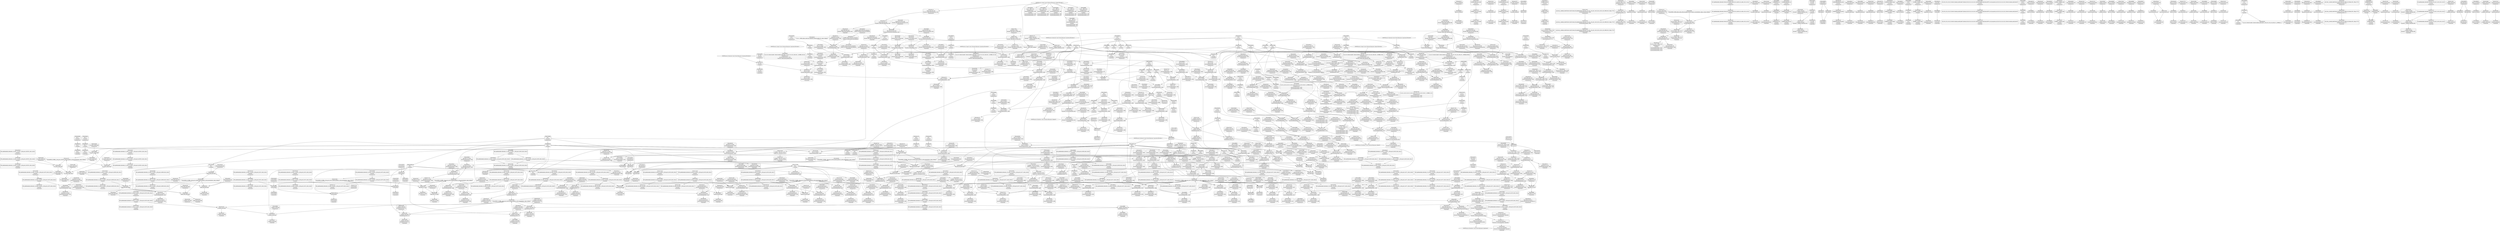 digraph {
	CE0x44fa510 [shape=record,shape=Mrecord,label="{CE0x44fa510|file_to_av:tmp4|security/selinux/hooks.c,1902|*SummSource*}"]
	CE0x454d730 [shape=record,shape=Mrecord,label="{CE0x454d730|inode_has_perm:tmp1|*SummSource*}"]
	CE0x449d260 [shape=record,shape=Mrecord,label="{CE0x449d260|file_to_av:if.then18}"]
	CE0x44f4dd0 [shape=record,shape=Mrecord,label="{CE0x44f4dd0|inode_has_perm:cred|Function::inode_has_perm&Arg::cred::}"]
	CE0x44bef30 [shape=record,shape=Mrecord,label="{CE0x44bef30|file_inode:tmp2}"]
	CE0x4457650 [shape=record,shape=Mrecord,label="{CE0x4457650|file_to_av:tmp29|security/selinux/hooks.c,1914}"]
	CE0x4486080 [shape=record,shape=Mrecord,label="{CE0x4486080|_ret_%struct.inode*_%tmp4,_!dbg_!27713|include/linux/fs.h,1916|*SummSource*}"]
	CE0x4459a90 [shape=record,shape=Mrecord,label="{CE0x4459a90|i64_11|*Constant*|*SummSource*}"]
	CE0x4561360 [shape=record,shape=Mrecord,label="{CE0x4561360|avc_has_perm:requested|Function::avc_has_perm&Arg::requested::|*SummSink*}"]
	CE0x45561f0 [shape=record,shape=Mrecord,label="{CE0x45561f0|i64_3|*Constant*|*SummSource*}"]
	CE0x4486710 [shape=record,shape=Mrecord,label="{CE0x4486710|selinux_file_open:i_security|security/selinux/hooks.c,3425}"]
	CE0x4564620 [shape=record,shape=Mrecord,label="{CE0x4564620|_ret_i32_%tmp6,_!dbg_!27716|security/selinux/hooks.c,197|*SummSource*}"]
	CE0x44edf20 [shape=record,shape=Mrecord,label="{CE0x44edf20|inode_has_perm:lnot|security/selinux/hooks.c,1611|*SummSource*}"]
	CE0x45227f0 [shape=record,shape=Mrecord,label="{CE0x45227f0|GLOBAL:creds_are_invalid|*Constant*}"]
	"CONST[source:2(external),value:0(static)][purpose:{operation}][SrcIdx:3]"
	CE0x45239c0 [shape=record,shape=Mrecord,label="{CE0x45239c0|_call_void_mcount()_#3}"]
	CE0x44bdd60 [shape=record,shape=Mrecord,label="{CE0x44bdd60|i64*_getelementptr_inbounds_(_2_x_i64_,_2_x_i64_*___llvm_gcov_ctr168,_i64_0,_i64_0)|*Constant*|*SummSource*}"]
	CE0x445a610 [shape=record,shape=Mrecord,label="{CE0x445a610|file_to_av:tmp12|security/selinux/hooks.c,1904|*SummSink*}"]
	CE0x44e1410 [shape=record,shape=Mrecord,label="{CE0x44e1410|file_to_av:and6|security/selinux/hooks.c,1905}"]
	CE0x45683c0 [shape=record,shape=Mrecord,label="{CE0x45683c0|cred_sid:tmp5|security/selinux/hooks.c,196|*SummSink*}"]
	CE0x451b5d0 [shape=record,shape=Mrecord,label="{CE0x451b5d0|inode_has_perm:tmp2|*SummSource*}"]
	CE0x455b820 [shape=record,shape=Mrecord,label="{CE0x455b820|__validate_creds:tmp3|include/linux/cred.h,173}"]
	CE0x4456f80 [shape=record,shape=Mrecord,label="{CE0x4456f80|file_to_av:tmp27|security/selinux/hooks.c,1910|*SummSource*}"]
	CE0x44d4420 [shape=record,shape=Mrecord,label="{CE0x44d4420|open_file_to_av:tmp1|*SummSource*}"]
	CE0x44f5710 [shape=record,shape=Mrecord,label="{CE0x44f5710|inode_has_perm:perms|Function::inode_has_perm&Arg::perms::}"]
	CE0x4518be0 [shape=record,shape=Mrecord,label="{CE0x4518be0|inode_has_perm:lnot.ext|security/selinux/hooks.c,1611|*SummSink*}"]
	CE0x4519e60 [shape=record,shape=Mrecord,label="{CE0x4519e60|i64*_getelementptr_inbounds_(_8_x_i64_,_8_x_i64_*___llvm_gcov_ctr154,_i64_0,_i64_2)|*Constant*}"]
	CE0x44e2ca0 [shape=record,shape=Mrecord,label="{CE0x44e2ca0|file_to_av:tmp17|security/selinux/hooks.c,1905|*SummSink*}"]
	CE0x44c7870 [shape=record,shape=Mrecord,label="{CE0x44c7870|i64*_getelementptr_inbounds_(_5_x_i64_,_5_x_i64_*___llvm_gcov_ctr270,_i64_0,_i64_3)|*Constant*}"]
	CE0x44f4860 [shape=record,shape=Mrecord,label="{CE0x44f4860|GLOBAL:inode_has_perm|*Constant*|*SummSink*}"]
	CE0x44f8310 [shape=record,shape=Mrecord,label="{CE0x44f8310|file_to_av:tmp9|*LoadInst*|security/selinux/hooks.c,1904}"]
	CE0x44b43d0 [shape=record,shape=Mrecord,label="{CE0x44b43d0|file_to_av:av.1}"]
	CE0x44d8100 [shape=record,shape=Mrecord,label="{CE0x44d8100|file_to_av:tmp7|security/selinux/hooks.c,1903|*SummSource*}"]
	CE0x44d1e80 [shape=record,shape=Mrecord,label="{CE0x44d1e80|avc_policy_seqno:bb|*SummSink*}"]
	CE0x44d0170 [shape=record,shape=Mrecord,label="{CE0x44d0170|file_path_has_perm:tmp5|security/selinux/hooks.c,1658}"]
	CE0x44d6c20 [shape=record,shape=Mrecord,label="{CE0x44d6c20|file_to_av:bb|*SummSink*}"]
	CE0x44cc240 [shape=record,shape=Mrecord,label="{CE0x44cc240|file_inode:f_inode|include/linux/fs.h,1916}"]
	CE0x445a340 [shape=record,shape=Mrecord,label="{CE0x445a340|i64_12|*Constant*|*SummSink*}"]
	CE0x454d320 [shape=record,shape=Mrecord,label="{CE0x454d320|__validate_creds:tmp1}"]
	CE0x44dd1d0 [shape=record,shape=Mrecord,label="{CE0x44dd1d0|open_file_to_av:tmp4|security/selinux/hooks.c,1928|*SummSink*}"]
	CE0x44e21f0 [shape=record,shape=Mrecord,label="{CE0x44e21f0|file_to_av:tmp15|security/selinux/hooks.c,1905}"]
	CE0x4445f50 [shape=record,shape=Mrecord,label="{CE0x4445f50|file_inode:f|Function::file_inode&Arg::f::|*SummSource*}"]
	CE0x4563df0 [shape=record,shape=Mrecord,label="{CE0x4563df0|GLOBAL:cred_sid|*Constant*|*SummSink*}"]
	CE0x445d280 [shape=record,shape=Mrecord,label="{CE0x445d280|i32_14|*Constant*|*SummSource*}"]
	CE0x44d33b0 [shape=record,shape=Mrecord,label="{CE0x44d33b0|file_to_av:tmp|*SummSink*}"]
	CE0x44beb70 [shape=record,shape=Mrecord,label="{CE0x44beb70|i64*_getelementptr_inbounds_(_2_x_i64_,_2_x_i64_*___llvm_gcov_ctr162,_i64_0,_i64_1)|*Constant*|*SummSink*}"]
	CE0x451acb0 [shape=record,shape=Mrecord,label="{CE0x451acb0|_call_void___validate_creds(%struct.cred*_%cred,_i8*_getelementptr_inbounds_(_25_x_i8_,_25_x_i8_*_.str3,_i32_0,_i32_0),_i32_1609)_#10,_!dbg_!27719|security/selinux/hooks.c,1609}"]
	CE0x44e1540 [shape=record,shape=Mrecord,label="{CE0x44e1540|file_to_av:and6|security/selinux/hooks.c,1905|*SummSink*}"]
	CE0x44f5fa0 [shape=record,shape=Mrecord,label="{CE0x44f5fa0|inode_has_perm:adp|Function::inode_has_perm&Arg::adp::|*SummSink*}"]
	CE0x44de1a0 [shape=record,shape=Mrecord,label="{CE0x44de1a0|file_to_av:tmp10|security/selinux/hooks.c,1904|*SummSink*}"]
	CE0x44d0e30 [shape=record,shape=Mrecord,label="{CE0x44d0e30|open_file_to_av:if.then}"]
	CE0x4522a90 [shape=record,shape=Mrecord,label="{CE0x4522a90|inode_has_perm:do.end|*SummSink*}"]
	CE0x444fe50 [shape=record,shape=Mrecord,label="{CE0x444fe50|selinux_file_open:tmp|*SummSource*}"]
	CE0x4521d80 [shape=record,shape=Mrecord,label="{CE0x4521d80|inode_has_perm:tmp3|*SummSink*}"]
	CE0x4488ce0 [shape=record,shape=Mrecord,label="{CE0x4488ce0|selinux_file_open:call|security/selinux/hooks.c,3425|*SummSource*}"]
	CE0x4571c60 [shape=record,shape=Mrecord,label="{CE0x4571c60|inode_has_perm:tmp17|security/selinux/hooks.c,1617|*SummSink*}"]
	CE0x44cdcd0 [shape=record,shape=Mrecord,label="{CE0x44cdcd0|file_path_has_perm:tmp1|*SummSource*}"]
	CE0x44d1780 [shape=record,shape=Mrecord,label="{CE0x44d1780|file_to_av:if.then}"]
	CE0x445b1f0 [shape=record,shape=Mrecord,label="{CE0x445b1f0|file_to_av:f_flags|security/selinux/hooks.c,1905|*SummSink*}"]
	CE0x45505e0 [shape=record,shape=Mrecord,label="{CE0x45505e0|inode_has_perm:tmp|*SummSource*}"]
	"CONST[source:0(mediator),value:2(dynamic)][purpose:{object}]"
	CE0x44d1d70 [shape=record,shape=Mrecord,label="{CE0x44d1d70|avc_policy_seqno:bb|*SummSource*}"]
	CE0x44c3e50 [shape=record,shape=Mrecord,label="{CE0x44c3e50|i32*_getelementptr_inbounds_(%struct.avc_cache,_%struct.avc_cache*_avc_cache,_i32_0,_i32_4)|*Constant*}"]
	CE0x44f9d00 [shape=record,shape=Mrecord,label="{CE0x44f9d00|i64_0|*Constant*}"]
	CE0x4560470 [shape=record,shape=Mrecord,label="{CE0x4560470|i64*_getelementptr_inbounds_(_8_x_i64_,_8_x_i64_*___llvm_gcov_ctr154,_i64_0,_i64_6)|*Constant*}"]
	CE0x4551d90 [shape=record,shape=Mrecord,label="{CE0x4551d90|__validate_creds:tmp6|include/linux/cred.h,174|*SummSink*}"]
	CE0x4521810 [shape=record,shape=Mrecord,label="{CE0x4521810|cred_sid:tmp3|*SummSink*}"]
	CE0x4444520 [shape=record,shape=Mrecord,label="{CE0x4444520|i64*_getelementptr_inbounds_(_5_x_i64_,_5_x_i64_*___llvm_gcov_ctr270,_i64_0,_i64_0)|*Constant*}"]
	CE0x4459a20 [shape=record,shape=Mrecord,label="{CE0x4459a20|i64_11|*Constant*}"]
	CE0x44c7700 [shape=record,shape=Mrecord,label="{CE0x44c7700|open_file_to_av:tmp6|security/selinux/hooks.c,1928|*SummSink*}"]
	CE0x44c5240 [shape=record,shape=Mrecord,label="{CE0x44c5240|avc_policy_seqno:entry|*SummSink*}"]
	CE0x4563680 [shape=record,shape=Mrecord,label="{CE0x4563680|inode_has_perm:call|security/selinux/hooks.c,1614}"]
	CE0x44f5050 [shape=record,shape=Mrecord,label="{CE0x44f5050|inode_has_perm:cred|Function::inode_has_perm&Arg::cred::|*SummSink*}"]
	CE0x4459ec0 [shape=record,shape=Mrecord,label="{CE0x4459ec0|i64_12|*Constant*|*SummSource*}"]
	CE0x4450060 [shape=record,shape=Mrecord,label="{CE0x4450060|COLLAPSED:_GCMRE___llvm_gcov_ctr269_internal_global_2_x_i64_zeroinitializer:_elem_0:default:}"]
	CE0x44c75d0 [shape=record,shape=Mrecord,label="{CE0x44c75d0|GLOBAL:__llvm_gcov_ctr270|Global_var:__llvm_gcov_ctr270}"]
	CE0x44b4c20 [shape=record,shape=Mrecord,label="{CE0x44b4c20|open_file_to_av:av.0}"]
	CE0x450ff10 [shape=record,shape=Mrecord,label="{CE0x450ff10|inode_has_perm:do.body}"]
	CE0x45641d0 [shape=record,shape=Mrecord,label="{CE0x45641d0|cred_sid:cred|Function::cred_sid&Arg::cred::}"]
	CE0x455ad50 [shape=record,shape=Mrecord,label="{CE0x455ad50|__validate_creds:expval|include/linux/cred.h,173|*SummSource*}"]
	CE0x44e31f0 [shape=record,shape=Mrecord,label="{CE0x44e31f0|i64*_getelementptr_inbounds_(_15_x_i64_,_15_x_i64_*___llvm_gcov_ctr171,_i64_0,_i64_8)|*Constant*}"]
	CE0x4452f60 [shape=record,shape=Mrecord,label="{CE0x4452f60|i32_1|*Constant*|*SummSource*}"]
	CE0x451d670 [shape=record,shape=Mrecord,label="{CE0x451d670|GLOBAL:creds_are_invalid|*Constant*|*SummSource*}"]
	CE0x44d68e0 [shape=record,shape=Mrecord,label="{CE0x44d68e0|GLOBAL:file_to_av|*Constant*}"]
	CE0x44c65c0 [shape=record,shape=Mrecord,label="{CE0x44c65c0|GLOBAL:open_file_to_av|*Constant*|*SummSource*}"]
	CE0x44d15c0 [shape=record,shape=Mrecord,label="{CE0x44d15c0|file_to_av:if.then18|*SummSource*}"]
	CE0x44dc4d0 [shape=record,shape=Mrecord,label="{CE0x44dc4d0|open_file_to_av:tobool|security/selinux/hooks.c,1928|*SummSink*}"]
	CE0x44bfc20 [shape=record,shape=Mrecord,label="{CE0x44bfc20|open_file_to_av:av.0|*SummSource*}"]
	CE0x44d85b0 [shape=record,shape=Mrecord,label="{CE0x44d85b0|file_to_av:conv|security/selinux/hooks.c,1903|*SummSource*}"]
	CE0x451fd70 [shape=record,shape=Mrecord,label="{CE0x451fd70|i32_1609|*Constant*}"]
	CE0x44e1480 [shape=record,shape=Mrecord,label="{CE0x44e1480|file_to_av:and6|security/selinux/hooks.c,1905|*SummSource*}"]
	CE0x450f2c0 [shape=record,shape=Mrecord,label="{CE0x450f2c0|file_inode:tmp1}"]
	CE0x4550150 [shape=record,shape=Mrecord,label="{CE0x4550150|i64*_getelementptr_inbounds_(_2_x_i64_,_2_x_i64_*___llvm_gcov_ctr131,_i64_0,_i64_1)|*Constant*|*SummSource*}"]
	CE0x44f9b90 [shape=record,shape=Mrecord,label="{CE0x44f9b90|file_to_av:tmp3|security/selinux/hooks.c,1902|*SummSource*}"]
	CE0x44e7f70 [shape=record,shape=Mrecord,label="{CE0x44e7f70|file_inode:bb}"]
	CE0x4551d20 [shape=record,shape=Mrecord,label="{CE0x4551d20|__validate_creds:tmp6|include/linux/cred.h,174|*SummSource*}"]
	CE0x45568a0 [shape=record,shape=Mrecord,label="{CE0x45568a0|inode_has_perm:tmp7|security/selinux/hooks.c,1611|*SummSource*}"]
	CE0x44c4c00 [shape=record,shape=Mrecord,label="{CE0x44c4c00|GLOBAL:file_path_has_perm|*Constant*}"]
	CE0x44dd2e0 [shape=record,shape=Mrecord,label="{CE0x44dd2e0|open_file_to_av:tmp5|security/selinux/hooks.c,1928}"]
	CE0x445f150 [shape=record,shape=Mrecord,label="{CE0x445f150|i32_0|*Constant*|*SummSource*}"]
	CE0x44bd520 [shape=record,shape=Mrecord,label="{CE0x44bd520|file_path_has_perm:file|Function::file_path_has_perm&Arg::file::|*SummSource*}"]
	CE0x44d0330 [shape=record,shape=Mrecord,label="{CE0x44d0330|file_path_has_perm:call|security/selinux/hooks.c,1659|*SummSink*}"]
	CE0x44860f0 [shape=record,shape=Mrecord,label="{CE0x44860f0|selinux_file_open:i_security|security/selinux/hooks.c,3425|*SummSink*}"]
	CE0x44dd160 [shape=record,shape=Mrecord,label="{CE0x44dd160|open_file_to_av:tmp3|security/selinux/hooks.c,1928|*SummSource*}"]
	CE0x44d7460 [shape=record,shape=Mrecord,label="{CE0x44d7460|file_path_has_perm:tmp|*SummSink*}"]
	CE0x44d43b0 [shape=record,shape=Mrecord,label="{CE0x44d43b0|open_file_to_av:tmp1}"]
	CE0x44ecae0 [shape=record,shape=Mrecord,label="{CE0x44ecae0|i64*_getelementptr_inbounds_(_2_x_i64_,_2_x_i64_*___llvm_gcov_ctr168,_i64_0,_i64_1)|*Constant*|*SummSource*}"]
	CE0x44f4b10 [shape=record,shape=Mrecord,label="{CE0x44f4b10|inode_has_perm:entry|*SummSource*}"]
	CE0x4523c50 [shape=record,shape=Mrecord,label="{CE0x4523c50|_call_void_mcount()_#3|*SummSource*}"]
	CE0x4465390 [shape=record,shape=Mrecord,label="{CE0x4465390|_ret_i32_%call3,_!dbg_!27727|security/selinux/hooks.c,3443|*SummSource*}"]
	CE0x45676d0 [shape=record,shape=Mrecord,label="{CE0x45676d0|i64*_getelementptr_inbounds_(_2_x_i64_,_2_x_i64_*___llvm_gcov_ctr131,_i64_0,_i64_0)|*Constant*}"]
	CE0x44fa2e0 [shape=record,shape=Mrecord,label="{CE0x44fa2e0|GLOBAL:__llvm_gcov_ctr171|Global_var:__llvm_gcov_ctr171|*SummSink*}"]
	CE0x456fd00 [shape=record,shape=Mrecord,label="{CE0x456fd00|__validate_creds:tmp8|include/linux/cred.h,175|*SummSink*}"]
	CE0x4455ed0 [shape=record,shape=Mrecord,label="{CE0x4455ed0|file_to_av:f_mode|security/selinux/hooks.c,1902}"]
	CE0x45601b0 [shape=record,shape=Mrecord,label="{CE0x45601b0|inode_has_perm:tmp12|security/selinux/hooks.c,1612|*SummSink*}"]
	CE0x44e22f0 [shape=record,shape=Mrecord,label="{CE0x44e22f0|file_to_av:tmp15|security/selinux/hooks.c,1905|*SummSource*}"]
	CE0x4511fb0 [shape=record,shape=Mrecord,label="{CE0x4511fb0|i32_0|*Constant*}"]
	CE0x445c9d0 [shape=record,shape=Mrecord,label="{CE0x445c9d0|i64*_getelementptr_inbounds_(_2_x_i64_,_2_x_i64_*___llvm_gcov_ctr269,_i64_0,_i64_1)|*Constant*|*SummSink*}"]
	CE0x44b2840 [shape=record,shape=Mrecord,label="{CE0x44b2840|selinux_file_open:tmp7|security/selinux/hooks.c,3425|*SummSource*}"]
	CE0x44de730 [shape=record,shape=Mrecord,label="{CE0x44de730|file_to_av:tmp12|security/selinux/hooks.c,1904}"]
	CE0x4520a00 [shape=record,shape=Mrecord,label="{CE0x4520a00|inode_has_perm:i_flags|security/selinux/hooks.c,1611|*SummSource*}"]
	CE0x4471e40 [shape=record,shape=Mrecord,label="{CE0x4471e40|open_file_to_av:file|Function::open_file_to_av&Arg::file::}"]
	CE0x45369a0 [shape=record,shape=Mrecord,label="{CE0x45369a0|file_to_av:tmp22|security/selinux/hooks.c,1908}"]
	CE0x44b1990 [shape=record,shape=Mrecord,label="{CE0x44b1990|selinux_file_open:tmp6|security/selinux/hooks.c,3425}"]
	CE0x44bdc80 [shape=record,shape=Mrecord,label="{CE0x44bdc80|file_path_has_perm:bb|*SummSink*}"]
	CE0x44c8a80 [shape=record,shape=Mrecord,label="{CE0x44c8a80|i64*_getelementptr_inbounds_(_15_x_i64_,_15_x_i64_*___llvm_gcov_ctr171,_i64_0,_i64_10)|*Constant*|*SummSource*}"]
	CE0x443f170 [shape=record,shape=Mrecord,label="{CE0x443f170|selinux_file_open:entry|*SummSink*}"]
	CE0x44be370 [shape=record,shape=Mrecord,label="{CE0x44be370|file_inode:tmp|*SummSink*}"]
	CE0x4457520 [shape=record,shape=Mrecord,label="{CE0x4457520|file_to_av:tmp28|security/selinux/hooks.c,1910|*SummSink*}"]
	CE0x44f9670 [shape=record,shape=Mrecord,label="{CE0x44f9670|cred_sid:security|security/selinux/hooks.c,196|*SummSource*}"]
	CE0x44da750 [shape=record,shape=Mrecord,label="{CE0x44da750|_ret_i32_%av.3,_!dbg_!27739|security/selinux/hooks.c,1917|*SummSink*}"]
	CE0x44b4540 [shape=record,shape=Mrecord,label="{CE0x44b4540|file_to_av:av.1|*SummSource*}"]
	CE0x4557ab0 [shape=record,shape=Mrecord,label="{CE0x4557ab0|inode_has_perm:tmp10|security/selinux/hooks.c,1611|*SummSource*}"]
	CE0x455da90 [shape=record,shape=Mrecord,label="{CE0x455da90|inode_has_perm:tmp19|security/selinux/hooks.c,1618|*SummSink*}"]
	CE0x44dd060 [shape=record,shape=Mrecord,label="{CE0x44dd060|open_file_to_av:tmp3|security/selinux/hooks.c,1928}"]
	CE0x44c54c0 [shape=record,shape=Mrecord,label="{CE0x44c54c0|_ret_i32_%tmp4,_!dbg_!27711|security/selinux/avc.c,779|*SummSource*}"]
	CE0x44cf410 [shape=record,shape=Mrecord,label="{CE0x44cf410|file_path_has_perm:tmp5|security/selinux/hooks.c,1658}"]
	CE0x455e130 [shape=record,shape=Mrecord,label="{CE0x455e130|inode_has_perm:tmp20|security/selinux/hooks.c,1618|*SummSink*}"]
	CE0x44dbfe0 [shape=record,shape=Mrecord,label="{CE0x44dbfe0|i64_2|*Constant*}"]
	CE0x4567a50 [shape=record,shape=Mrecord,label="{CE0x4567a50|cred_sid:security|security/selinux/hooks.c,196|*SummSink*}"]
	CE0x45679e0 [shape=record,shape=Mrecord,label="{CE0x45679e0|cred_sid:tmp4|*LoadInst*|security/selinux/hooks.c,196}"]
	CE0x4512d90 [shape=record,shape=Mrecord,label="{CE0x4512d90|i64_1|*Constant*}"]
	CE0x44d37f0 [shape=record,shape=Mrecord,label="{CE0x44d37f0|file_to_av:entry|*SummSink*}"]
	CE0x44e11f0 [shape=record,shape=Mrecord,label="{CE0x44e11f0|file_to_av:tobool7|security/selinux/hooks.c,1905}"]
	CE0x44f62b0 [shape=record,shape=Mrecord,label="{CE0x44f62b0|_ret_i32_%retval.0,_!dbg_!27739|security/selinux/hooks.c,1618|*SummSource*}"]
	CE0x44facc0 [shape=record,shape=Mrecord,label="{CE0x44facc0|file_to_av:tmp6|security/selinux/hooks.c,1902}"]
	CE0x4535c70 [shape=record,shape=Mrecord,label="{CE0x4535c70|i32_1024|*Constant*}"]
	CE0x44d29d0 [shape=record,shape=Mrecord,label="{CE0x44d29d0|file_to_av:tmp}"]
	CE0x44bb760 [shape=record,shape=Mrecord,label="{CE0x44bb760|GLOBAL:avc_policy_seqno|*Constant*|*SummSource*}"]
	CE0x4450330 [shape=record,shape=Mrecord,label="{CE0x4450330|selinux_file_open:tmp}"]
	CE0x451e7a0 [shape=record,shape=Mrecord,label="{CE0x451e7a0|inode_has_perm:tobool2|security/selinux/hooks.c,1611|*SummSource*}"]
	CE0x454da60 [shape=record,shape=Mrecord,label="{CE0x454da60|cred_sid:tmp2}"]
	CE0x44ba1f0 [shape=record,shape=Mrecord,label="{CE0x44ba1f0|8:_i32,_12:_i32,_:_CME_8,12_|*MultipleSource*|*LoadInst*|security/selinux/hooks.c,3424|security/selinux/hooks.c,3433|security/selinux/hooks.c,3424}"]
	CE0x44ec570 [shape=record,shape=Mrecord,label="{CE0x44ec570|open_file_to_av:conv1|security/selinux/hooks.c,1929|*SummSource*}"]
	CE0x454fd60 [shape=record,shape=Mrecord,label="{CE0x454fd60|inode_has_perm:tmp5|security/selinux/hooks.c,1609|*SummSink*}"]
	CE0x44f7500 [shape=record,shape=Mrecord,label="{CE0x44f7500|file_to_av:conv1|security/selinux/hooks.c,1903|*SummSink*}"]
	CE0x4563820 [shape=record,shape=Mrecord,label="{CE0x4563820|inode_has_perm:call|security/selinux/hooks.c,1614|*SummSink*}"]
	CE0x44cd570 [shape=record,shape=Mrecord,label="{CE0x44cd570|avc_policy_seqno:tmp2|*SummSource*}"]
	CE0x4571fd0 [shape=record,shape=Mrecord,label="{CE0x4571fd0|inode_has_perm:sclass|security/selinux/hooks.c,1617|*SummSource*}"]
	CE0x4572af0 [shape=record,shape=Mrecord,label="{CE0x4572af0|inode_has_perm:call4|security/selinux/hooks.c,1617|*SummSource*}"]
	CE0x455ae40 [shape=record,shape=Mrecord,label="{CE0x455ae40|__validate_creds:expval|include/linux/cred.h,173}"]
	CE0x4477140 [shape=record,shape=Mrecord,label="{CE0x4477140|8:_i8,_32:_%struct.inode*,_%struct.selinux_audit_data*,_128:_i32,_132:_i32,_456:_i8*,_:_SCMRE_456,464_|*MultipleSource*|security/selinux/hooks.c,3424|Function::selinux_file_open&Arg::file::}"]
	CE0x44655d0 [shape=record,shape=Mrecord,label="{CE0x44655d0|open_file_to_av:tmp9|security/selinux/hooks.c,1931|*SummSink*}"]
	CE0x44bd930 [shape=record,shape=Mrecord,label="{CE0x44bd930|file_inode:bb|*SummSink*}"]
	CE0x44f6720 [shape=record,shape=Mrecord,label="{CE0x44f6720|file_to_av:if.end19}"]
	CE0x44cfa90 [shape=record,shape=Mrecord,label="{CE0x44cfa90|i32_8|*Constant*|*SummSink*}"]
	CE0x455d290 [shape=record,shape=Mrecord,label="{CE0x455d290|GLOBAL:__invalid_creds|*Constant*|*SummSink*}"]
	CE0x456fc90 [shape=record,shape=Mrecord,label="{CE0x456fc90|__validate_creds:tmp8|include/linux/cred.h,175|*SummSource*}"]
	CE0x44ca300 [shape=record,shape=Mrecord,label="{CE0x44ca300|open_file_to_av:tmp7|security/selinux/hooks.c,1929|*SummSink*}"]
	CE0x4468380 [shape=record,shape=Mrecord,label="{CE0x4468380|open_file_to_av:tmp6|security/selinux/hooks.c,1928}"]
	CE0x44bcc10 [shape=record,shape=Mrecord,label="{CE0x44bcc10|selinux_file_open:cred|Function::selinux_file_open&Arg::cred::|*SummSource*}"]
	CE0x44c69c0 [shape=record,shape=Mrecord,label="{CE0x44c69c0|open_file_to_av:entry|*SummSink*}"]
	CE0x44f47f0 [shape=record,shape=Mrecord,label="{CE0x44f47f0|GLOBAL:inode_has_perm|*Constant*|*SummSource*}"]
	CE0x44f73f0 [shape=record,shape=Mrecord,label="{CE0x44f73f0|file_to_av:conv1|security/selinux/hooks.c,1903|*SummSource*}"]
	CE0x44ce3e0 [shape=record,shape=Mrecord,label="{CE0x44ce3e0|avc_policy_seqno:tmp|*SummSource*}"]
	CE0x451e3d0 [shape=record,shape=Mrecord,label="{CE0x451e3d0|inode_has_perm:tobool2|security/selinux/hooks.c,1611}"]
	CE0x44e0f50 [shape=record,shape=Mrecord,label="{CE0x44e0f50|i32_1024|*Constant*|*SummSource*}"]
	CE0x4522610 [shape=record,shape=Mrecord,label="{CE0x4522610|inode_has_perm:tmp5|security/selinux/hooks.c,1609}"]
	CE0x4558840 [shape=record,shape=Mrecord,label="{CE0x4558840|inode_has_perm:tmp11|security/selinux/hooks.c,1612|*SummSink*}"]
	CE0x4560c00 [shape=record,shape=Mrecord,label="{CE0x4560c00|avc_has_perm:tclass|Function::avc_has_perm&Arg::tclass::|*SummSource*}"]
	CE0x4566c10 [shape=record,shape=Mrecord,label="{CE0x4566c10|cred_sid:bb|*SummSource*}"]
	CE0x4461160 [shape=record,shape=Mrecord,label="{CE0x4461160|8:_i8,_32:_%struct.inode*,_%struct.selinux_audit_data*,_128:_i32,_132:_i32,_456:_i8*,_:_SCMRE_32,40_|*MultipleSource*|security/selinux/hooks.c,3424|Function::selinux_file_open&Arg::file::}"]
	CE0x4512020 [shape=record,shape=Mrecord,label="{CE0x4512020|i32_2|*Constant*}"]
	CE0x4564d10 [shape=record,shape=Mrecord,label="{CE0x4564d10|inode_has_perm:tmp15|*LoadInst*|security/selinux/hooks.c,1615}"]
	CE0x451d310 [shape=record,shape=Mrecord,label="{CE0x451d310|inode_has_perm:and|security/selinux/hooks.c,1611|*SummSource*}"]
	CE0x44b31e0 [shape=record,shape=Mrecord,label="{CE0x44b31e0|_ret_i32_%call1,_!dbg_!27722|security/selinux/hooks.c,1659}"]
	CE0x44c8540 [shape=record,shape=Mrecord,label="{CE0x44c8540|i64_262144|*Constant*|*SummSink*}"]
	CE0x44bfb20 [shape=record,shape=Mrecord,label="{CE0x44bfb20|_ret_i32_%call3,_!dbg_!27727|security/selinux/hooks.c,3443|*SummSink*}"]
	CE0x44b3870 [shape=record,shape=Mrecord,label="{CE0x44b3870|i64*_getelementptr_inbounds_(_2_x_i64_,_2_x_i64_*___llvm_gcov_ctr162,_i64_0,_i64_0)|*Constant*}"]
	CE0x44d3c40 [shape=record,shape=Mrecord,label="{CE0x44d3c40|_ret_i32_%av.3,_!dbg_!27739|security/selinux/hooks.c,1917}"]
	CE0x449e5c0 [shape=record,shape=Mrecord,label="{CE0x449e5c0|file_path_has_perm:type|security/selinux/hooks.c,1657|*SummSource*}"]
	CE0x4573120 [shape=record,shape=Mrecord,label="{CE0x4573120|i32_(i32,_i32,_i16,_i32,_%struct.common_audit_data*)*_bitcast_(i32_(i32,_i32,_i16,_i32,_%struct.common_audit_data.495*)*_avc_has_perm_to_i32_(i32,_i32,_i16,_i32,_%struct.common_audit_data*)*)|*Constant*|*SummSink*}"]
	CE0x44cff30 [shape=record,shape=Mrecord,label="{CE0x44cff30|i64_16|*Constant*|*SummSink*}"]
	CE0x454fa20 [shape=record,shape=Mrecord,label="{CE0x454fa20|__validate_creds:tmp1|*SummSink*}"]
	CE0x44d67a0 [shape=record,shape=Mrecord,label="{CE0x44d67a0|open_file_to_av:call|security/selinux/hooks.c,1926|*SummSink*}"]
	CE0x4518700 [shape=record,shape=Mrecord,label="{CE0x4518700|inode_has_perm:conv|security/selinux/hooks.c,1611}"]
	CE0x451e280 [shape=record,shape=Mrecord,label="{CE0x451e280|inode_has_perm:expval|security/selinux/hooks.c,1611|*SummSink*}"]
	CE0x44cf190 [shape=record,shape=Mrecord,label="{CE0x44cf190|file_path_has_perm:tmp4|security/selinux/hooks.c,1658|*SummSource*}"]
	CE0x44c86b0 [shape=record,shape=Mrecord,label="{CE0x44c86b0|open_file_to_av:conv1|security/selinux/hooks.c,1929}"]
	CE0x44bf010 [shape=record,shape=Mrecord,label="{CE0x44bf010|file_inode:tmp2|*SummSink*}"]
	CE0x451b640 [shape=record,shape=Mrecord,label="{CE0x451b640|inode_has_perm:tmp2|*SummSink*}"]
	CE0x44b3e90 [shape=record,shape=Mrecord,label="{CE0x44b3e90|file_to_av:or13|security/selinux/hooks.c,1908|*SummSink*}"]
	CE0x44db840 [shape=record,shape=Mrecord,label="{CE0x44db840|file_to_av:if.end16|*SummSink*}"]
	CE0x44e6db0 [shape=record,shape=Mrecord,label="{CE0x44e6db0|file_to_av:tmp31|security/selinux/hooks.c,1917|*SummSource*}"]
	CE0x444f190 [shape=record,shape=Mrecord,label="{CE0x444f190|selinux_file_open:bb}"]
	CE0x455ac20 [shape=record,shape=Mrecord,label="{CE0x455ac20|i64_2|*Constant*}"]
	CE0x44d6600 [shape=record,shape=Mrecord,label="{CE0x44d6600|file_to_av:if.then5|*SummSink*}"]
	CE0x44faf90 [shape=record,shape=Mrecord,label="{CE0x44faf90|file_to_av:tmp6|security/selinux/hooks.c,1902|*SummSink*}"]
	CE0x451e1e0 [shape=record,shape=Mrecord,label="{CE0x451e1e0|inode_has_perm:expval|security/selinux/hooks.c,1611|*SummSource*}"]
	CE0x4459e50 [shape=record,shape=Mrecord,label="{CE0x4459e50|i64_12|*Constant*}"]
	CE0x44de930 [shape=record,shape=Mrecord,label="{CE0x44de930|file_to_av:tmp12|security/selinux/hooks.c,1904|*SummSource*}"]
	CE0x44f5aa0 [shape=record,shape=Mrecord,label="{CE0x44f5aa0|inode_has_perm:perms|Function::inode_has_perm&Arg::perms::|*SummSink*}"]
	CE0x454e9e0 [shape=record,shape=Mrecord,label="{CE0x454e9e0|__validate_creds:line|Function::__validate_creds&Arg::line::|*SummSink*}"]
	CE0x45573f0 [shape=record,shape=Mrecord,label="{CE0x45573f0|inode_has_perm:tmp9|security/selinux/hooks.c,1611|*SummSource*}"]
	CE0x45649b0 [shape=record,shape=Mrecord,label="{CE0x45649b0|i32_10|*Constant*}"]
	CE0x44dded0 [shape=record,shape=Mrecord,label="{CE0x44dded0|i64_5|*Constant*|*SummSink*}"]
	CE0x455c100 [shape=record,shape=Mrecord,label="{CE0x455c100|__validate_creds:tmp3|include/linux/cred.h,173|*SummSource*}"]
	CE0x445f1c0 [shape=record,shape=Mrecord,label="{CE0x445f1c0|i32_0|*Constant*|*SummSink*}"]
	CE0x44e20f0 [shape=record,shape=Mrecord,label="{CE0x44e20f0|i64_7|*Constant*|*SummSink*}"]
	CE0x4521480 [shape=record,shape=Mrecord,label="{CE0x4521480|inode_has_perm:tmp4|security/selinux/hooks.c,1609|*SummSource*}"]
	CE0x44ec3a0 [shape=record,shape=Mrecord,label="{CE0x44ec3a0|open_file_to_av:or|security/selinux/hooks.c,1929|*SummSource*}"]
	CE0x4550c20 [shape=record,shape=Mrecord,label="{CE0x4550c20|GLOBAL:__validate_creds|*Constant*|*SummSource*}"]
	CE0x4563220 [shape=record,shape=Mrecord,label="{CE0x4563220|inode_has_perm:tmp14|security/selinux/hooks.c,1614|*SummSource*}"]
	CE0x44640f0 [shape=record,shape=Mrecord,label="{CE0x44640f0|selinux_file_open:entry}"]
	CE0x44b3aa0 [shape=record,shape=Mrecord,label="{CE0x44b3aa0|file_to_av:tmp22|security/selinux/hooks.c,1908|*SummSink*}"]
	CE0x44d3b30 [shape=record,shape=Mrecord,label="{CE0x44d3b30|file_to_av:file|Function::file_to_av&Arg::file::|*SummSink*}"]
	CE0x4557d50 [shape=record,shape=Mrecord,label="{CE0x4557d50|i64*_getelementptr_inbounds_(_8_x_i64_,_8_x_i64_*___llvm_gcov_ctr154,_i64_0,_i64_5)|*Constant*}"]
	CE0x443b510 [shape=record,shape=Mrecord,label="{CE0x443b510|8:_i8,_32:_%struct.inode*,_%struct.selinux_audit_data*,_128:_i32,_132:_i32,_456:_i8*,_:_SCMRE_132,136_|*MultipleSource*|security/selinux/hooks.c,3424|Function::selinux_file_open&Arg::file::}"]
	CE0x4556c90 [shape=record,shape=Mrecord,label="{CE0x4556c90|GLOBAL:__llvm_gcov_ctr154|Global_var:__llvm_gcov_ctr154}"]
	CE0x450ea00 [shape=record,shape=Mrecord,label="{CE0x450ea00|file_to_av:and|security/selinux/hooks.c,1902|*SummSink*}"]
	CE0x4444650 [shape=record,shape=Mrecord,label="{CE0x4444650|i64*_getelementptr_inbounds_(_5_x_i64_,_5_x_i64_*___llvm_gcov_ctr270,_i64_0,_i64_0)|*Constant*|*SummSource*}"]
	CE0x455bcc0 [shape=record,shape=Mrecord,label="{CE0x455bcc0|GLOBAL:__llvm_gcov_ctr155|Global_var:__llvm_gcov_ctr155}"]
	CE0x450da60 [shape=record,shape=Mrecord,label="{CE0x450da60|i32_2|*Constant*}"]
	CE0x44d1ff0 [shape=record,shape=Mrecord,label="{CE0x44d1ff0|i64*_getelementptr_inbounds_(_2_x_i64_,_2_x_i64_*___llvm_gcov_ctr25231,_i64_0,_i64_0)|*Constant*}"]
	CE0x455eda0 [shape=record,shape=Mrecord,label="{CE0x455eda0|i64*_getelementptr_inbounds_(_5_x_i64_,_5_x_i64_*___llvm_gcov_ctr155,_i64_0,_i64_3)|*Constant*}"]
	CE0x44f9e10 [shape=record,shape=Mrecord,label="{CE0x44f9e10|file_to_av:tmp3|security/selinux/hooks.c,1902|*SummSink*}"]
	CE0x445c520 [shape=record,shape=Mrecord,label="{CE0x445c520|file_to_av:tmp|*SummSource*}"]
	CE0x449e060 [shape=record,shape=Mrecord,label="{CE0x449e060|_call_void_mcount()_#3|*SummSource*}"]
	CE0x454e3b0 [shape=record,shape=Mrecord,label="{CE0x454e3b0|i64*_getelementptr_inbounds_(_5_x_i64_,_5_x_i64_*___llvm_gcov_ctr155,_i64_0,_i64_3)|*Constant*|*SummSink*}"]
	CE0x44d1220 [shape=record,shape=Mrecord,label="{CE0x44d1220|_call_void_mcount()_#3|*SummSink*}"]
	"CONST[source:1(input),value:2(dynamic)][purpose:{operation}][SrcIdx:6]"
	CE0x4536bc0 [shape=record,shape=Mrecord,label="{CE0x4536bc0|file_to_av:tmp19|security/selinux/hooks.c,1906|*SummSink*}"]
	CE0x4518280 [shape=record,shape=Mrecord,label="{CE0x4518280|inode_has_perm:if.then}"]
	CE0x45644d0 [shape=record,shape=Mrecord,label="{CE0x45644d0|_ret_i32_%tmp6,_!dbg_!27716|security/selinux/hooks.c,197}"]
	CE0x44c8410 [shape=record,shape=Mrecord,label="{CE0x44c8410|i64_262144|*Constant*|*SummSource*}"]
	CE0x4455910 [shape=record,shape=Mrecord,label="{CE0x4455910|i64*_getelementptr_inbounds_(_2_x_i64_,_2_x_i64_*___llvm_gcov_ctr25231,_i64_0,_i64_0)|*Constant*|*SummSource*}"]
	CE0x4459d30 [shape=record,shape=Mrecord,label="{CE0x4459d30|file_to_av:tmp26|security/selinux/hooks.c,1910}"]
	CE0x455fa90 [shape=record,shape=Mrecord,label="{CE0x455fa90|__validate_creds:bb|*SummSource*}"]
	CE0x450c720 [shape=record,shape=Mrecord,label="{CE0x450c720|file_to_av:conv9|security/selinux/hooks.c,1906|*SummSource*}"]
	CE0x454f620 [shape=record,shape=Mrecord,label="{CE0x454f620|GLOBAL:llvm.expect.i64|*Constant*|*SummSource*}"]
	CE0x449cf90 [shape=record,shape=Mrecord,label="{CE0x449cf90|file_to_av:if.then8}"]
	CE0x4486820 [shape=record,shape=Mrecord,label="{CE0x4486820|selinux_file_open:i_security|security/selinux/hooks.c,3425|*SummSource*}"]
	"CONST[source:1(input),value:2(dynamic)][purpose:{operation}][SrcIdx:5]"
	CE0x4560d30 [shape=record,shape=Mrecord,label="{CE0x4560d30|avc_has_perm:tclass|Function::avc_has_perm&Arg::tclass::|*SummSink*}"]
	CE0x44be680 [shape=record,shape=Mrecord,label="{CE0x44be680|i64*_getelementptr_inbounds_(_2_x_i64_,_2_x_i64_*___llvm_gcov_ctr162,_i64_0,_i64_1)|*Constant*}"]
	CE0x44f49a0 [shape=record,shape=Mrecord,label="{CE0x44f49a0|inode_has_perm:entry}"]
	CE0x44bd3b0 [shape=record,shape=Mrecord,label="{CE0x44bd3b0|file_path_has_perm:file|Function::file_path_has_perm&Arg::file::}"]
	CE0x44db740 [shape=record,shape=Mrecord,label="{CE0x44db740|file_to_av:if.end16|*SummSource*}"]
	CE0x44cad60 [shape=record,shape=Mrecord,label="{CE0x44cad60|open_file_to_av:conv|security/selinux/hooks.c,1929|*SummSource*}"]
	CE0x44ce300 [shape=record,shape=Mrecord,label="{CE0x44ce300|avc_policy_seqno:tmp}"]
	CE0x44f6910 [shape=record,shape=Mrecord,label="{CE0x44f6910|file_to_av:if.end19|*SummSource*}"]
	CE0x4456ad0 [shape=record,shape=Mrecord,label="{CE0x4456ad0|file_to_av:tmp26|security/selinux/hooks.c,1910|*SummSource*}"]
	CE0x449e4b0 [shape=record,shape=Mrecord,label="{CE0x449e4b0|file_path_has_perm:type|security/selinux/hooks.c,1657}"]
	CE0x44722d0 [shape=record,shape=Mrecord,label="{CE0x44722d0|_ret_i32_%av.0,_!dbg_!27720|security/selinux/hooks.c,1931}"]
	CE0x4444ab0 [shape=record,shape=Mrecord,label="{CE0x4444ab0|file_to_av:bb}"]
	CE0x45128e0 [shape=record,shape=Mrecord,label="{CE0x45128e0|inode_has_perm:if.end}"]
	CE0x44bded0 [shape=record,shape=Mrecord,label="{CE0x44bded0|COLLAPSED:_GCMRE___llvm_gcov_ctr162_internal_global_2_x_i64_zeroinitializer:_elem_0:default:}"]
	CE0x44460e0 [shape=record,shape=Mrecord,label="{CE0x44460e0|_ret_%struct.inode*_%tmp4,_!dbg_!27713|include/linux/fs.h,1916}"]
	CE0x44d8820 [shape=record,shape=Mrecord,label="{CE0x44d8820|open_file_to_av:if.end}"]
	CE0x450e2e0 [shape=record,shape=Mrecord,label="{CE0x450e2e0|file_to_av:tmp13|security/selinux/hooks.c,1904}"]
	CE0x451b300 [shape=record,shape=Mrecord,label="{CE0x451b300|__validate_creds:tmp|*SummSource*}"]
	CE0x454f4a0 [shape=record,shape=Mrecord,label="{CE0x454f4a0|GLOBAL:llvm.expect.i64|*Constant*|*SummSink*}"]
	CE0x44c00f0 [shape=record,shape=Mrecord,label="{CE0x44c00f0|i64*_getelementptr_inbounds_(_5_x_i64_,_5_x_i64_*___llvm_gcov_ctr270,_i64_0,_i64_4)|*Constant*|*SummSource*}"]
	CE0x44d6530 [shape=record,shape=Mrecord,label="{CE0x44d6530|file_to_av:if.then5|*SummSource*}"]
	CE0x451bf10 [shape=record,shape=Mrecord,label="{CE0x451bf10|GLOBAL:__validate_creds|*Constant*|*SummSink*}"]
	CE0x44c7b60 [shape=record,shape=Mrecord,label="{CE0x44c7b60|i64*_getelementptr_inbounds_(_5_x_i64_,_5_x_i64_*___llvm_gcov_ctr270,_i64_0,_i64_3)|*Constant*|*SummSource*}"]
	CE0x44bc2a0 [shape=record,shape=Mrecord,label="{CE0x44bc2a0|GLOBAL:file_path_has_perm|*Constant*|*SummSink*}"]
	CE0x44c9e10 [shape=record,shape=Mrecord,label="{CE0x44c9e10|file_path_has_perm:bb}"]
	CE0x44ecdd0 [shape=record,shape=Mrecord,label="{CE0x44ecdd0|i64*_getelementptr_inbounds_(_2_x_i64_,_2_x_i64_*___llvm_gcov_ctr168,_i64_0,_i64_1)|*Constant*|*SummSink*}"]
	CE0x44f5e50 [shape=record,shape=Mrecord,label="{CE0x44f5e50|inode_has_perm:adp|Function::inode_has_perm&Arg::adp::|*SummSource*}"]
	CE0x44d8170 [shape=record,shape=Mrecord,label="{CE0x44d8170|file_to_av:tmp7|security/selinux/hooks.c,1903|*SummSink*}"]
	CE0x44563e0 [shape=record,shape=Mrecord,label="{CE0x44563e0|file_to_av:tmp2|*LoadInst*|security/selinux/hooks.c,1902|*SummSource*}"]
	CE0x44da110 [shape=record,shape=Mrecord,label="{CE0x44da110|GLOBAL:file_to_av|*Constant*|*SummSink*}"]
	CE0x44cb390 [shape=record,shape=Mrecord,label="{CE0x44cb390|file_inode:tmp3|*SummSource*}"]
	CE0x451c530 [shape=record,shape=Mrecord,label="{CE0x451c530|__validate_creds:cred|Function::__validate_creds&Arg::cred::}"]
	CE0x445ba30 [shape=record,shape=Mrecord,label="{CE0x445ba30|file_to_av:tmp14|*LoadInst*|security/selinux/hooks.c,1905|*SummSource*}"]
	CE0x4564ef0 [shape=record,shape=Mrecord,label="{CE0x4564ef0|inode_has_perm:i_security|security/selinux/hooks.c,1615}"]
	CE0x44bb970 [shape=record,shape=Mrecord,label="{CE0x44bb970|avc_policy_seqno:entry|*SummSource*}"]
	CE0x44c35c0 [shape=record,shape=Mrecord,label="{CE0x44c35c0|selinux_file_open:tmp8|security/selinux/hooks.c,3433}"]
	CE0x4556500 [shape=record,shape=Mrecord,label="{CE0x4556500|i64_4|*Constant*}"]
	CE0x451c0f0 [shape=record,shape=Mrecord,label="{CE0x451c0f0|__validate_creds:tmp7|include/linux/cred.h,174}"]
	CE0x44b2ea0 [shape=record,shape=Mrecord,label="{CE0x44b2ea0|file_path_has_perm:av|Function::file_path_has_perm&Arg::av::|*SummSource*}"]
	CE0x44e1d60 [shape=record,shape=Mrecord,label="{CE0x44e1d60|i64_6|*Constant*|*SummSink*}"]
	CE0x4512a90 [shape=record,shape=Mrecord,label="{CE0x4512a90|inode_has_perm:if.end|*SummSink*}"]
	CE0x454eeb0 [shape=record,shape=Mrecord,label="{CE0x454eeb0|i64_0|*Constant*}"]
	CE0x44580f0 [shape=record,shape=Mrecord,label="{CE0x44580f0|file_to_av:and3|security/selinux/hooks.c,1904|*SummSource*}"]
	CE0x44caa00 [shape=record,shape=Mrecord,label="{CE0x44caa00|open_file_to_av:tmp8|security/selinux/hooks.c,1929|*SummSink*}"]
	CE0x44d6300 [shape=record,shape=Mrecord,label="{CE0x44d6300|open_file_to_av:bb|*SummSink*}"]
	CE0x44fa050 [shape=record,shape=Mrecord,label="{CE0x44fa050|file_to_av:tmp4|security/selinux/hooks.c,1902}"]
	CE0x454d650 [shape=record,shape=Mrecord,label="{CE0x454d650|inode_has_perm:tmp|*SummSink*}"]
	CE0x44e6920 [shape=record,shape=Mrecord,label="{CE0x44e6920|file_to_av:tmp31|security/selinux/hooks.c,1917}"]
	CE0x44bcb10 [shape=record,shape=Mrecord,label="{CE0x44bcb10|selinux_file_open:cred|Function::selinux_file_open&Arg::cred::}"]
	CE0x45636f0 [shape=record,shape=Mrecord,label="{CE0x45636f0|inode_has_perm:call|security/selinux/hooks.c,1614|*SummSource*}"]
	CE0x4511c40 [shape=record,shape=Mrecord,label="{CE0x4511c40|file_inode:tmp3}"]
	CE0x4450b10 [shape=record,shape=Mrecord,label="{CE0x4450b10|_call_void_mcount()_#3|*SummSink*}"]
	CE0x444fd00 [shape=record,shape=Mrecord,label="{CE0x444fd00|selinux_file_open:file|Function::selinux_file_open&Arg::file::}"]
	CE0x44ce860 [shape=record,shape=Mrecord,label="{CE0x44ce860|avc_policy_seqno:tmp|*SummSink*}"]
	CE0x45231c0 [shape=record,shape=Mrecord,label="{CE0x45231c0|i64*_getelementptr_inbounds_(_8_x_i64_,_8_x_i64_*___llvm_gcov_ctr154,_i64_0,_i64_2)|*Constant*|*SummSink*}"]
	CE0x454e7d0 [shape=record,shape=Mrecord,label="{CE0x454e7d0|__validate_creds:line|Function::__validate_creds&Arg::line::}"]
	CE0x4446220 [shape=record,shape=Mrecord,label="{CE0x4446220|_ret_%struct.inode*_%tmp4,_!dbg_!27713|include/linux/fs.h,1916|*SummSink*}"]
	CE0x44b4830 [shape=record,shape=Mrecord,label="{CE0x44b4830|file_to_av:tmp23|security/selinux/hooks.c,1909}"]
	CE0x4512400 [shape=record,shape=Mrecord,label="{CE0x4512400|file_inode:f_inode|include/linux/fs.h,1916}"]
	CE0x451aeb0 [shape=record,shape=Mrecord,label="{CE0x451aeb0|_call_void___validate_creds(%struct.cred*_%cred,_i8*_getelementptr_inbounds_(_25_x_i8_,_25_x_i8_*_.str3,_i32_0,_i32_0),_i32_1609)_#10,_!dbg_!27719|security/selinux/hooks.c,1609|*SummSink*}"]
	"CONST[source:1(input),value:2(dynamic)][purpose:{subject}][SrcIdx:7]"
	CE0x44654f0 [shape=record,shape=Mrecord,label="{CE0x44654f0|open_file_to_av:tmp9|security/selinux/hooks.c,1931}"]
	CE0x4524220 [shape=record,shape=Mrecord,label="{CE0x4524220|inode_has_perm:if.then|*SummSink*}"]
	CE0x4511a10 [shape=record,shape=Mrecord,label="{CE0x4511a10|file_inode:tmp2}"]
	CE0x44f6580 [shape=record,shape=Mrecord,label="{CE0x44f6580|file_to_av:if.end}"]
	CE0x44bd800 [shape=record,shape=Mrecord,label="{CE0x44bd800|file_inode:bb|*SummSource*}"]
	CE0x45229a0 [shape=record,shape=Mrecord,label="{CE0x45229a0|GLOBAL:creds_are_invalid|*Constant*|*SummSink*}"]
	CE0x4554040 [shape=record,shape=Mrecord,label="{CE0x4554040|cred_sid:tmp}"]
	CE0x45678b0 [shape=record,shape=Mrecord,label="{CE0x45678b0|cred_sid:security|security/selinux/hooks.c,196}"]
	CE0x44f8d10 [shape=record,shape=Mrecord,label="{CE0x44f8d10|file_to_av:tmp1|*SummSink*}"]
	CE0x4454fa0 [shape=record,shape=Mrecord,label="{CE0x4454fa0|selinux_file_open:tmp8|security/selinux/hooks.c,3433|*SummSink*}"]
	CE0x445a3b0 [shape=record,shape=Mrecord,label="{CE0x445a3b0|file_to_av:tmp25|security/selinux/hooks.c,1910}"]
	CE0x45535f0 [shape=record,shape=Mrecord,label="{CE0x45535f0|cred_sid:tmp|*SummSource*}"]
	CE0x44b9f20 [shape=record,shape=Mrecord,label="{CE0x44b9f20|selinux_file_open:isid|security/selinux/hooks.c,3433|*SummSource*}"]
	CE0x454f7e0 [shape=record,shape=Mrecord,label="{CE0x454f7e0|_call_void_mcount()_#3}"]
	CE0x444de90 [shape=record,shape=Mrecord,label="{CE0x444de90|selinux_file_open:tmp1}"]
	CE0x44b2340 [shape=record,shape=Mrecord,label="{CE0x44b2340|selinux_file_open:tmp6|security/selinux/hooks.c,3425|*SummSource*}"]
	CE0x44dbdb0 [shape=record,shape=Mrecord,label="{CE0x44dbdb0|open_file_to_av:tmp2|security/selinux/hooks.c,1928|*SummSink*}"]
	CE0x44e6670 [shape=record,shape=Mrecord,label="{CE0x44e6670|file_to_av:av.3|*SummSource*}"]
	CE0x4456030 [shape=record,shape=Mrecord,label="{CE0x4456030|file_to_av:tmp2|*LoadInst*|security/selinux/hooks.c,1902}"]
	CE0x44cae90 [shape=record,shape=Mrecord,label="{CE0x44cae90|open_file_to_av:conv|security/selinux/hooks.c,1929|*SummSink*}"]
	CE0x445c420 [shape=record,shape=Mrecord,label="{CE0x445c420|open_file_to_av:tmp|*SummSource*}"]
	CE0x44bfd80 [shape=record,shape=Mrecord,label="{CE0x44bfd80|open_file_to_av:av.0|*SummSink*}"]
	CE0x44b46c0 [shape=record,shape=Mrecord,label="{CE0x44b46c0|file_to_av:av.1|*SummSink*}"]
	CE0x4571b30 [shape=record,shape=Mrecord,label="{CE0x4571b30|inode_has_perm:tmp17|security/selinux/hooks.c,1617|*SummSource*}"]
	CE0x44f7e60 [shape=record,shape=Mrecord,label="{CE0x44f7e60|file_to_av:f_mode2|security/selinux/hooks.c,1904|*SummSource*}"]
	CE0x44c4a90 [shape=record,shape=Mrecord,label="{CE0x44c4a90|selinux_file_open:call3|security/selinux/hooks.c,3443|*SummSink*}"]
	CE0x45514d0 [shape=record,shape=Mrecord,label="{CE0x45514d0|i64*_getelementptr_inbounds_(_8_x_i64_,_8_x_i64_*___llvm_gcov_ctr154,_i64_0,_i64_0)|*Constant*}"]
	CE0x4457230 [shape=record,shape=Mrecord,label="{CE0x4457230|file_to_av:tmp28|security/selinux/hooks.c,1910}"]
	CE0x454d150 [shape=record,shape=Mrecord,label="{CE0x454d150|i32_1609|*Constant*|*SummSink*}"]
	CE0x4558f60 [shape=record,shape=Mrecord,label="{CE0x4558f60|inode_has_perm:tobool|security/selinux/hooks.c,1611|*SummSink*}"]
	CE0x445ad10 [shape=record,shape=Mrecord,label="{CE0x445ad10|i32_6|*Constant*}"]
	CE0x4571dd0 [shape=record,shape=Mrecord,label="{CE0x4571dd0|inode_has_perm:sclass|security/selinux/hooks.c,1617}"]
	CE0x44c0220 [shape=record,shape=Mrecord,label="{CE0x44c0220|i64*_getelementptr_inbounds_(_5_x_i64_,_5_x_i64_*___llvm_gcov_ctr270,_i64_0,_i64_4)|*Constant*|*SummSink*}"]
	CE0x4561110 [shape=record,shape=Mrecord,label="{CE0x4561110|avc_has_perm:requested|Function::avc_has_perm&Arg::requested::}"]
	CE0x451b560 [shape=record,shape=Mrecord,label="{CE0x451b560|inode_has_perm:tmp2}"]
	CE0x44bea30 [shape=record,shape=Mrecord,label="{CE0x44bea30|i64*_getelementptr_inbounds_(_2_x_i64_,_2_x_i64_*___llvm_gcov_ctr162,_i64_0,_i64_1)|*Constant*|*SummSource*}"]
	CE0x4558e80 [shape=record,shape=Mrecord,label="{CE0x4558e80|inode_has_perm:tobool|security/selinux/hooks.c,1611|*SummSource*}"]
	CE0x4459bc0 [shape=record,shape=Mrecord,label="{CE0x4459bc0|i64_11|*Constant*|*SummSink*}"]
	CE0x44f7260 [shape=record,shape=Mrecord,label="{CE0x44f7260|file_to_av:or|security/selinux/hooks.c,1903|*SummSink*}"]
	CE0x44d7ee0 [shape=record,shape=Mrecord,label="{CE0x44d7ee0|file_to_av:tmp7|security/selinux/hooks.c,1903}"]
	CE0x44d1690 [shape=record,shape=Mrecord,label="{CE0x44d1690|file_to_av:if.then18|*SummSink*}"]
	CE0x450cff0 [shape=record,shape=Mrecord,label="{CE0x450cff0|file_to_av:or10|security/selinux/hooks.c,1906}"]
	CE0x4569ab0 [shape=record,shape=Mrecord,label="{CE0x4569ab0|cred_sid:tmp6|security/selinux/hooks.c,197}"]
	CE0x44b2b30 [shape=record,shape=Mrecord,label="{CE0x44b2b30|selinux_file_open:sid|security/selinux/hooks.c,3433|*SummSource*}"]
	CE0x451d830 [shape=record,shape=Mrecord,label="{CE0x451d830|i1_true|*Constant*}"]
	CE0x45655a0 [shape=record,shape=Mrecord,label="{CE0x45655a0|inode_has_perm:tmp16|security/selinux/hooks.c,1615|*SummSource*}"]
	CE0x44d2800 [shape=record,shape=Mrecord,label="{CE0x44d2800|i64*_getelementptr_inbounds_(_15_x_i64_,_15_x_i64_*___llvm_gcov_ctr171,_i64_0,_i64_0)|*Constant*|*SummSink*}"]
	CE0x4521230 [shape=record,shape=Mrecord,label="{CE0x4521230|inode_has_perm:tmp4|security/selinux/hooks.c,1609}"]
	CE0x45185b0 [shape=record,shape=Mrecord,label="{CE0x45185b0|__validate_creds:if.then|*SummSink*}"]
	CE0x44ee1c0 [shape=record,shape=Mrecord,label="{CE0x44ee1c0|inode_has_perm:lnot1|security/selinux/hooks.c,1611|*SummSource*}"]
	CE0x44b2620 [shape=record,shape=Mrecord,label="{CE0x44b2620|selinux_file_open:tmp6|security/selinux/hooks.c,3425|*SummSink*}"]
	CE0x4563cc0 [shape=record,shape=Mrecord,label="{CE0x4563cc0|GLOBAL:cred_sid|*Constant*|*SummSource*}"]
	CE0x44dddf0 [shape=record,shape=Mrecord,label="{CE0x44dddf0|i64_5|*Constant*}"]
	CE0x4455e30 [shape=record,shape=Mrecord,label="{CE0x4455e30|i32_0|*Constant*}"]
	"CONST[source:2(external),value:0(static)][purpose:{operation}][SrcIdx:1]"
	CE0x44c4d00 [shape=record,shape=Mrecord,label="{CE0x44c4d00|selinux_file_open:call3|security/selinux/hooks.c,3443}"]
	CE0x454d6c0 [shape=record,shape=Mrecord,label="{CE0x454d6c0|inode_has_perm:tmp1}"]
	CE0x4462720 [shape=record,shape=Mrecord,label="{CE0x4462720|_call_void_mcount()_#3|*SummSink*}"]
	CE0x44cd140 [shape=record,shape=Mrecord,label="{CE0x44cd140|i64*_getelementptr_inbounds_(_2_x_i64_,_2_x_i64_*___llvm_gcov_ctr25231,_i64_0,_i64_1)|*Constant*|*SummSink*}"]
	CE0x45630f0 [shape=record,shape=Mrecord,label="{CE0x45630f0|inode_has_perm:tmp14|security/selinux/hooks.c,1614}"]
	CE0x44edf90 [shape=record,shape=Mrecord,label="{CE0x44edf90|inode_has_perm:lnot|security/selinux/hooks.c,1611|*SummSink*}"]
	CE0x44ceb90 [shape=record,shape=Mrecord,label="{CE0x44ceb90|file_path_has_perm:f_path|security/selinux/hooks.c,1658}"]
	CE0x446baf0 [shape=record,shape=Mrecord,label="{CE0x446baf0|0:_i32,_4:_i32,_8:_i16,_12:_i32,_16:_i32,_20:_i32,_24:_i32,_56:_i8*,_:_SCMRE_56,64_|*MultipleSource*|security/selinux/hooks.c,3425|security/selinux/hooks.c,3425}"]
	CE0x44560a0 [shape=record,shape=Mrecord,label="{CE0x44560a0|file_to_av:f_mode|security/selinux/hooks.c,1902|*SummSink*}"]
	CE0x44fb990 [shape=record,shape=Mrecord,label="{CE0x44fb990|file_to_av:tmp8|security/selinux/hooks.c,1903}"]
	CE0x44d9f90 [shape=record,shape=Mrecord,label="{CE0x44d9f90|GLOBAL:file_to_av|*Constant*|*SummSource*}"]
	CE0x44ccfc0 [shape=record,shape=Mrecord,label="{CE0x44ccfc0|i64*_getelementptr_inbounds_(_2_x_i64_,_2_x_i64_*___llvm_gcov_ctr25231,_i64_0,_i64_1)|*Constant*|*SummSource*}"]
	CE0x44dd800 [shape=record,shape=Mrecord,label="{CE0x44dd800|file_to_av:tmp1|*SummSource*}"]
	CE0x45710c0 [shape=record,shape=Mrecord,label="{CE0x45710c0|i32_3|*Constant*}"]
	CE0x44d6710 [shape=record,shape=Mrecord,label="{CE0x44d6710|file_to_av:if.else}"]
	CE0x455af20 [shape=record,shape=Mrecord,label="{CE0x455af20|__validate_creds:expval|include/linux/cred.h,173|*SummSink*}"]
	CE0x4459180 [shape=record,shape=Mrecord,label="{CE0x4459180|file_to_av:av.2|*SummSink*}"]
	CE0x44f7df0 [shape=record,shape=Mrecord,label="{CE0x44f7df0|file_to_av:f_mode2|security/selinux/hooks.c,1904}"]
	CE0x44e1a00 [shape=record,shape=Mrecord,label="{CE0x44e1a00|i64_6|*Constant*}"]
	CE0x4510100 [shape=record,shape=Mrecord,label="{CE0x4510100|inode_has_perm:do.body|*SummSink*}"]
	CE0x44e7410 [shape=record,shape=Mrecord,label="{CE0x44e7410|file_to_av:tmp32|security/selinux/hooks.c,1917|*SummSource*}"]
	CE0x4524300 [shape=record,shape=Mrecord,label="{CE0x4524300|inode_has_perm:do.end|*SummSource*}"]
	CE0x455cf90 [shape=record,shape=Mrecord,label="{CE0x455cf90|GLOBAL:__invalid_creds|*Constant*|*SummSource*}"]
	CE0x4459050 [shape=record,shape=Mrecord,label="{CE0x4459050|file_to_av:tmp22|security/selinux/hooks.c,1908|*SummSource*}"]
	CE0x44cd8f0 [shape=record,shape=Mrecord,label="{CE0x44cd8f0|avc_policy_seqno:tmp3}"]
	CE0x44596a0 [shape=record,shape=Mrecord,label="{CE0x44596a0|file_to_av:tobool17|security/selinux/hooks.c,1910|*SummSink*}"]
	CE0x4450800 [shape=record,shape=Mrecord,label="{CE0x4450800|_call_void_mcount()_#3}"]
	CE0x4458820 [shape=record,shape=Mrecord,label="{CE0x4458820|i64_4|*Constant*}"]
	CE0x44e2920 [shape=record,shape=Mrecord,label="{CE0x44e2920|file_to_av:tmp17|security/selinux/hooks.c,1905}"]
	CE0x44e2dd0 [shape=record,shape=Mrecord,label="{CE0x44e2dd0|file_to_av:tmp18|security/selinux/hooks.c,1905}"]
	CE0x451c9c0 [shape=record,shape=Mrecord,label="{CE0x451c9c0|_call_void_mcount()_#3|*SummSource*}"]
	CE0x450c180 [shape=record,shape=Mrecord,label="{CE0x450c180|file_to_av:tmp20|security/selinux/hooks.c,1906|*SummSource*}"]
	CE0x455b6a0 [shape=record,shape=Mrecord,label="{CE0x455b6a0|__validate_creds:tmp2|include/linux/cred.h,173|*SummSource*}"]
	CE0x44c72b0 [shape=record,shape=Mrecord,label="{CE0x44c72b0|i64_0|*Constant*|*SummSink*}"]
	CE0x455c170 [shape=record,shape=Mrecord,label="{CE0x455c170|__validate_creds:tmp3|include/linux/cred.h,173|*SummSink*}"]
	CE0x44f4cf0 [shape=record,shape=Mrecord,label="{CE0x44f4cf0|inode_has_perm:entry|*SummSink*}"]
	CE0x4465ae0 [shape=record,shape=Mrecord,label="{CE0x4465ae0|open_file_to_av:tmp10|security/selinux/hooks.c,1931}"]
	CE0x44cc980 [shape=record,shape=Mrecord,label="{CE0x44cc980|avc_policy_seqno:tmp1}"]
	CE0x449e9c0 [shape=record,shape=Mrecord,label="{CE0x449e9c0|i8_1|*Constant*|*SummSink*}"]
	CE0x44bbbc0 [shape=record,shape=Mrecord,label="{CE0x44bbbc0|i32_2|*Constant*|*SummSource*}"]
	CE0x44864f0 [shape=record,shape=Mrecord,label="{CE0x44864f0|i32_10|*Constant*|*SummSink*}"]
	CE0x44cf760 [shape=record,shape=Mrecord,label="{CE0x44cf760|file_path_has_perm:tmp5|security/selinux/hooks.c,1658|*SummSink*}"]
	CE0x454e940 [shape=record,shape=Mrecord,label="{CE0x454e940|__validate_creds:line|Function::__validate_creds&Arg::line::|*SummSource*}"]
	CE0x4558760 [shape=record,shape=Mrecord,label="{CE0x4558760|inode_has_perm:tmp11|security/selinux/hooks.c,1612}"]
	CE0x445ac00 [shape=record,shape=Mrecord,label="{CE0x445ac00|file_to_av:tmp13|security/selinux/hooks.c,1904|*SummSink*}"]
	CE0x44e5da0 [shape=record,shape=Mrecord,label="{CE0x44e5da0|file_to_av:tmp30|security/selinux/hooks.c,1914}"]
	CE0x44e5bb0 [shape=record,shape=Mrecord,label="{CE0x44e5bb0|file_to_av:tmp29|security/selinux/hooks.c,1914|*SummSink*}"]
	CE0x44b5a20 [shape=record,shape=Mrecord,label="{CE0x44b5a20|28:_i32,_32:_i16,_:_CRE_28,32_|*MultipleSource*|security/selinux/hooks.c,3425|security/selinux/hooks.c,3425|security/selinux/hooks.c,3433}"]
	CE0x44c39d0 [shape=record,shape=Mrecord,label="{CE0x44c39d0|_call_void_mcount()_#3|*SummSink*}"]
	CE0x44eee40 [shape=record,shape=Mrecord,label="{CE0x44eee40|i32_8|*Constant*}"]
	CE0x4523cf0 [shape=record,shape=Mrecord,label="{CE0x4523cf0|_call_void_mcount()_#3|*SummSink*}"]
	CE0x44cca60 [shape=record,shape=Mrecord,label="{CE0x44cca60|avc_policy_seqno:tmp1|*SummSink*}"]
	CE0x455e730 [shape=record,shape=Mrecord,label="{CE0x455e730|__validate_creds:bb}"]
	CE0x4572c20 [shape=record,shape=Mrecord,label="{CE0x4572c20|inode_has_perm:call4|security/selinux/hooks.c,1617|*SummSink*}"]
	CE0x455c3f0 [shape=record,shape=Mrecord,label="{CE0x455c3f0|__validate_creds:tmp4|include/linux/cred.h,173|*SummSource*}"]
	CE0x44f9010 [shape=record,shape=Mrecord,label="{CE0x44f9010|i32_7|*Constant*}"]
	CE0x44ee590 [shape=record,shape=Mrecord,label="{CE0x44ee590|file_path_has_perm:u|security/selinux/hooks.c,1658|*SummSink*}"]
	CE0x44befa0 [shape=record,shape=Mrecord,label="{CE0x44befa0|file_inode:tmp2|*SummSource*}"]
	CE0x44cb200 [shape=record,shape=Mrecord,label="{CE0x44cb200|file_inode:tmp3}"]
	CE0x44b42a0 [shape=record,shape=Mrecord,label="{CE0x44b42a0|file_to_av:conv14|security/selinux/hooks.c,1908|*SummSink*}"]
	CE0x44c8f30 [shape=record,shape=Mrecord,label="{CE0x44c8f30|file_to_av:tmp24|security/selinux/hooks.c,1909|*SummSource*}"]
	CE0x44e5f40 [shape=record,shape=Mrecord,label="{CE0x44e5f40|file_to_av:tmp30|security/selinux/hooks.c,1914|*SummSource*}"]
	CE0x45127e0 [shape=record,shape=Mrecord,label="{CE0x45127e0|file_inode:tmp4|*LoadInst*|include/linux/fs.h,1916}"]
	CE0x45193b0 [shape=record,shape=Mrecord,label="{CE0x45193b0|_ret_void,_!dbg_!27722|include/linux/cred.h,175|*SummSink*}"]
	CE0x4568f00 [shape=record,shape=Mrecord,label="{CE0x4568f00|4:_i32,_:_CRE_4,8_|*MultipleSource*|security/selinux/hooks.c,196|*LoadInst*|security/selinux/hooks.c,196|security/selinux/hooks.c,197}"]
	CE0x44e6ce0 [shape=record,shape=Mrecord,label="{CE0x44e6ce0|i64*_getelementptr_inbounds_(_15_x_i64_,_15_x_i64_*___llvm_gcov_ctr171,_i64_0,_i64_14)|*Constant*}"]
	CE0x4564080 [shape=record,shape=Mrecord,label="{CE0x4564080|cred_sid:entry|*SummSource*}"]
	CE0x44bc3d0 [shape=record,shape=Mrecord,label="{CE0x44bc3d0|file_path_has_perm:entry}"]
	CE0x44573a0 [shape=record,shape=Mrecord,label="{CE0x44573a0|file_to_av:tmp28|security/selinux/hooks.c,1910|*SummSource*}"]
	CE0x4561f30 [shape=record,shape=Mrecord,label="{CE0x4561f30|inode_has_perm:retval.0}"]
	CE0x44b3970 [shape=record,shape=Mrecord,label="{CE0x44b3970|open_file_to_av:or|security/selinux/hooks.c,1929}"]
	CE0x44fb5e0 [shape=record,shape=Mrecord,label="{CE0x44fb5e0|i64*_getelementptr_inbounds_(_15_x_i64_,_15_x_i64_*___llvm_gcov_ctr171,_i64_0,_i64_3)|*Constant*|*SummSink*}"]
	CE0x45218d0 [shape=record,shape=Mrecord,label="{CE0x45218d0|_call_void_mcount()_#3}"]
	CE0x44b36f0 [shape=record,shape=Mrecord,label="{CE0x44b36f0|_ret_i32_%call1,_!dbg_!27722|security/selinux/hooks.c,1659|*SummSink*}"]
	CE0x443ea30 [shape=record,shape=Mrecord,label="{CE0x443ea30|selinux_file_open:bb|*SummSource*}"]
	CE0x44dd790 [shape=record,shape=Mrecord,label="{CE0x44dd790|file_to_av:tmp1}"]
	CE0x4562bd0 [shape=record,shape=Mrecord,label="{CE0x4562bd0|inode_has_perm:tmp13|security/selinux/hooks.c,1614|*SummSource*}"]
	CE0x44f7570 [shape=record,shape=Mrecord,label="{CE0x44f7570|file_to_av:av.0}"]
	CE0x44c5ed0 [shape=record,shape=Mrecord,label="{CE0x44c5ed0|selinux_file_open:pseqno|security/selinux/hooks.c,3434|*SummSink*}"]
	CE0x4452400 [shape=record,shape=Mrecord,label="{CE0x4452400|selinux_file_open:entry|*SummSource*}"]
	CE0x44d8990 [shape=record,shape=Mrecord,label="{CE0x44d8990|open_file_to_av:if.end|*SummSource*}"]
	CE0x44fae30 [shape=record,shape=Mrecord,label="{CE0x44fae30|file_to_av:tmp6|security/selinux/hooks.c,1902|*SummSource*}"]
	CE0x3b87080 [shape=record,shape=Mrecord,label="{CE0x3b87080|i32_14|*Constant*}"]
	CE0x45569a0 [shape=record,shape=Mrecord,label="{CE0x45569a0|inode_has_perm:tmp7|security/selinux/hooks.c,1611|*SummSink*}"]
	CE0x455f030 [shape=record,shape=Mrecord,label="{CE0x455f030|i64*_getelementptr_inbounds_(_5_x_i64_,_5_x_i64_*___llvm_gcov_ctr155,_i64_0,_i64_3)|*Constant*|*SummSource*}"]
	CE0x44ca290 [shape=record,shape=Mrecord,label="{CE0x44ca290|open_file_to_av:tmp7|security/selinux/hooks.c,1929|*SummSource*}"]
	CE0x4535dc0 [shape=record,shape=Mrecord,label="{CE0x4535dc0|i64*_getelementptr_inbounds_(_15_x_i64_,_15_x_i64_*___llvm_gcov_ctr171,_i64_0,_i64_9)|*Constant*}"]
	CE0x44fa1b0 [shape=record,shape=Mrecord,label="{CE0x44fa1b0|GLOBAL:__llvm_gcov_ctr171|Global_var:__llvm_gcov_ctr171}"]
	CE0x4570ac0 [shape=record,shape=Mrecord,label="{CE0x4570ac0|__validate_creds:lnot.ext|include/linux/cred.h,173|*SummSource*}"]
	CE0x44c96f0 [shape=record,shape=Mrecord,label="{CE0x44c96f0|file_to_av:av.2|*SummSource*}"]
	CE0x44c37c0 [shape=record,shape=Mrecord,label="{CE0x44c37c0|selinux_file_open:tmp8|security/selinux/hooks.c,3433|*SummSource*}"]
	CE0x44e0a20 [shape=record,shape=Mrecord,label="{CE0x44e0a20|file_to_av:conv12|security/selinux/hooks.c,1908|*SummSource*}"]
	CE0x451bc30 [shape=record,shape=Mrecord,label="{CE0x451bc30|GLOBAL:__validate_creds|*Constant*}"]
	CE0x44dbaa0 [shape=record,shape=Mrecord,label="{CE0x44dbaa0|i64*_getelementptr_inbounds_(_15_x_i64_,_15_x_i64_*___llvm_gcov_ctr171,_i64_0,_i64_0)|*Constant*|*SummSource*}"]
	CE0x45619e0 [shape=record,shape=Mrecord,label="{CE0x45619e0|_ret_i32_%retval.0,_!dbg_!27728|security/selinux/avc.c,775|*SummSource*}"]
	CE0x44ccd00 [shape=record,shape=Mrecord,label="{CE0x44ccd00|i64*_getelementptr_inbounds_(_2_x_i64_,_2_x_i64_*___llvm_gcov_ctr25231,_i64_0,_i64_1)|*Constant*}"]
	CE0x44cc010 [shape=record,shape=Mrecord,label="{CE0x44cc010|i32_2|*Constant*}"]
	CE0x4550500 [shape=record,shape=Mrecord,label="{CE0x4550500|inode_has_perm:tmp}"]
	CE0x4455d20 [shape=record,shape=Mrecord,label="{CE0x4455d20|file_to_av:f_mode|security/selinux/hooks.c,1902|*SummSource*}"]
	CE0x4570770 [shape=record,shape=Mrecord,label="{CE0x4570770|__validate_creds:conv|include/linux/cred.h,173}"]
	CE0x450d910 [shape=record,shape=Mrecord,label="{CE0x450d910|file_to_av:tmp9|*LoadInst*|security/selinux/hooks.c,1904|*SummSink*}"]
	CE0x455b530 [shape=record,shape=Mrecord,label="{CE0x455b530|__validate_creds:tmp2|include/linux/cred.h,173}"]
	CE0x445a8b0 [shape=record,shape=Mrecord,label="{CE0x445a8b0|__validate_creds:tmp5|include/linux/cred.h,173|*SummSource*}"]
	CE0x456f6f0 [shape=record,shape=Mrecord,label="{CE0x456f6f0|__validate_creds:tmp8|include/linux/cred.h,175}"]
	CE0x454f330 [shape=record,shape=Mrecord,label="{CE0x454f330|inode_has_perm:expval|security/selinux/hooks.c,1611}"]
	CE0x44f8f40 [shape=record,shape=Mrecord,label="{CE0x44f8f40|_call_void_mcount()_#3|*SummSink*}"]
	CE0x4457100 [shape=record,shape=Mrecord,label="{CE0x4457100|file_to_av:tmp27|security/selinux/hooks.c,1910|*SummSink*}"]
	CE0x44bafe0 [shape=record,shape=Mrecord,label="{CE0x44bafe0|GLOBAL:avc_policy_seqno|*Constant*}"]
	CE0x4458a50 [shape=record,shape=Mrecord,label="{CE0x4458a50|i64_4|*Constant*|*SummSource*}"]
	CE0x4559f30 [shape=record,shape=Mrecord,label="{CE0x4559f30|avc_has_perm:ssid|Function::avc_has_perm&Arg::ssid::}"]
	CE0x4565bf0 [shape=record,shape=Mrecord,label="{CE0x4565bf0|avc_has_perm:tsid|Function::avc_has_perm&Arg::tsid::|*SummSource*}"]
	CE0x4561610 [shape=record,shape=Mrecord,label="{CE0x4561610|avc_has_perm:auditdata|Function::avc_has_perm&Arg::auditdata::|*SummSource*}"]
	CE0x4458590 [shape=record,shape=Mrecord,label="{CE0x4458590|file_to_av:tobool4|security/selinux/hooks.c,1904|*SummSource*}"]
	CE0x4453070 [shape=record,shape=Mrecord,label="{CE0x4453070|i64*_getelementptr_inbounds_(_2_x_i64_,_2_x_i64_*___llvm_gcov_ctr168,_i64_0,_i64_1)|*Constant*}"]
	CE0x44d0240 [shape=record,shape=Mrecord,label="{CE0x44d0240|file_path_has_perm:call|security/selinux/hooks.c,1659}"]
	CE0x455b1d0 [shape=record,shape=Mrecord,label="{CE0x455b1d0|__validate_creds:tobool|include/linux/cred.h,173}"]
	CE0x455cf20 [shape=record,shape=Mrecord,label="{CE0x455cf20|_call_void___invalid_creds(%struct.cred*_%cred,_i8*_%file,_i32_%line)_#10,_!dbg_!27721|include/linux/cred.h,174|*SummSource*}"]
	CE0x455c280 [shape=record,shape=Mrecord,label="{CE0x455c280|__validate_creds:tmp4|include/linux/cred.h,173}"]
	CE0x44c58f0 [shape=record,shape=Mrecord,label="{CE0x44c58f0|GLOBAL:open_file_to_av|*Constant*}"]
	CE0x4441790 [shape=record,shape=Mrecord,label="{CE0x4441790|i64*_getelementptr_inbounds_(_2_x_i64_,_2_x_i64_*___llvm_gcov_ctr269,_i64_0,_i64_0)|*Constant*}"]
	CE0x4536220 [shape=record,shape=Mrecord,label="{CE0x4536220|i64*_getelementptr_inbounds_(_15_x_i64_,_15_x_i64_*___llvm_gcov_ctr171,_i64_0,_i64_9)|*Constant*|*SummSink*}"]
	CE0x451a3d0 [shape=record,shape=Mrecord,label="{CE0x451a3d0|i64*_getelementptr_inbounds_(_8_x_i64_,_8_x_i64_*___llvm_gcov_ctr154,_i64_0,_i64_1)|*Constant*|*SummSource*}"]
	CE0x4488da0 [shape=record,shape=Mrecord,label="{CE0x4488da0|selinux_file_open:call|security/selinux/hooks.c,3425|*SummSink*}"]
	CE0x44e3730 [shape=record,shape=Mrecord,label="{CE0x44e3730|i64*_getelementptr_inbounds_(_15_x_i64_,_15_x_i64_*___llvm_gcov_ctr171,_i64_0,_i64_8)|*Constant*|*SummSink*}"]
	CE0x44c6230 [shape=record,shape=Mrecord,label="{CE0x44c6230|open_file_to_av:entry}"]
	CE0x45578b0 [shape=record,shape=Mrecord,label="{CE0x45578b0|inode_has_perm:tmp10|security/selinux/hooks.c,1611}"]
	CE0x445d380 [shape=record,shape=Mrecord,label="{CE0x445d380|i64*_getelementptr_inbounds_(_2_x_i64_,_2_x_i64_*___llvm_gcov_ctr269,_i64_0,_i64_0)|*Constant*|*SummSource*}"]
	CE0x44d1300 [shape=record,shape=Mrecord,label="{CE0x44d1300|open_file_to_av:call|security/selinux/hooks.c,1926}"]
	CE0x44c9680 [shape=record,shape=Mrecord,label="{CE0x44c9680|file_to_av:av.2}"]
	CE0x4560ea0 [shape=record,shape=Mrecord,label="{CE0x4560ea0|_ret_i32_%retval.0,_!dbg_!27728|security/selinux/avc.c,775}"]
	CE0x44b4140 [shape=record,shape=Mrecord,label="{CE0x44b4140|file_to_av:conv14|security/selinux/hooks.c,1908|*SummSource*}"]
	CE0x45587d0 [shape=record,shape=Mrecord,label="{CE0x45587d0|inode_has_perm:tmp11|security/selinux/hooks.c,1612|*SummSource*}"]
	CE0x451cb30 [shape=record,shape=Mrecord,label="{CE0x451cb30|i32_22|*Constant*}"]
	CE0x45590d0 [shape=record,shape=Mrecord,label="{CE0x45590d0|i1_true|*Constant*}"]
	CE0x44f5950 [shape=record,shape=Mrecord,label="{CE0x44f5950|inode_has_perm:perms|Function::inode_has_perm&Arg::perms::|*SummSource*}"]
	CE0x44b3360 [shape=record,shape=Mrecord,label="{CE0x44b3360|_ret_i32_%call1,_!dbg_!27722|security/selinux/hooks.c,1659|*SummSource*}"]
	CE0x4523e20 [shape=record,shape=Mrecord,label="{CE0x4523e20|i64*_getelementptr_inbounds_(_5_x_i64_,_5_x_i64_*___llvm_gcov_ctr155,_i64_0,_i64_0)|*Constant*}"]
	CE0x44cb8f0 [shape=record,shape=Mrecord,label="{CE0x44cb8f0|_call_void_mcount()_#3}"]
	CE0x44d6390 [shape=record,shape=Mrecord,label="{CE0x44d6390|file_to_av:if.then5}"]
	CE0x4456c50 [shape=record,shape=Mrecord,label="{CE0x4456c50|file_to_av:tmp26|security/selinux/hooks.c,1910|*SummSink*}"]
	CE0x44f8ed0 [shape=record,shape=Mrecord,label="{CE0x44f8ed0|_call_void_mcount()_#3|*SummSource*}"]
	CE0x44cbb70 [shape=record,shape=Mrecord,label="{CE0x44cbb70|_call_void_mcount()_#3|*SummSink*}"]
	CE0x44785c0 [shape=record,shape=Mrecord,label="{CE0x44785c0|GLOBAL:file_inode|*Constant*}"]
	CE0x44cee80 [shape=record,shape=Mrecord,label="{CE0x44cee80|file_path_has_perm:tmp4|security/selinux/hooks.c,1658}"]
	CE0x455a650 [shape=record,shape=Mrecord,label="{CE0x455a650|__validate_creds:conv|include/linux/cred.h,173|*SummSink*}"]
	CE0x45668f0 [shape=record,shape=Mrecord,label="{CE0x45668f0|__validate_creds:tmp9|include/linux/cred.h,175|*SummSink*}"]
	CE0x44c8d90 [shape=record,shape=Mrecord,label="{CE0x44c8d90|file_to_av:tmp24|security/selinux/hooks.c,1909}"]
	CE0x4486b60 [shape=record,shape=Mrecord,label="{CE0x4486b60|i32_3|*Constant*}"]
	CE0x4565d20 [shape=record,shape=Mrecord,label="{CE0x4565d20|avc_has_perm:tsid|Function::avc_has_perm&Arg::tsid::|*SummSink*}"]
	CE0x44c6cd0 [shape=record,shape=Mrecord,label="{CE0x44c6cd0|i32_3|*Constant*|*SummSink*}"]
	CE0x4512ba0 [shape=record,shape=Mrecord,label="{CE0x4512ba0|inode_has_perm:return}"]
	CE0x44baaa0 [shape=record,shape=Mrecord,label="{CE0x44baaa0|8:_i32,_12:_i32,_:_CME_12,16_|*MultipleSource*|*LoadInst*|security/selinux/hooks.c,3424|security/selinux/hooks.c,3433|security/selinux/hooks.c,3424}"]
	CE0x4553e40 [shape=record,shape=Mrecord,label="{CE0x4553e40|i64*_getelementptr_inbounds_(_2_x_i64_,_2_x_i64_*___llvm_gcov_ctr131,_i64_0,_i64_0)|*Constant*|*SummSource*}"]
	CE0x44f9530 [shape=record,shape=Mrecord,label="{CE0x44f9530|i32_22|*Constant*|*SummSource*}"]
	CE0x44cb830 [shape=record,shape=Mrecord,label="{CE0x44cb830|file_path_has_perm:tmp3|*SummSink*}"]
	CE0x450cf80 [shape=record,shape=Mrecord,label="{CE0x450cf80|file_to_av:conv11|security/selinux/hooks.c,1906}"]
	CE0x4563f60 [shape=record,shape=Mrecord,label="{CE0x4563f60|cred_sid:entry}"]
	CE0x4568500 [shape=record,shape=Mrecord,label="{CE0x4568500|i32_1|*Constant*}"]
	CE0x44534f0 [shape=record,shape=Mrecord,label="{CE0x44534f0|i64*_getelementptr_inbounds_(_2_x_i64_,_2_x_i64_*___llvm_gcov_ctr162,_i64_0,_i64_0)|*Constant*|*SummSink*}"]
	CE0x450ec20 [shape=record,shape=Mrecord,label="{CE0x450ec20|file_to_av:and|security/selinux/hooks.c,1902|*SummSource*}"]
	CE0x4465320 [shape=record,shape=Mrecord,label="{CE0x4465320|_ret_i32_%call3,_!dbg_!27727|security/selinux/hooks.c,3443}"]
	CE0x44e7080 [shape=record,shape=Mrecord,label="{CE0x44e7080|file_to_av:tmp31|security/selinux/hooks.c,1917|*SummSink*}"]
	CE0x450eda0 [shape=record,shape=Mrecord,label="{CE0x450eda0|file_to_av:tobool|security/selinux/hooks.c,1902|*SummSource*}"]
	CE0x4557740 [shape=record,shape=Mrecord,label="{CE0x4557740|inode_has_perm:tmp9|security/selinux/hooks.c,1611|*SummSink*}"]
	CE0x44f5400 [shape=record,shape=Mrecord,label="{CE0x44f5400|inode_has_perm:inode|Function::inode_has_perm&Arg::inode::|*SummSource*}"]
	CE0x4551340 [shape=record,shape=Mrecord,label="{CE0x4551340|inode_has_perm:return|*SummSource*}"]
	CE0x44c3ae0 [shape=record,shape=Mrecord,label="{CE0x44c3ae0|avc_policy_seqno:tmp4|security/selinux/avc.c,779}"]
	CE0x44e7010 [shape=record,shape=Mrecord,label="{CE0x44e7010|i64*_getelementptr_inbounds_(_15_x_i64_,_15_x_i64_*___llvm_gcov_ctr171,_i64_0,_i64_14)|*Constant*|*SummSink*}"]
	CE0x566bf50 [shape=record,shape=Mrecord,label="{CE0x566bf50|_call_void_mcount()_#3}"]
	CE0x44dcef0 [shape=record,shape=Mrecord,label="{CE0x44dcef0|i64_0|*Constant*}"]
	CE0x451d1a0 [shape=record,shape=Mrecord,label="{CE0x451d1a0|i32_512|*Constant*|*SummSource*}"]
	CE0x45656a0 [shape=record,shape=Mrecord,label="{CE0x45656a0|avc_has_perm:entry|*SummSink*}"]
	CE0x454fef0 [shape=record,shape=Mrecord,label="{CE0x454fef0|i64*_getelementptr_inbounds_(_2_x_i64_,_2_x_i64_*___llvm_gcov_ctr131,_i64_0,_i64_1)|*Constant*}"]
	CE0x4552110 [shape=record,shape=Mrecord,label="{CE0x4552110|i8*_getelementptr_inbounds_(_25_x_i8_,_25_x_i8_*_.str3,_i32_0,_i32_0)|*Constant*}"]
	CE0x44be450 [shape=record,shape=Mrecord,label="{CE0x44be450|file_inode:tmp1}"]
	CE0x44449a0 [shape=record,shape=Mrecord,label="{CE0x44449a0|file_to_av:if.else|*SummSink*}"]
	CE0x4572100 [shape=record,shape=Mrecord,label="{CE0x4572100|inode_has_perm:sclass|security/selinux/hooks.c,1617|*SummSink*}"]
	CE0x45728f0 [shape=record,shape=Mrecord,label="{CE0x45728f0|inode_has_perm:call4|security/selinux/hooks.c,1617}"]
	CE0x4566ba0 [shape=record,shape=Mrecord,label="{CE0x4566ba0|cred_sid:bb}"]
	CE0x4453890 [shape=record,shape=Mrecord,label="{CE0x4453890|selinux_file_open:f_security|security/selinux/hooks.c,3424|*SummSink*}"]
	CE0x44cdad0 [shape=record,shape=Mrecord,label="{CE0x44cdad0|avc_policy_seqno:tmp3|*SummSource*}"]
	CE0x4463b60 [shape=record,shape=Mrecord,label="{CE0x4463b60|selinux_file_open:tmp2|*SummSource*}"]
	CE0x45694c0 [shape=record,shape=Mrecord,label="{CE0x45694c0|4:_i32,_:_CRE_12,16_|*MultipleSource*|security/selinux/hooks.c,196|*LoadInst*|security/selinux/hooks.c,196|security/selinux/hooks.c,197}"]
	CE0x45513e0 [shape=record,shape=Mrecord,label="{CE0x45513e0|inode_has_perm:return|*SummSink*}"]
	CE0x451c450 [shape=record,shape=Mrecord,label="{CE0x451c450|__validate_creds:entry|*SummSource*}"]
	CE0x4568a40 [shape=record,shape=Mrecord,label="{CE0x4568a40|cred_sid:sid|security/selinux/hooks.c,197|*SummSink*}"]
	CE0x451fa40 [shape=record,shape=Mrecord,label="{CE0x451fa40|__validate_creds:file|Function::__validate_creds&Arg::file::}"]
	CE0x44c88f0 [shape=record,shape=Mrecord,label="{CE0x44c88f0|file_to_av:tmp23|security/selinux/hooks.c,1909|*SummSource*}"]
	CE0x454db40 [shape=record,shape=Mrecord,label="{CE0x454db40|cred_sid:tmp2|*SummSink*}"]
	CE0x451eb30 [shape=record,shape=Mrecord,label="{CE0x451eb30|__validate_creds:tmp7|include/linux/cred.h,174|*SummSink*}"]
	CE0x449e410 [shape=record,shape=Mrecord,label="{CE0x449e410|i8_1|*Constant*}"]
	CE0x4558070 [shape=record,shape=Mrecord,label="{CE0x4558070|i64*_getelementptr_inbounds_(_8_x_i64_,_8_x_i64_*___llvm_gcov_ctr154,_i64_0,_i64_5)|*Constant*|*SummSource*}"]
	CE0x44ddb70 [shape=record,shape=Mrecord,label="{CE0x44ddb70|i64_4|*Constant*|*SummSink*}"]
	CE0x450f050 [shape=record,shape=Mrecord,label="{CE0x450f050|file_to_av:tmp3|security/selinux/hooks.c,1902}"]
	CE0x449d410 [shape=record,shape=Mrecord,label="{CE0x449d410|file_path_has_perm:ad|security/selinux/hooks.c, 1655|*SummSource*}"]
	CE0x44fbaa0 [shape=record,shape=Mrecord,label="{CE0x44fbaa0|file_to_av:tmp8|security/selinux/hooks.c,1903|*SummSource*}"]
	CE0x450ef20 [shape=record,shape=Mrecord,label="{CE0x450ef20|i64_2|*Constant*}"]
	CE0x44d3dd0 [shape=record,shape=Mrecord,label="{CE0x44d3dd0|_ret_i32_%av.3,_!dbg_!27739|security/selinux/hooks.c,1917|*SummSource*}"]
	CE0x4573290 [shape=record,shape=Mrecord,label="{CE0x4573290|avc_has_perm:entry}"]
	CE0x455d4f0 [shape=record,shape=Mrecord,label="{CE0x455d4f0|i64*_getelementptr_inbounds_(_5_x_i64_,_5_x_i64_*___llvm_gcov_ctr155,_i64_0,_i64_4)|*Constant*|*SummSource*}"]
	CE0x44fa580 [shape=record,shape=Mrecord,label="{CE0x44fa580|file_to_av:tmp4|security/selinux/hooks.c,1902|*SummSink*}"]
	CE0x44d4200 [shape=record,shape=Mrecord,label="{CE0x44d4200|i32_1|*Constant*|*SummSink*}"]
	CE0x4558c20 [shape=record,shape=Mrecord,label="{CE0x4558c20|inode_has_perm:tmp12|security/selinux/hooks.c,1612}"]
	CE0x44c05e0 [shape=record,shape=Mrecord,label="{CE0x44c05e0|file_inode:bb}"]
	CE0x450ce50 [shape=record,shape=Mrecord,label="{CE0x450ce50|i64_512|*Constant*|*SummSink*}"]
	CE0x455a920 [shape=record,shape=Mrecord,label="{CE0x455a920|GLOBAL:llvm.expect.i64|*Constant*}"]
	CE0x45698d0 [shape=record,shape=Mrecord,label="{CE0x45698d0|4:_i32,_:_CRE_20,24_|*MultipleSource*|security/selinux/hooks.c,196|*LoadInst*|security/selinux/hooks.c,196|security/selinux/hooks.c,197}"]
	CE0x451f2b0 [shape=record,shape=Mrecord,label="{CE0x451f2b0|inode_has_perm:tmp1|*SummSink*}"]
	CE0x4559400 [shape=record,shape=Mrecord,label="{CE0x4559400|i1_true|*Constant*|*SummSink*}"]
	CE0x445c3b0 [shape=record,shape=Mrecord,label="{CE0x445c3b0|COLLAPSED:_GCMRE___llvm_gcov_ctr270_internal_global_5_x_i64_zeroinitializer:_elem_0:default:}"]
	CE0x44e6340 [shape=record,shape=Mrecord,label="{CE0x44e6340|file_to_av:tmp30|security/selinux/hooks.c,1914|*SummSink*}"]
	CE0x44bbd60 [shape=record,shape=Mrecord,label="{CE0x44bbd60|selinux_file_open:isid|security/selinux/hooks.c,3433|*SummSink*}"]
	CE0x44877b0 [shape=record,shape=Mrecord,label="{CE0x44877b0|0:_i32,_4:_i32,_8:_i16,_12:_i32,_16:_i32,_20:_i32,_24:_i32,_56:_i8*,_:_SCMRE_12,16_|*MultipleSource*|security/selinux/hooks.c,3425|security/selinux/hooks.c,3425}"]
	CE0x44e7fe0 [shape=record,shape=Mrecord,label="{CE0x44e7fe0|i64*_getelementptr_inbounds_(_2_x_i64_,_2_x_i64_*___llvm_gcov_ctr162,_i64_0,_i64_0)|*Constant*}"]
	CE0x4553070 [shape=record,shape=Mrecord,label="{CE0x4553070|i8*_getelementptr_inbounds_(_25_x_i8_,_25_x_i8_*_.str3,_i32_0,_i32_0)|*Constant*|*SummSource*}"]
	CE0x44bfef0 [shape=record,shape=Mrecord,label="{CE0x44bfef0|i64*_getelementptr_inbounds_(_5_x_i64_,_5_x_i64_*___llvm_gcov_ctr270,_i64_0,_i64_4)|*Constant*}"]
	CE0x44dd720 [shape=record,shape=Mrecord,label="{CE0x44dd720|i64_1|*Constant*}"]
	CE0x44dda00 [shape=record,shape=Mrecord,label="{CE0x44dda00|_call_void_mcount()_#3}"]
	CE0x44e09b0 [shape=record,shape=Mrecord,label="{CE0x44e09b0|file_to_av:conv12|security/selinux/hooks.c,1908}"]
	CE0x4551640 [shape=record,shape=Mrecord,label="{CE0x4551640|i64*_getelementptr_inbounds_(_8_x_i64_,_8_x_i64_*___llvm_gcov_ctr154,_i64_0,_i64_0)|*Constant*|*SummSource*}"]
	CE0x4562360 [shape=record,shape=Mrecord,label="{CE0x4562360|inode_has_perm:retval.0|*SummSink*}"]
	CE0x445f8e0 [shape=record,shape=Mrecord,label="{CE0x445f8e0|selinux_file_open:tmp3}"]
	CE0x44bcf80 [shape=record,shape=Mrecord,label="{CE0x44bcf80|file_path_has_perm:cred|Function::file_path_has_perm&Arg::cred::}"]
	CE0x44e30c0 [shape=record,shape=Mrecord,label="{CE0x44e30c0|file_to_av:tmp18|security/selinux/hooks.c,1905|*SummSink*}"]
	CE0x44c33c0 [shape=record,shape=Mrecord,label="{CE0x44c33c0|i32_2|*Constant*}"]
	CE0x44c8ba0 [shape=record,shape=Mrecord,label="{CE0x44c8ba0|file_to_av:tmp23|security/selinux/hooks.c,1909|*SummSink*}"]
	CE0x4459560 [shape=record,shape=Mrecord,label="{CE0x4459560|file_to_av:tobool17|security/selinux/hooks.c,1910}"]
	CE0x44f95a0 [shape=record,shape=Mrecord,label="{CE0x44f95a0|i32_22|*Constant*|*SummSink*}"]
	CE0x444de20 [shape=record,shape=Mrecord,label="{CE0x444de20|selinux_file_open:tmp1|*SummSource*}"]
	CE0x4462d50 [shape=record,shape=Mrecord,label="{CE0x4462d50|i64*_getelementptr_inbounds_(_2_x_i64_,_2_x_i64_*___llvm_gcov_ctr269,_i64_0,_i64_1)|*Constant*}"]
	CE0x44ee340 [shape=record,shape=Mrecord,label="{CE0x44ee340|inode_has_perm:lnot1|security/selinux/hooks.c,1611|*SummSink*}"]
	CE0x44595d0 [shape=record,shape=Mrecord,label="{CE0x44595d0|file_to_av:tobool17|security/selinux/hooks.c,1910|*SummSource*}"]
	CE0x4572270 [shape=record,shape=Mrecord,label="{CE0x4572270|inode_has_perm:tmp18|security/selinux/hooks.c,1617}"]
	CE0x44e1c30 [shape=record,shape=Mrecord,label="{CE0x44e1c30|i64_6|*Constant*|*SummSource*}"]
	CE0x4518d60 [shape=record,shape=Mrecord,label="{CE0x4518d60|inode_has_perm:conv|security/selinux/hooks.c,1611|*SummSource*}"]
	CE0x45689b0 [shape=record,shape=Mrecord,label="{CE0x45689b0|cred_sid:sid|security/selinux/hooks.c,197}"]
	CE0x449d0b0 [shape=record,shape=Mrecord,label="{CE0x449d0b0|file_to_av:if.then8|*SummSource*}"]
	CE0x44d3f80 [shape=record,shape=Mrecord,label="{CE0x44d3f80|i32_1|*Constant*}"]
	CE0x450c2b0 [shape=record,shape=Mrecord,label="{CE0x450c2b0|file_to_av:tmp20|security/selinux/hooks.c,1906|*SummSink*}"]
	CE0x456f590 [shape=record,shape=Mrecord,label="{CE0x456f590|i64*_getelementptr_inbounds_(_5_x_i64_,_5_x_i64_*___llvm_gcov_ctr155,_i64_0,_i64_4)|*Constant*|*SummSink*}"]
	CE0x4559280 [shape=record,shape=Mrecord,label="{CE0x4559280|i1_true|*Constant*|*SummSource*}"]
	CE0x45667c0 [shape=record,shape=Mrecord,label="{CE0x45667c0|__validate_creds:tmp9|include/linux/cred.h,175|*SummSource*}"]
	CE0x4450aa0 [shape=record,shape=Mrecord,label="{CE0x4450aa0|_call_void_mcount()_#3|*SummSource*}"]
	CE0x44d3a90 [shape=record,shape=Mrecord,label="{CE0x44d3a90|file_to_av:file|Function::file_to_av&Arg::file::|*SummSource*}"]
	CE0x44c7420 [shape=record,shape=Mrecord,label="{CE0x44c7420|GLOBAL:__llvm_gcov_ctr270|Global_var:__llvm_gcov_ctr270|*SummSink*}"]
	CE0x4552030 [shape=record,shape=Mrecord,label="{CE0x4552030|__validate_creds:cred|Function::__validate_creds&Arg::cred::|*SummSink*}"]
	CE0x44dd480 [shape=record,shape=Mrecord,label="{CE0x44dd480|open_file_to_av:tmp5|security/selinux/hooks.c,1928|*SummSource*}"]
	CE0x3b87120 [shape=record,shape=Mrecord,label="{CE0x3b87120|i32_14|*Constant*|*SummSink*}"]
	CE0x445aa30 [shape=record,shape=Mrecord,label="{CE0x445aa30|__validate_creds:tmp5|include/linux/cred.h,173|*SummSink*}"]
	CE0x44d8540 [shape=record,shape=Mrecord,label="{CE0x44d8540|file_to_av:conv|security/selinux/hooks.c,1903}"]
	CE0x44c80b0 [shape=record,shape=Mrecord,label="{CE0x44c80b0|i64_262144|*Constant*}"]
	CE0x44e6600 [shape=record,shape=Mrecord,label="{CE0x44e6600|file_to_av:av.3}"]
	CE0x4562790 [shape=record,shape=Mrecord,label="{CE0x4562790|i64*_getelementptr_inbounds_(_8_x_i64_,_8_x_i64_*___llvm_gcov_ctr154,_i64_0,_i64_7)|*Constant*|*SummSink*}"]
	CE0x44ddfd0 [shape=record,shape=Mrecord,label="{CE0x44ddfd0|file_to_av:tmp10|security/selinux/hooks.c,1904}"]
	CE0x44e78a0 [shape=record,shape=Mrecord,label="{CE0x44e78a0|file_to_av:tmp32|security/selinux/hooks.c,1917|*SummSink*}"]
	CE0x455d9b0 [shape=record,shape=Mrecord,label="{CE0x455d9b0|inode_has_perm:tmp19|security/selinux/hooks.c,1618}"]
	CE0x4551270 [shape=record,shape=Mrecord,label="{CE0x4551270|cred_sid:tmp1}"]
	CE0x451e2f0 [shape=record,shape=Mrecord,label="{CE0x451e2f0|i64_3|*Constant*}"]
	CE0x45217a0 [shape=record,shape=Mrecord,label="{CE0x45217a0|cred_sid:tmp3|*SummSource*}"]
	"CONST[source:0(mediator),value:2(dynamic)][purpose:{subject}]"
	CE0x445e550 [shape=record,shape=Mrecord,label="{CE0x445e550|selinux_file_open:tmp1|*SummSink*}"]
	CE0x44c7e00 [shape=record,shape=Mrecord,label="{CE0x44c7e00|i64*_getelementptr_inbounds_(_5_x_i64_,_5_x_i64_*___llvm_gcov_ctr270,_i64_0,_i64_3)|*Constant*|*SummSink*}"]
	CE0x451cd90 [shape=record,shape=Mrecord,label="{CE0x451cd90|inode_has_perm:i_flags|security/selinux/hooks.c,1611|*SummSink*}"]
	CE0x451d380 [shape=record,shape=Mrecord,label="{CE0x451d380|inode_has_perm:and|security/selinux/hooks.c,1611|*SummSink*}"]
	CE0x44e2670 [shape=record,shape=Mrecord,label="{CE0x44e2670|file_to_av:tmp16|security/selinux/hooks.c,1905|*SummSource*}"]
	CE0x44e3480 [shape=record,shape=Mrecord,label="{CE0x44e3480|i64*_getelementptr_inbounds_(_15_x_i64_,_15_x_i64_*___llvm_gcov_ctr171,_i64_0,_i64_8)|*Constant*|*SummSource*}"]
	CE0x44c5ab0 [shape=record,shape=Mrecord,label="{CE0x44c5ab0|selinux_file_open:pseqno|security/selinux/hooks.c,3434}"]
	CE0x4552910 [shape=record,shape=Mrecord,label="{CE0x4552910|_ret_void,_!dbg_!27722|include/linux/cred.h,175}"]
	CE0x44c9980 [shape=record,shape=Mrecord,label="{CE0x44c9980|open_file_to_av:tmp10|security/selinux/hooks.c,1931|*SummSink*}"]
	CE0x44ce370 [shape=record,shape=Mrecord,label="{CE0x44ce370|COLLAPSED:_GCMRE___llvm_gcov_ctr25231_internal_global_2_x_i64_zeroinitializer:_elem_0:default:}"]
	CE0x44d11b0 [shape=record,shape=Mrecord,label="{CE0x44d11b0|_call_void_mcount()_#3|*SummSource*}"]
	CE0x44f6a90 [shape=record,shape=Mrecord,label="{CE0x44f6a90|file_to_av:if.end19|*SummSink*}"]
	CE0x455c960 [shape=record,shape=Mrecord,label="{CE0x455c960|GLOBAL:__invalid_creds|*Constant*}"]
	CE0x5f43080 [shape=record,shape=Mrecord,label="{CE0x5f43080|selinux_file_open:file|Function::selinux_file_open&Arg::file::|*SummSource*}"]
	CE0x44dafe0 [shape=record,shape=Mrecord,label="{CE0x44dafe0|i64*_getelementptr_inbounds_(_2_x_i64_,_2_x_i64_*___llvm_gcov_ctr168,_i64_0,_i64_0)|*Constant*|*SummSink*}"]
	CE0x4570540 [shape=record,shape=Mrecord,label="{CE0x4570540|__validate_creds:lnot|include/linux/cred.h,173|*SummSource*}"]
	CE0x45214f0 [shape=record,shape=Mrecord,label="{CE0x45214f0|inode_has_perm:tmp4|security/selinux/hooks.c,1609|*SummSink*}"]
	CE0x4556dc0 [shape=record,shape=Mrecord,label="{CE0x4556dc0|GLOBAL:__llvm_gcov_ctr154|Global_var:__llvm_gcov_ctr154|*SummSource*}"]
	CE0x4568e90 [shape=record,shape=Mrecord,label="{CE0x4568e90|4:_i32,_:_CRE_0,4_|*MultipleSource*|security/selinux/hooks.c,196|*LoadInst*|security/selinux/hooks.c,196|security/selinux/hooks.c,197}"]
	CE0x44d2fe0 [shape=record,shape=Mrecord,label="{CE0x44d2fe0|open_file_to_av:tmp2|security/selinux/hooks.c,1928}"]
	CE0x44f4fe0 [shape=record,shape=Mrecord,label="{CE0x44f4fe0|inode_has_perm:cred|Function::inode_has_perm&Arg::cred::|*SummSource*}"]
	CE0x445b0c0 [shape=record,shape=Mrecord,label="{CE0x445b0c0|i32_6|*Constant*|*SummSink*}"]
	CE0x44c5f40 [shape=record,shape=Mrecord,label="{CE0x44c5f40|selinux_file_open:call2|security/selinux/hooks.c,3443}"]
	CE0x44e23c0 [shape=record,shape=Mrecord,label="{CE0x44e23c0|file_to_av:tmp15|security/selinux/hooks.c,1905|*SummSink*}"]
	CE0x44dc1b0 [shape=record,shape=Mrecord,label="{CE0x44dc1b0|open_file_to_av:tobool|security/selinux/hooks.c,1928|*SummSource*}"]
	CE0x4561760 [shape=record,shape=Mrecord,label="{CE0x4561760|avc_has_perm:auditdata|Function::avc_has_perm&Arg::auditdata::|*SummSink*}"]
	CE0x44c5550 [shape=record,shape=Mrecord,label="{CE0x44c5550|_ret_i32_%tmp4,_!dbg_!27711|security/selinux/avc.c,779|*SummSink*}"]
	CE0x4458b80 [shape=record,shape=Mrecord,label="{CE0x4458b80|__validate_creds:lnot|include/linux/cred.h,173}"]
	CE0x455b240 [shape=record,shape=Mrecord,label="{CE0x455b240|__validate_creds:tobool|include/linux/cred.h,173|*SummSource*}"]
	CE0x4452be0 [shape=record,shape=Mrecord,label="{CE0x4452be0|open_file_to_av:tmp1|*SummSink*}"]
	CE0x451fc70 [shape=record,shape=Mrecord,label="{CE0x451fc70|__validate_creds:file|Function::__validate_creds&Arg::file::|*SummSink*}"]
	CE0x44cb770 [shape=record,shape=Mrecord,label="{CE0x44cb770|file_path_has_perm:tmp3|*SummSource*}"]
	CE0x4519540 [shape=record,shape=Mrecord,label="{CE0x4519540|i32_4|*Constant*|*SummSource*}"]
	CE0x44cc8d0 [shape=record,shape=Mrecord,label="{CE0x44cc8d0|avc_policy_seqno:bb}"]
	CE0x4463af0 [shape=record,shape=Mrecord,label="{CE0x4463af0|selinux_file_open:tmp2|*SummSink*}"]
	CE0x44d78f0 [shape=record,shape=Mrecord,label="{CE0x44d78f0|file_to_av:tmp2|*LoadInst*|security/selinux/hooks.c,1902|*SummSink*}"]
	CE0x44cacf0 [shape=record,shape=Mrecord,label="{CE0x44cacf0|open_file_to_av:conv|security/selinux/hooks.c,1929}"]
	CE0x4558310 [shape=record,shape=Mrecord,label="{CE0x4558310|i64*_getelementptr_inbounds_(_8_x_i64_,_8_x_i64_*___llvm_gcov_ctr154,_i64_0,_i64_5)|*Constant*|*SummSink*}"]
	CE0x4489100 [shape=record,shape=Mrecord,label="{CE0x4489100|file_inode:entry}"]
	CE0x44586f0 [shape=record,shape=Mrecord,label="{CE0x44586f0|file_to_av:tobool4|security/selinux/hooks.c,1904|*SummSink*}"]
	CE0x44d8710 [shape=record,shape=Mrecord,label="{CE0x44d8710|file_to_av:conv|security/selinux/hooks.c,1903|*SummSink*}"]
	CE0x44d4340 [shape=record,shape=Mrecord,label="{CE0x44d4340|open_file_to_av:tmp|*SummSink*}"]
	CE0x44dc0d0 [shape=record,shape=Mrecord,label="{CE0x44dc0d0|open_file_to_av:tobool|security/selinux/hooks.c,1928}"]
	CE0x4523d60 [shape=record,shape=Mrecord,label="{CE0x4523d60|__validate_creds:if.then|*SummSource*}"]
	CE0x4553580 [shape=record,shape=Mrecord,label="{CE0x4553580|COLLAPSED:_GCMRE___llvm_gcov_ctr131_internal_global_2_x_i64_zeroinitializer:_elem_0:default:}"]
	CE0x44e7270 [shape=record,shape=Mrecord,label="{CE0x44e7270|file_to_av:tmp32|security/selinux/hooks.c,1917}"]
	CE0x4572650 [shape=record,shape=Mrecord,label="{CE0x4572650|inode_has_perm:tmp18|security/selinux/hooks.c,1617|*SummSource*}"]
	CE0x44f4630 [shape=record,shape=Mrecord,label="{CE0x44f4630|file_path_has_perm:call1|security/selinux/hooks.c,1659|*SummSource*}"]
	CE0x450ccd0 [shape=record,shape=Mrecord,label="{CE0x450ccd0|i64_512|*Constant*|*SummSource*}"]
	CE0x44d2d50 [shape=record,shape=Mrecord,label="{CE0x44d2d50|GLOBAL:selinux_policycap_openperm|Global_var:selinux_policycap_openperm|*SummSink*}"]
	CE0x4566600 [shape=record,shape=Mrecord,label="{CE0x4566600|inode_has_perm:tobool|security/selinux/hooks.c,1611}"]
	CE0x45208f0 [shape=record,shape=Mrecord,label="{CE0x45208f0|i32_4|*Constant*|*SummSink*}"]
	CE0x44bc230 [shape=record,shape=Mrecord,label="{CE0x44bc230|GLOBAL:file_path_has_perm|*Constant*|*SummSource*}"]
	CE0x451ca30 [shape=record,shape=Mrecord,label="{CE0x451ca30|_call_void_mcount()_#3|*SummSink*}"]
	CE0x45531c0 [shape=record,shape=Mrecord,label="{CE0x45531c0|i8*_getelementptr_inbounds_(_25_x_i8_,_25_x_i8_*_.str3,_i32_0,_i32_0)|*Constant*|*SummSink*}"]
	CE0x4518a70 [shape=record,shape=Mrecord,label="{CE0x4518a70|inode_has_perm:lnot.ext|security/selinux/hooks.c,1611|*SummSource*}"]
	CE0x44c8820 [shape=record,shape=Mrecord,label="{CE0x44c8820|i64*_getelementptr_inbounds_(_15_x_i64_,_15_x_i64_*___llvm_gcov_ctr171,_i64_0,_i64_10)|*Constant*}"]
	CE0x44b27d0 [shape=record,shape=Mrecord,label="{CE0x44b27d0|selinux_file_open:tmp7|security/selinux/hooks.c,3425|*SummSink*}"]
	CE0x44c7180 [shape=record,shape=Mrecord,label="{CE0x44c7180|i64_0|*Constant*|*SummSource*}"]
	CE0x450f330 [shape=record,shape=Mrecord,label="{CE0x450f330|i64*_getelementptr_inbounds_(_2_x_i64_,_2_x_i64_*___llvm_gcov_ctr162,_i64_0,_i64_1)|*Constant*}"]
	CE0x44da4e0 [shape=record,shape=Mrecord,label="{CE0x44da4e0|file_to_av:if.end|*SummSource*}"]
	CE0x44e6f60 [shape=record,shape=Mrecord,label="{CE0x44e6f60|i64*_getelementptr_inbounds_(_15_x_i64_,_15_x_i64_*___llvm_gcov_ctr171,_i64_0,_i64_14)|*Constant*|*SummSource*}"]
	CE0x44d6d10 [shape=record,shape=Mrecord,label="{CE0x44d6d10|file_to_av:if.end15}"]
	CE0x4565240 [shape=record,shape=Mrecord,label="{CE0x4565240|inode_has_perm:i_security|security/selinux/hooks.c,1615|*SummSink*}"]
	CE0x44633f0 [shape=record,shape=Mrecord,label="{CE0x44633f0|8:_i8,_32:_%struct.inode*,_%struct.selinux_audit_data*,_128:_i32,_132:_i32,_456:_i8*,_:_SCMRE_128,132_|*MultipleSource*|security/selinux/hooks.c,3424|Function::selinux_file_open&Arg::file::}"]
	CE0x44c4150 [shape=record,shape=Mrecord,label="{CE0x44c4150|i32*_getelementptr_inbounds_(%struct.avc_cache,_%struct.avc_cache*_avc_cache,_i32_0,_i32_4)|*Constant*|*SummSource*}"]
	CE0x455e490 [shape=record,shape=Mrecord,label="{CE0x455e490|__validate_creds:if.end|*SummSource*}"]
	CE0x4552c60 [shape=record,shape=Mrecord,label="{CE0x4552c60|__validate_creds:lnot|include/linux/cred.h,173|*SummSink*}"]
	CE0x44bd1d0 [shape=record,shape=Mrecord,label="{CE0x44bd1d0|file_path_has_perm:cred|Function::file_path_has_perm&Arg::cred::|*SummSink*}"]
	CE0x44b2a60 [shape=record,shape=Mrecord,label="{CE0x44b2a60|selinux_file_open:sid|security/selinux/hooks.c,3433}"]
	CE0x4521010 [shape=record,shape=Mrecord,label="{CE0x4521010|inode_has_perm:if.then|*SummSource*}"]
	CE0x4566420 [shape=record,shape=Mrecord,label="{CE0x4566420|i32_512|*Constant*|*SummSink*}"]
	CE0x44685e0 [shape=record,shape=Mrecord,label="{CE0x44685e0|open_file_to_av:tmp6|security/selinux/hooks.c,1928|*SummSource*}"]
	CE0x44d1960 [shape=record,shape=Mrecord,label="{CE0x44d1960|file_to_av:if.then|*SummSink*}"]
	CE0x44e0c10 [shape=record,shape=Mrecord,label="{CE0x44e0c10|file_to_av:conv12|security/selinux/hooks.c,1908|*SummSink*}"]
	CE0x44cc6c0 [shape=record,shape=Mrecord,label="{CE0x44cc6c0|file_inode:tmp4|*LoadInst*|include/linux/fs.h,1916|*SummSource*}"]
	CE0x45364d0 [shape=record,shape=Mrecord,label="{CE0x45364d0|file_to_av:tmp21|security/selinux/hooks.c,1908|*SummSink*}"]
	CE0x44cb540 [shape=record,shape=Mrecord,label="{CE0x44cb540|file_path_has_perm:tmp3}"]
	CE0x44bde60 [shape=record,shape=Mrecord,label="{CE0x44bde60|file_inode:tmp}"]
	CE0x4488ef0 [shape=record,shape=Mrecord,label="{CE0x4488ef0|GLOBAL:file_inode|*Constant*|*SummSource*}"]
	CE0x44fa800 [shape=record,shape=Mrecord,label="{CE0x44fa800|file_to_av:tmp5|security/selinux/hooks.c,1902|*SummSource*}"]
	CE0x4524290 [shape=record,shape=Mrecord,label="{CE0x4524290|inode_has_perm:do.end}"]
	CE0x44eeeb0 [shape=record,shape=Mrecord,label="{CE0x44eeeb0|file_path_has_perm:path|security/selinux/hooks.c,1658}"]
	CE0x44bbc30 [shape=record,shape=Mrecord,label="{CE0x44bbc30|i32_2|*Constant*|*SummSink*}"]
	CE0x445c340 [shape=record,shape=Mrecord,label="{CE0x445c340|open_file_to_av:tmp}"]
	CE0x44cffd0 [shape=record,shape=Mrecord,label="{CE0x44cffd0|GLOBAL:file_inode|*Constant*}"]
	CE0x44d03a0 [shape=record,shape=Mrecord,label="{CE0x44d03a0|file_inode:entry}"]
	CE0x45129a0 [shape=record,shape=Mrecord,label="{CE0x45129a0|inode_has_perm:if.end|*SummSource*}"]
	CE0x44dc5b0 [shape=record,shape=Mrecord,label="{CE0x44dc5b0|i64_2|*Constant*|*SummSink*}"]
	CE0x44cdd40 [shape=record,shape=Mrecord,label="{CE0x44cdd40|file_path_has_perm:tmp1|*SummSink*}"]
	CE0x4562c40 [shape=record,shape=Mrecord,label="{CE0x4562c40|inode_has_perm:tmp13|security/selinux/hooks.c,1614|*SummSink*}"]
	CE0x44c9f80 [shape=record,shape=Mrecord,label="{CE0x44c9f80|file_path_has_perm:bb|*SummSource*}"]
	CE0x44bb6f0 [shape=record,shape=Mrecord,label="{CE0x44bb6f0|GLOBAL:avc_policy_seqno|*Constant*|*SummSink*}"]
	CE0x44448d0 [shape=record,shape=Mrecord,label="{CE0x44448d0|file_to_av:if.else|*SummSource*}"]
	CE0x44b3060 [shape=record,shape=Mrecord,label="{CE0x44b3060|file_path_has_perm:av|Function::file_path_has_perm&Arg::av::|*SummSink*}"]
	CE0x44de0d0 [shape=record,shape=Mrecord,label="{CE0x44de0d0|file_to_av:tmp10|security/selinux/hooks.c,1904|*SummSource*}"]
	CE0x44f4050 [shape=record,shape=Mrecord,label="{CE0x44f4050|_ret_%struct.inode*_%tmp4,_!dbg_!27713|include/linux/fs.h,1916}"]
	CE0x455dfc0 [shape=record,shape=Mrecord,label="{CE0x455dfc0|inode_has_perm:tmp20|security/selinux/hooks.c,1618|*SummSource*}"]
	CE0x4567e10 [shape=record,shape=Mrecord,label="{CE0x4567e10|cred_sid:tmp4|*LoadInst*|security/selinux/hooks.c,196|*SummSource*}"]
	CE0x44ddce0 [shape=record,shape=Mrecord,label="{CE0x44ddce0|file_to_av:tmp11|security/selinux/hooks.c,1904}"]
	CE0x44e8160 [shape=record,shape=Mrecord,label="{CE0x44e8160|file_inode:tmp}"]
	CE0x4570f40 [shape=record,shape=Mrecord,label="{CE0x4570f40|inode_has_perm:tmp16|security/selinux/hooks.c,1615|*SummSink*}"]
	CE0x4523f30 [shape=record,shape=Mrecord,label="{CE0x4523f30|i64*_getelementptr_inbounds_(_5_x_i64_,_5_x_i64_*___llvm_gcov_ctr155,_i64_0,_i64_0)|*Constant*|*SummSource*}"]
	CE0x454f6d0 [shape=record,shape=Mrecord,label="{CE0x454f6d0|__validate_creds:tmp1|*SummSource*}"]
	CE0x4570a50 [shape=record,shape=Mrecord,label="{CE0x4570a50|__validate_creds:lnot.ext|include/linux/cred.h,173}"]
	CE0x44c3900 [shape=record,shape=Mrecord,label="{CE0x44c3900|_call_void_mcount()_#3|*SummSource*}"]
	CE0x44e2050 [shape=record,shape=Mrecord,label="{CE0x44e2050|i64_7|*Constant*|*SummSource*}"]
	CE0x44e27f0 [shape=record,shape=Mrecord,label="{CE0x44e27f0|file_to_av:tmp16|security/selinux/hooks.c,1905|*SummSink*}"]
	CE0x4467da0 [shape=record,shape=Mrecord,label="{CE0x4467da0|open_file_to_av:tmp4|security/selinux/hooks.c,1928|*SummSource*}"]
	CE0x4521b00 [shape=record,shape=Mrecord,label="{CE0x4521b00|inode_has_perm:tmp3}"]
	CE0x4518dd0 [shape=record,shape=Mrecord,label="{CE0x4518dd0|inode_has_perm:conv|security/selinux/hooks.c,1611|*SummSink*}"]
	CE0x44c41c0 [shape=record,shape=Mrecord,label="{CE0x44c41c0|avc_policy_seqno:tmp4|security/selinux/avc.c,779|*SummSource*}"]
	CE0x451d000 [shape=record,shape=Mrecord,label="{CE0x451d000|i32_512|*Constant*}"]
	CE0x4564390 [shape=record,shape=Mrecord,label="{CE0x4564390|cred_sid:cred|Function::cred_sid&Arg::cred::|*SummSource*}"]
	CE0x44f4130 [shape=record,shape=Mrecord,label="{CE0x44f4130|GLOBAL:inode_has_perm|*Constant*}"]
	CE0x451ce00 [shape=record,shape=Mrecord,label="{CE0x451ce00|inode_has_perm:tmp6|*LoadInst*|security/selinux/hooks.c,1611|*SummSource*}"]
	CE0x44d61d0 [shape=record,shape=Mrecord,label="{CE0x44d61d0|open_file_to_av:bb}"]
	CE0x44d6e90 [shape=record,shape=Mrecord,label="{CE0x44d6e90|file_to_av:if.end15|*SummSink*}"]
	CE0x4564c30 [shape=record,shape=Mrecord,label="{CE0x4564c30|inode_has_perm:i_security|security/selinux/hooks.c,1615|*SummSource*}"]
	CE0x4518490 [shape=record,shape=Mrecord,label="{CE0x4518490|__validate_creds:if.then}"]
	CE0x4550800 [shape=record,shape=Mrecord,label="{CE0x4550800|__validate_creds:call|include/linux/cred.h,173|*SummSource*}"]
	CE0x4553fa0 [shape=record,shape=Mrecord,label="{CE0x4553fa0|i64*_getelementptr_inbounds_(_2_x_i64_,_2_x_i64_*___llvm_gcov_ctr131,_i64_0,_i64_0)|*Constant*|*SummSink*}"]
	CE0x443f380 [shape=record,shape=Mrecord,label="{CE0x443f380|selinux_file_open:tmp4|*LoadInst*|security/selinux/hooks.c,3424}"]
	CE0x44cc330 [shape=record,shape=Mrecord,label="{CE0x44cc330|file_inode:tmp4|*LoadInst*|include/linux/fs.h,1916}"]
	CE0x4562610 [shape=record,shape=Mrecord,label="{CE0x4562610|i64*_getelementptr_inbounds_(_8_x_i64_,_8_x_i64_*___llvm_gcov_ctr154,_i64_0,_i64_7)|*Constant*|*SummSource*}"]
	CE0x44f4460 [shape=record,shape=Mrecord,label="{CE0x44f4460|file_path_has_perm:call1|security/selinux/hooks.c,1659|*SummSink*}"]
	CE0x44536f0 [shape=record,shape=Mrecord,label="{CE0x44536f0|selinux_file_open:f_security|security/selinux/hooks.c,3424}"]
	CE0x4456840 [shape=record,shape=Mrecord,label="{CE0x4456840|file_to_av:tmp25|security/selinux/hooks.c,1910|*SummSink*}"]
	CE0x44681e0 [shape=record,shape=Mrecord,label="{CE0x44681e0|open_file_to_av:tmp5|security/selinux/hooks.c,1928|*SummSink*}"]
	CE0x4572780 [shape=record,shape=Mrecord,label="{CE0x4572780|inode_has_perm:tmp18|security/selinux/hooks.c,1617|*SummSink*}"]
	CE0x44de480 [shape=record,shape=Mrecord,label="{CE0x44de480|file_to_av:tmp11|security/selinux/hooks.c,1904|*SummSource*}"]
	CE0x44f4350 [shape=record,shape=Mrecord,label="{CE0x44f4350|file_path_has_perm:call1|security/selinux/hooks.c,1659}"]
	CE0x450c9d0 [shape=record,shape=Mrecord,label="{CE0x450c9d0|i64_512|*Constant*}"]
	CE0x454e5d0 [shape=record,shape=Mrecord,label="{CE0x454e5d0|__validate_creds:tmp6|include/linux/cred.h,174}"]
	CE0x45183f0 [shape=record,shape=Mrecord,label="{CE0x45183f0|__validate_creds:bb|*SummSink*}"]
	CE0x445b640 [shape=record,shape=Mrecord,label="{CE0x445b640|file_to_av:f_flags|security/selinux/hooks.c,1905|*SummSource*}"]
	CE0x4521640 [shape=record,shape=Mrecord,label="{CE0x4521640|cred_sid:tmp3}"]
	CE0x45640f0 [shape=record,shape=Mrecord,label="{CE0x45640f0|cred_sid:entry|*SummSink*}"]
	CE0x44cc9f0 [shape=record,shape=Mrecord,label="{CE0x44cc9f0|avc_policy_seqno:tmp1|*SummSource*}"]
	CE0x44fa430 [shape=record,shape=Mrecord,label="{CE0x44fa430|GLOBAL:__llvm_gcov_ctr171|Global_var:__llvm_gcov_ctr171|*SummSource*}"]
	CE0x44b5b50 [shape=record,shape=Mrecord,label="{CE0x44b5b50|28:_i32,_32:_i16,_:_CRE_32,34_|*MultipleSource*|security/selinux/hooks.c,3425|security/selinux/hooks.c,3425|security/selinux/hooks.c,3433}"]
	CE0x44c7560 [shape=record,shape=Mrecord,label="{CE0x44c7560|open_file_to_av:tmp4|security/selinux/hooks.c,1928}"]
	CE0x44ca760 [shape=record,shape=Mrecord,label="{CE0x44ca760|open_file_to_av:tmp8|security/selinux/hooks.c,1929}"]
	CE0x4550db0 [shape=record,shape=Mrecord,label="{CE0x4550db0|__validate_creds:entry}"]
	CE0x4452d20 [shape=record,shape=Mrecord,label="{CE0x4452d20|_call_void_mcount()_#3}"]
	CE0x44f7ae0 [shape=record,shape=Mrecord,label="{CE0x44f7ae0|file_to_av:av.0|*SummSink*}"]
	CE0x44c4570 [shape=record,shape=Mrecord,label="{CE0x44c4570|avc_policy_seqno:tmp4|security/selinux/avc.c,779|*SummSink*}"]
	CE0x44dd5f0 [shape=record,shape=Mrecord,label="{CE0x44dd5f0|open_file_to_av:tmp3|security/selinux/hooks.c,1928|*SummSink*}"]
	CE0x44b25b0 [shape=record,shape=Mrecord,label="{CE0x44b25b0|selinux_file_open:tmp7|security/selinux/hooks.c,3425}"]
	CE0x450c4b0 [shape=record,shape=Mrecord,label="{CE0x450c4b0|file_to_av:conv9|security/selinux/hooks.c,1906}"]
	CE0x450c8a0 [shape=record,shape=Mrecord,label="{CE0x450c8a0|file_to_av:conv9|security/selinux/hooks.c,1906|*SummSink*}"]
	CE0x45363f0 [shape=record,shape=Mrecord,label="{CE0x45363f0|file_to_av:tmp21|security/selinux/hooks.c,1908}"]
	CE0x4522c20 [shape=record,shape=Mrecord,label="{CE0x4522c20|inode_has_perm:bb|*SummSource*}"]
	CE0x45604e0 [shape=record,shape=Mrecord,label="{CE0x45604e0|i64*_getelementptr_inbounds_(_8_x_i64_,_8_x_i64_*___llvm_gcov_ctr154,_i64_0,_i64_6)|*Constant*|*SummSource*}"]
	CE0x44da1f0 [shape=record,shape=Mrecord,label="{CE0x44da1f0|file_to_av:entry}"]
	CE0x4563990 [shape=record,shape=Mrecord,label="{CE0x4563990|GLOBAL:cred_sid|*Constant*}"]
	CE0x44be3e0 [shape=record,shape=Mrecord,label="{CE0x44be3e0|i64_1|*Constant*}"]
	CE0x4560040 [shape=record,shape=Mrecord,label="{CE0x4560040|inode_has_perm:tmp12|security/selinux/hooks.c,1612|*SummSource*}"]
	CE0x44e1fe0 [shape=record,shape=Mrecord,label="{CE0x44e1fe0|i64_7|*Constant*}"]
	CE0x4559ac0 [shape=record,shape=Mrecord,label="{CE0x4559ac0|cred_sid:tmp|*SummSink*}"]
	CE0x455de40 [shape=record,shape=Mrecord,label="{CE0x455de40|inode_has_perm:tmp20|security/selinux/hooks.c,1618}"]
	CE0x4569e70 [shape=record,shape=Mrecord,label="{CE0x4569e70|cred_sid:tmp6|security/selinux/hooks.c,197|*SummSink*}"]
	CE0x45226e0 [shape=record,shape=Mrecord,label="{CE0x45226e0|__validate_creds:call|include/linux/cred.h,173|*SummSink*}"]
	CE0x44daa10 [shape=record,shape=Mrecord,label="{CE0x44daa10|GLOBAL:selinux_policycap_openperm|Global_var:selinux_policycap_openperm}"]
	CE0x44bc750 [shape=record,shape=Mrecord,label="{CE0x44bc750|file_path_has_perm:entry|*SummSink*}"]
	CE0x44d2370 [shape=record,shape=Mrecord,label="{CE0x44d2370|open_file_to_av:call|security/selinux/hooks.c,1926|*SummSource*}"]
	CE0x44f5570 [shape=record,shape=Mrecord,label="{CE0x44f5570|inode_has_perm:inode|Function::inode_has_perm&Arg::inode::|*SummSink*}"]
	CE0x455cb50 [shape=record,shape=Mrecord,label="{CE0x455cb50|_call_void___invalid_creds(%struct.cred*_%cred,_i8*_%file,_i32_%line)_#10,_!dbg_!27721|include/linux/cred.h,174}"]
	CE0x44d0fa0 [shape=record,shape=Mrecord,label="{CE0x44d0fa0|open_file_to_av:if.then|*SummSource*}"]
	CE0x44cd500 [shape=record,shape=Mrecord,label="{CE0x44cd500|avc_policy_seqno:tmp2}"]
	CE0x44cea90 [shape=record,shape=Mrecord,label="{CE0x44cea90|_call_void_mcount()_#3}"]
	CE0x44dc540 [shape=record,shape=Mrecord,label="{CE0x44dc540|i64_2|*Constant*|*SummSource*}"]
	CE0x4562b60 [shape=record,shape=Mrecord,label="{CE0x4562b60|inode_has_perm:tmp13|security/selinux/hooks.c,1614}"]
	CE0x455c740 [shape=record,shape=Mrecord,label="{CE0x455c740|__validate_creds:tmp4|include/linux/cred.h,173|*SummSink*}"]
	CE0x455c870 [shape=record,shape=Mrecord,label="{CE0x455c870|__validate_creds:tmp5|include/linux/cred.h,173}"]
	CE0x454fbf0 [shape=record,shape=Mrecord,label="{CE0x454fbf0|inode_has_perm:tmp5|security/selinux/hooks.c,1609|*SummSource*}"]
	CE0x44ee9e0 [shape=record,shape=Mrecord,label="{CE0x44ee9e0|file_path_has_perm:u|security/selinux/hooks.c,1658|*SummSource*}"]
	CE0x45652b0 [shape=record,shape=Mrecord,label="{CE0x45652b0|inode_has_perm:tmp15|*LoadInst*|security/selinux/hooks.c,1615|*SummSource*}"]
	CE0x4471f50 [shape=record,shape=Mrecord,label="{CE0x4471f50|open_file_to_av:file|Function::open_file_to_av&Arg::file::|*SummSource*}"]
	CE0x451f3c0 [shape=record,shape=Mrecord,label="{CE0x451f3c0|i64*_getelementptr_inbounds_(_8_x_i64_,_8_x_i64_*___llvm_gcov_ctr154,_i64_0,_i64_1)|*Constant*}"]
	CE0x449d3a0 [shape=record,shape=Mrecord,label="{CE0x449d3a0|file_path_has_perm:ad|security/selinux/hooks.c, 1655}"]
	CE0x44f5c40 [shape=record,shape=Mrecord,label="{CE0x44f5c40|inode_has_perm:adp|Function::inode_has_perm&Arg::adp::}"]
	CE0x4478ae0 [shape=record,shape=Mrecord,label="{CE0x4478ae0|selinux_file_open:tmp5|security/selinux/hooks.c,3424|*SummSource*}"]
	CE0x450d0d0 [shape=record,shape=Mrecord,label="{CE0x450d0d0|file_to_av:or10|security/selinux/hooks.c,1906|*SummSink*}"]
	CE0x44c3f40 [shape=record,shape=Mrecord,label="{CE0x44c3f40|COLLAPSED:_GIRE_selinux_xfrm_refcount_global_%struct.atomic_t_zeroinitializer,_align_4:_elem_0:default:}"]
	CE0x451b290 [shape=record,shape=Mrecord,label="{CE0x451b290|COLLAPSED:_GCMRE___llvm_gcov_ctr155_internal_global_5_x_i64_zeroinitializer:_elem_0:default:}"]
	CE0x44b4000 [shape=record,shape=Mrecord,label="{CE0x44b4000|file_to_av:conv14|security/selinux/hooks.c,1908}"]
	CE0x44bf9f0 [shape=record,shape=Mrecord,label="{CE0x44bf9f0|i64*_getelementptr_inbounds_(_2_x_i64_,_2_x_i64_*___llvm_gcov_ctr162,_i64_0,_i64_0)|*Constant*|*SummSource*}"]
	CE0x450d060 [shape=record,shape=Mrecord,label="{CE0x450d060|file_to_av:or10|security/selinux/hooks.c,1906|*SummSource*}"]
	CE0x451ce70 [shape=record,shape=Mrecord,label="{CE0x451ce70|inode_has_perm:tmp6|*LoadInst*|security/selinux/hooks.c,1611|*SummSink*}"]
	CE0x44d3110 [shape=record,shape=Mrecord,label="{CE0x44d3110|open_file_to_av:tmp2|security/selinux/hooks.c,1928|*SummSource*}"]
	CE0x4550300 [shape=record,shape=Mrecord,label="{CE0x4550300|i64*_getelementptr_inbounds_(_8_x_i64_,_8_x_i64_*___llvm_gcov_ctr154,_i64_0,_i64_0)|*Constant*|*SummSink*}"]
	CE0x4563390 [shape=record,shape=Mrecord,label="{CE0x4563390|inode_has_perm:tmp14|security/selinux/hooks.c,1614|*SummSink*}"]
	CE0x449d150 [shape=record,shape=Mrecord,label="{CE0x449d150|file_to_av:if.then8|*SummSink*}"]
	CE0x45658f0 [shape=record,shape=Mrecord,label="{CE0x45658f0|avc_has_perm:ssid|Function::avc_has_perm&Arg::ssid::|*SummSource*}"]
	CE0x44d18f0 [shape=record,shape=Mrecord,label="{CE0x44d18f0|file_to_av:if.then|*SummSource*}"]
	CE0x4535ce0 [shape=record,shape=Mrecord,label="{CE0x4535ce0|file_to_av:conv11|security/selinux/hooks.c,1906|*SummSink*}"]
	CE0x44f6fd0 [shape=record,shape=Mrecord,label="{CE0x44f6fd0|file_to_av:conv1|security/selinux/hooks.c,1903}"]
	CE0x44db230 [shape=record,shape=Mrecord,label="{CE0x44db230|COLLAPSED:_GCMRE___llvm_gcov_ctr168_internal_global_2_x_i64_zeroinitializer:_elem_0:default:}"]
	CE0x445f0e0 [shape=record,shape=Mrecord,label="{CE0x445f0e0|selinux_file_open:file|Function::selinux_file_open&Arg::file::|*SummSink*}"]
	CE0x44f3ed0 [shape=record,shape=Mrecord,label="{CE0x44f3ed0|file_inode:f|Function::file_inode&Arg::f::}"]
	CE0x44ef150 [shape=record,shape=Mrecord,label="{CE0x44ef150|file_path_has_perm:path|security/selinux/hooks.c,1658|*SummSink*}"]
	CE0x445bb60 [shape=record,shape=Mrecord,label="{CE0x445bb60|file_to_av:tmp14|*LoadInst*|security/selinux/hooks.c,1905|*SummSink*}"]
	CE0x455b990 [shape=record,shape=Mrecord,label="{CE0x455b990|__validate_creds:tmp2|include/linux/cred.h,173|*SummSink*}"]
	CE0x4478330 [shape=record,shape=Mrecord,label="{CE0x4478330|selinux_file_open:tmp4|*LoadInst*|security/selinux/hooks.c,3424|*SummSink*}"]
	CE0x44d8340 [shape=record,shape=Mrecord,label="{CE0x44d8340|file_to_av:tmp8|security/selinux/hooks.c,1903|*SummSink*}"]
	CE0x4556390 [shape=record,shape=Mrecord,label="{CE0x4556390|inode_has_perm:tmp8|security/selinux/hooks.c,1611}"]
	CE0x4565990 [shape=record,shape=Mrecord,label="{CE0x4565990|avc_has_perm:ssid|Function::avc_has_perm&Arg::ssid::|*SummSink*}"]
	CE0x4570870 [shape=record,shape=Mrecord,label="{CE0x4570870|__validate_creds:lnot1|include/linux/cred.h,173|*SummSource*}"]
	CE0x44e67f0 [shape=record,shape=Mrecord,label="{CE0x44e67f0|file_to_av:av.3|*SummSink*}"]
	CE0x44c6860 [shape=record,shape=Mrecord,label="{CE0x44c6860|open_file_to_av:entry|*SummSource*}"]
	CE0x45615a0 [shape=record,shape=Mrecord,label="{CE0x45615a0|avc_has_perm:auditdata|Function::avc_has_perm&Arg::auditdata::}"]
	CE0x4536b50 [shape=record,shape=Mrecord,label="{CE0x4536b50|file_to_av:tmp19|security/selinux/hooks.c,1906|*SummSource*}"]
	CE0x44db930 [shape=record,shape=Mrecord,label="{CE0x44db930|i64*_getelementptr_inbounds_(_15_x_i64_,_15_x_i64_*___llvm_gcov_ctr171,_i64_0,_i64_0)|*Constant*}"]
	CE0x454f020 [shape=record,shape=Mrecord,label="{CE0x454f020|GLOBAL:llvm.expect.i64|*Constant*}"]
	CE0x4565320 [shape=record,shape=Mrecord,label="{CE0x4565320|inode_has_perm:tmp15|*LoadInst*|security/selinux/hooks.c,1615|*SummSink*}"]
	CE0x44d6bb0 [shape=record,shape=Mrecord,label="{CE0x44d6bb0|file_to_av:bb|*SummSource*}"]
	CE0x4462930 [shape=record,shape=Mrecord,label="{CE0x4462930|8:_i8,_32:_%struct.inode*,_%struct.selinux_audit_data*,_128:_i32,_132:_i32,_456:_i8*,_:_SCMRE_0,1_}"]
	CE0x4557280 [shape=record,shape=Mrecord,label="{CE0x4557280|inode_has_perm:tmp9|security/selinux/hooks.c,1611}"]
	CE0x44eefe0 [shape=record,shape=Mrecord,label="{CE0x44eefe0|file_path_has_perm:path|security/selinux/hooks.c,1658|*SummSource*}"]
	CE0x4572ff0 [shape=record,shape=Mrecord,label="{CE0x4572ff0|i32_(i32,_i32,_i16,_i32,_%struct.common_audit_data*)*_bitcast_(i32_(i32,_i32,_i16,_i32,_%struct.common_audit_data.495*)*_avc_has_perm_to_i32_(i32,_i32,_i16,_i32,_%struct.common_audit_data*)*)|*Constant*|*SummSource*}"]
	CE0x44bc8e0 [shape=record,shape=Mrecord,label="{CE0x44bc8e0|file_path_has_perm:av|Function::file_path_has_perm&Arg::av::}"]
	CE0x45517f0 [shape=record,shape=Mrecord,label="{CE0x45517f0|_call_void_mcount()_#3|*SummSink*}"]
	"CONST[source:2(external),value:0(static)][purpose:{operation}][SrcIdx:2]"
	CE0x455da20 [shape=record,shape=Mrecord,label="{CE0x455da20|inode_has_perm:tmp19|security/selinux/hooks.c,1618|*SummSource*}"]
	CE0x44b3d10 [shape=record,shape=Mrecord,label="{CE0x44b3d10|file_to_av:or13|security/selinux/hooks.c,1908|*SummSource*}"]
	CE0x44fa690 [shape=record,shape=Mrecord,label="{CE0x44fa690|file_to_av:tmp5|security/selinux/hooks.c,1902}"]
	CE0x4557170 [shape=record,shape=Mrecord,label="{CE0x4557170|inode_has_perm:tmp8|security/selinux/hooks.c,1611|*SummSink*}"]
	CE0x455e5c0 [shape=record,shape=Mrecord,label="{CE0x455e5c0|__validate_creds:if.end|*SummSink*}"]
	CE0x44bb390 [shape=record,shape=Mrecord,label="{CE0x44bb390|selinux_file_open:call1|security/selinux/hooks.c,3434|*SummSource*}"]
	CE0x455a520 [shape=record,shape=Mrecord,label="{CE0x455a520|__validate_creds:conv|include/linux/cred.h,173|*SummSource*}"]
	CE0x44bbfd0 [shape=record,shape=Mrecord,label="{CE0x44bbfd0|selinux_file_open:isid|security/selinux/hooks.c,3433}"]
	CE0x44fb0c0 [shape=record,shape=Mrecord,label="{CE0x44fb0c0|i64*_getelementptr_inbounds_(_15_x_i64_,_15_x_i64_*___llvm_gcov_ctr171,_i64_0,_i64_3)|*Constant*}"]
	CE0x4511f40 [shape=record,shape=Mrecord,label="{CE0x4511f40|_call_void_mcount()_#3}"]
	CE0x4550fa0 [shape=record,shape=Mrecord,label="{CE0x4550fa0|cred_sid:tmp1|*SummSink*}"]
	CE0x451d2a0 [shape=record,shape=Mrecord,label="{CE0x451d2a0|inode_has_perm:and|security/selinux/hooks.c,1611}"]
	CE0x4445ff0 [shape=record,shape=Mrecord,label="{CE0x4445ff0|file_inode:f|Function::file_inode&Arg::f::|*SummSink*}"]
	CE0x44d6160 [shape=record,shape=Mrecord,label="{CE0x44d6160|open_file_to_av:if.then|*SummSink*}"]
	CE0x4458260 [shape=record,shape=Mrecord,label="{CE0x4458260|file_to_av:tobool4|security/selinux/hooks.c,1904}"]
	CE0x44c93c0 [shape=record,shape=Mrecord,label="{CE0x44c93c0|file_to_av:tmp24|security/selinux/hooks.c,1909|*SummSink*}"]
	CE0x44c9810 [shape=record,shape=Mrecord,label="{CE0x44c9810|open_file_to_av:tmp10|security/selinux/hooks.c,1931|*SummSource*}"]
	CE0x44c66f0 [shape=record,shape=Mrecord,label="{CE0x44c66f0|GLOBAL:open_file_to_av|*Constant*|*SummSink*}"]
	CE0x44ed040 [shape=record,shape=Mrecord,label="{CE0x44ed040|file_path_has_perm:tmp2|*SummSource*}"]
	CE0x44e0d40 [shape=record,shape=Mrecord,label="{CE0x44e0d40|file_to_av:or13|security/selinux/hooks.c,1908}"]
	CE0x4456740 [shape=record,shape=Mrecord,label="{CE0x4456740|file_to_av:tmp25|security/selinux/hooks.c,1910|*SummSource*}"]
	CE0x4486200 [shape=record,shape=Mrecord,label="{CE0x4486200|i32_10|*Constant*}"]
	CE0x44e2b20 [shape=record,shape=Mrecord,label="{CE0x44e2b20|file_to_av:tmp17|security/selinux/hooks.c,1905|*SummSource*}"]
	CE0x4463a80 [shape=record,shape=Mrecord,label="{CE0x4463a80|selinux_file_open:tmp2}"]
	CE0x451ad20 [shape=record,shape=Mrecord,label="{CE0x451ad20|_call_void___validate_creds(%struct.cred*_%cred,_i8*_getelementptr_inbounds_(_25_x_i8_,_25_x_i8_*_.str3,_i32_0,_i32_0),_i32_1609)_#10,_!dbg_!27719|security/selinux/hooks.c,1609|*SummSource*}"]
	CE0x445c930 [shape=record,shape=Mrecord,label="{CE0x445c930|i64*_getelementptr_inbounds_(_2_x_i64_,_2_x_i64_*___llvm_gcov_ctr269,_i64_0,_i64_1)|*Constant*|*SummSource*}"]
	CE0x450d330 [shape=record,shape=Mrecord,label="{CE0x450d330|file_to_av:conv11|security/selinux/hooks.c,1906|*SummSource*}"]
	CE0x455a7b0 [shape=record,shape=Mrecord,label="{CE0x455a7b0|i64_0|*Constant*}"]
	CE0x44ec460 [shape=record,shape=Mrecord,label="{CE0x44ec460|open_file_to_av:or|security/selinux/hooks.c,1929|*SummSink*}"]
	CE0x44f5160 [shape=record,shape=Mrecord,label="{CE0x44f5160|inode_has_perm:inode|Function::inode_has_perm&Arg::inode::}"]
	CE0x44cf630 [shape=record,shape=Mrecord,label="{CE0x44cf630|file_path_has_perm:tmp5|security/selinux/hooks.c,1658|*SummSource*}"]
	CE0x44cc3a0 [shape=record,shape=Mrecord,label="{CE0x44cc3a0|file_inode:f_inode|include/linux/fs.h,1916|*SummSink*}"]
	CE0x4560a60 [shape=record,shape=Mrecord,label="{CE0x4560a60|avc_has_perm:tclass|Function::avc_has_perm&Arg::tclass::}"]
	CE0x4569c90 [shape=record,shape=Mrecord,label="{CE0x4569c90|cred_sid:tmp6|security/selinux/hooks.c,197|*SummSource*}"]
	CE0x449e8e0 [shape=record,shape=Mrecord,label="{CE0x449e8e0|file_path_has_perm:type|security/selinux/hooks.c,1657|*SummSink*}"]
	CE0x44cfd60 [shape=record,shape=Mrecord,label="{CE0x44cfd60|i64_16|*Constant*}"]
	CE0x45611f0 [shape=record,shape=Mrecord,label="{CE0x45611f0|avc_has_perm:requested|Function::avc_has_perm&Arg::requested::|*SummSource*}"]
	CE0x44ca220 [shape=record,shape=Mrecord,label="{CE0x44ca220|open_file_to_av:tmp7|security/selinux/hooks.c,1929}"]
	CE0x44cc840 [shape=record,shape=Mrecord,label="{CE0x44cc840|file_inode:tmp4|*LoadInst*|include/linux/fs.h,1916|*SummSink*}"]
	CE0x44e1ed0 [shape=record,shape=Mrecord,label="{CE0x44e1ed0|file_to_av:tmp16|security/selinux/hooks.c,1905}"]
	CE0x4570900 [shape=record,shape=Mrecord,label="{CE0x4570900|__validate_creds:lnot1|include/linux/cred.h,173|*SummSink*}"]
	CE0x44da5e0 [shape=record,shape=Mrecord,label="{CE0x44da5e0|file_to_av:if.end|*SummSink*}"]
	CE0x4488c70 [shape=record,shape=Mrecord,label="{CE0x4488c70|selinux_file_open:call|security/selinux/hooks.c,3425}"]
	CE0x44c4230 [shape=record,shape=Mrecord,label="{CE0x44c4230|i32*_getelementptr_inbounds_(%struct.avc_cache,_%struct.avc_cache*_avc_cache,_i32_0,_i32_4)|*Constant*|*SummSink*}"]
	CE0x445b5a0 [shape=record,shape=Mrecord,label="{CE0x445b5a0|file_to_av:f_flags|security/selinux/hooks.c,1905}"]
	CE0x44f7130 [shape=record,shape=Mrecord,label="{CE0x44f7130|file_to_av:or|security/selinux/hooks.c,1903|*SummSource*}"]
	CE0x44cd5e0 [shape=record,shape=Mrecord,label="{CE0x44cd5e0|avc_policy_seqno:tmp2|*SummSink*}"]
	CE0x44dde60 [shape=record,shape=Mrecord,label="{CE0x44dde60|i64_5|*Constant*|*SummSource*}"]
	CE0x44d2bc0 [shape=record,shape=Mrecord,label="{CE0x44d2bc0|GLOBAL:selinux_policycap_openperm|Global_var:selinux_policycap_openperm|*SummSource*}"]
	CE0x4550f30 [shape=record,shape=Mrecord,label="{CE0x4550f30|cred_sid:tmp1|*SummSource*}"]
	CE0x579d630 [shape=record,shape=Mrecord,label="{CE0x579d630|i64_1|*Constant*|*SummSource*}"]
	CE0x451b220 [shape=record,shape=Mrecord,label="{CE0x451b220|__validate_creds:tmp}"]
	CE0x44bd700 [shape=record,shape=Mrecord,label="{CE0x44bd700|file_path_has_perm:file|Function::file_path_has_perm&Arg::file::|*SummSink*}"]
	CE0x451c770 [shape=record,shape=Mrecord,label="{CE0x451c770|__validate_creds:cred|Function::__validate_creds&Arg::cred::|*SummSource*}"]
	CE0x4478d70 [shape=record,shape=Mrecord,label="{CE0x4478d70|file_inode:entry|*SummSink*}"]
	CE0x451a560 [shape=record,shape=Mrecord,label="{CE0x451a560|i64*_getelementptr_inbounds_(_8_x_i64_,_8_x_i64_*___llvm_gcov_ctr154,_i64_0,_i64_1)|*Constant*|*SummSink*}"]
	CE0x579d5c0 [shape=record,shape=Mrecord,label="{CE0x579d5c0|i64_1|*Constant*|*SummSink*}"]
	CE0x44bdcf0 [shape=record,shape=Mrecord,label="{CE0x44bdcf0|i64*_getelementptr_inbounds_(_2_x_i64_,_2_x_i64_*___llvm_gcov_ctr168,_i64_0,_i64_0)|*Constant*}"]
	CE0x444fc40 [shape=record,shape=Mrecord,label="{CE0x444fc40|i32_0|*Constant*}"]
	CE0x44d79d0 [shape=record,shape=Mrecord,label="{CE0x44d79d0|i32_1|*Constant*}"]
	CE0x4572d90 [shape=record,shape=Mrecord,label="{CE0x4572d90|i32_(i32,_i32,_i16,_i32,_%struct.common_audit_data*)*_bitcast_(i32_(i32,_i32,_i16,_i32,_%struct.common_audit_data.495*)*_avc_has_perm_to_i32_(i32,_i32,_i16,_i32,_%struct.common_audit_data*)*)|*Constant*}"]
	CE0x4472510 [shape=record,shape=Mrecord,label="{CE0x4472510|_ret_i32_%av.0,_!dbg_!27720|security/selinux/hooks.c,1931|*SummSource*}"]
	CE0x455a280 [shape=record,shape=Mrecord,label="{CE0x455a280|avc_has_perm:entry|*SummSource*}"]
	CE0x4551900 [shape=record,shape=Mrecord,label="{CE0x4551900|__validate_creds:call|include/linux/cred.h,173}"]
	CE0x44ced10 [shape=record,shape=Mrecord,label="{CE0x44ced10|file_path_has_perm:f_path|security/selinux/hooks.c,1658|*SummSink*}"]
	CE0x455d000 [shape=record,shape=Mrecord,label="{CE0x455d000|_call_void___invalid_creds(%struct.cred*_%cred,_i8*_%file,_i32_%line)_#10,_!dbg_!27721|include/linux/cred.h,174|*SummSink*}"]
	CE0x44cc0d0 [shape=record,shape=Mrecord,label="{CE0x44cc0d0|file_inode:f_inode|include/linux/fs.h,1916|*SummSource*}"]
	CE0x4565430 [shape=record,shape=Mrecord,label="{CE0x4565430|inode_has_perm:tmp16|security/selinux/hooks.c,1615}"]
	CE0x3b86fe0 [shape=record,shape=Mrecord,label="{CE0x3b86fe0|_call_void_mcount()_#3|*SummSource*}"]
	CE0x44f7600 [shape=record,shape=Mrecord,label="{CE0x44f7600|file_to_av:av.0|*SummSource*}"]
	CE0x449e950 [shape=record,shape=Mrecord,label="{CE0x449e950|i8_1|*Constant*|*SummSource*}"]
	CE0x4486360 [shape=record,shape=Mrecord,label="{CE0x4486360|i32_10|*Constant*|*SummSource*}"]
	CE0x450e8b0 [shape=record,shape=Mrecord,label="{CE0x450e8b0|file_to_av:tobool|security/selinux/hooks.c,1902}"]
	CE0x4561ba0 [shape=record,shape=Mrecord,label="{CE0x4561ba0|_ret_i32_%retval.0,_!dbg_!27728|security/selinux/avc.c,775|*SummSink*}"]
	CE0x44bdf40 [shape=record,shape=Mrecord,label="{CE0x44bdf40|file_inode:tmp|*SummSource*}"]
	CE0x4564780 [shape=record,shape=Mrecord,label="{CE0x4564780|_ret_i32_%tmp6,_!dbg_!27716|security/selinux/hooks.c,197|*SummSink*}"]
	CE0x4568ba0 [shape=record,shape=Mrecord,label="{CE0x4568ba0|cred_sid:sid|security/selinux/hooks.c,197|*SummSource*}"]
	CE0x44cbcb0 [shape=record,shape=Mrecord,label="{CE0x44cbcb0|i32_0|*Constant*}"]
	CE0x445b9c0 [shape=record,shape=Mrecord,label="{CE0x445b9c0|file_to_av:tmp14|*LoadInst*|security/selinux/hooks.c,1905}"]
	CE0x44892b0 [shape=record,shape=Mrecord,label="{CE0x44892b0|file_inode:entry|*SummSource*}"]
	CE0x4456d80 [shape=record,shape=Mrecord,label="{CE0x4456d80|file_to_av:tmp27|security/selinux/hooks.c,1910}"]
	CE0x445c110 [shape=record,shape=Mrecord,label="{CE0x445c110|i64*_getelementptr_inbounds_(_5_x_i64_,_5_x_i64_*___llvm_gcov_ctr270,_i64_0,_i64_0)|*Constant*|*SummSink*}"]
	CE0x44ca890 [shape=record,shape=Mrecord,label="{CE0x44ca890|open_file_to_av:tmp8|security/selinux/hooks.c,1929|*SummSource*}"]
	CE0x44bc540 [shape=record,shape=Mrecord,label="{CE0x44bc540|file_path_has_perm:entry|*SummSource*}"]
	CE0x4467e40 [shape=record,shape=Mrecord,label="{CE0x4467e40|selinux_file_open:tmp4|*LoadInst*|security/selinux/hooks.c,3424|*SummSource*}"]
	CE0x44d2a40 [shape=record,shape=Mrecord,label="{CE0x44d2a40|COLLAPSED:_GCMRE___llvm_gcov_ctr171_internal_global_15_x_i64_zeroinitializer:_elem_0:default:}"]
	CE0x45714e0 [shape=record,shape=Mrecord,label="{CE0x45714e0|inode_has_perm:sid3|security/selinux/hooks.c,1617}"]
	CE0x45621c0 [shape=record,shape=Mrecord,label="{CE0x45621c0|inode_has_perm:retval.0|*SummSource*}"]
	CE0x44e5b40 [shape=record,shape=Mrecord,label="{CE0x44e5b40|i64*_getelementptr_inbounds_(_15_x_i64_,_15_x_i64_*___llvm_gcov_ctr171,_i64_0,_i64_13)|*Constant*|*SummSink*}"]
	CE0x44f98a0 [shape=record,shape=Mrecord,label="{CE0x44f98a0|i32_0|*Constant*}"]
	CE0x444fec0 [shape=record,shape=Mrecord,label="{CE0x444fec0|i64_1|*Constant*}"]
	CE0x44cdb40 [shape=record,shape=Mrecord,label="{CE0x44cdb40|avc_policy_seqno:tmp3|*SummSink*}"]
	CE0x44fb350 [shape=record,shape=Mrecord,label="{CE0x44fb350|i64*_getelementptr_inbounds_(_15_x_i64_,_15_x_i64_*___llvm_gcov_ctr171,_i64_0,_i64_3)|*Constant*|*SummSource*}"]
	CE0x450fe50 [shape=record,shape=Mrecord,label="{CE0x450fe50|inode_has_perm:bb|*SummSink*}"]
	CE0x4445df0 [shape=record,shape=Mrecord,label="{CE0x4445df0|file_inode:f|Function::file_inode&Arg::f::}"]
	CE0x44d3730 [shape=record,shape=Mrecord,label="{CE0x44d3730|file_to_av:entry|*SummSource*}"]
	CE0x4455ad0 [shape=record,shape=Mrecord,label="{CE0x4455ad0|i64*_getelementptr_inbounds_(_2_x_i64_,_2_x_i64_*___llvm_gcov_ctr25231,_i64_0,_i64_0)|*Constant*|*SummSink*}"]
	CE0x44db1c0 [shape=record,shape=Mrecord,label="{CE0x44db1c0|file_path_has_perm:tmp}"]
	CE0x44f8380 [shape=record,shape=Mrecord,label="{CE0x44f8380|file_to_av:tmp9|*LoadInst*|security/selinux/hooks.c,1904|*SummSource*}"]
	CE0x44bcff0 [shape=record,shape=Mrecord,label="{CE0x44bcff0|file_path_has_perm:cred|Function::file_path_has_perm&Arg::cred::|*SummSource*}"]
	CE0x451ea00 [shape=record,shape=Mrecord,label="{CE0x451ea00|__validate_creds:tmp7|include/linux/cred.h,174|*SummSource*}"]
	CE0x4570130 [shape=record,shape=Mrecord,label="{CE0x4570130|__validate_creds:tmp9|include/linux/cred.h,175}"]
	CE0x454eaa0 [shape=record,shape=Mrecord,label="{CE0x454eaa0|i64*_getelementptr_inbounds_(_2_x_i64_,_2_x_i64_*___llvm_gcov_ctr131,_i64_0,_i64_1)|*Constant*|*SummSink*}"]
	CE0x454dad0 [shape=record,shape=Mrecord,label="{CE0x454dad0|cred_sid:tmp2|*SummSource*}"]
	CE0x4520c80 [shape=record,shape=Mrecord,label="{CE0x4520c80|inode_has_perm:i_flags|security/selinux/hooks.c,1611}"]
	CE0x44d6240 [shape=record,shape=Mrecord,label="{CE0x44d6240|open_file_to_av:bb|*SummSource*}"]
	CE0x44cfe60 [shape=record,shape=Mrecord,label="{CE0x44cfe60|i64_16|*Constant*|*SummSource*}"]
	"CONST[source:2(external),value:0(static)][purpose:{operation}][SrcIdx:0]"
	CE0x451d7a0 [shape=record,shape=Mrecord,label="{CE0x451d7a0|128:_i8*,_:_CRE:_elem_0:default:}"]
	CE0x4535f30 [shape=record,shape=Mrecord,label="{CE0x4535f30|i64*_getelementptr_inbounds_(_15_x_i64_,_15_x_i64_*___llvm_gcov_ctr171,_i64_0,_i64_9)|*Constant*|*SummSource*}"]
	CE0x4458440 [shape=record,shape=Mrecord,label="{CE0x4458440|file_to_av:and3|security/selinux/hooks.c,1904|*SummSink*}"]
	CE0x4556620 [shape=record,shape=Mrecord,label="{CE0x4556620|inode_has_perm:tmp7|security/selinux/hooks.c,1611}"]
	CE0x4556f30 [shape=record,shape=Mrecord,label="{CE0x4556f30|GLOBAL:__llvm_gcov_ctr154|Global_var:__llvm_gcov_ctr154|*SummSink*}"]
	CE0x451fde0 [shape=record,shape=Mrecord,label="{CE0x451fde0|i32_1609|*Constant*|*SummSource*}"]
	CE0x44c8b30 [shape=record,shape=Mrecord,label="{CE0x44c8b30|i64*_getelementptr_inbounds_(_15_x_i64_,_15_x_i64_*___llvm_gcov_ctr171,_i64_0,_i64_10)|*Constant*|*SummSink*}"]
	CE0x4521ce0 [shape=record,shape=Mrecord,label="{CE0x4521ce0|inode_has_perm:tmp3|*SummSource*}"]
	CE0x44bc040 [shape=record,shape=Mrecord,label="{CE0x44bc040|selinux_file_open:call3|security/selinux/hooks.c,3443|*SummSource*}"]
	CE0x44cb400 [shape=record,shape=Mrecord,label="{CE0x44cb400|file_inode:tmp3|*SummSink*}"]
	CE0x44e1080 [shape=record,shape=Mrecord,label="{CE0x44e1080|i32_1024|*Constant*|*SummSink*}"]
	CE0x44d6f50 [shape=record,shape=Mrecord,label="{CE0x44d6f50|file_to_av:if.end16}"]
	CE0x454e8d0 [shape=record,shape=Mrecord,label="{CE0x454e8d0|i32_4|*Constant*}"]
	CE0x4557100 [shape=record,shape=Mrecord,label="{CE0x4557100|inode_has_perm:tmp8|security/selinux/hooks.c,1611|*SummSource*}"]
	CE0x44bb1d0 [shape=record,shape=Mrecord,label="{CE0x44bb1d0|selinux_file_open:call1|security/selinux/hooks.c,3434}"]
	CE0x44bb890 [shape=record,shape=Mrecord,label="{CE0x44bb890|avc_policy_seqno:entry}"]
	CE0x44cf8d0 [shape=record,shape=Mrecord,label="{CE0x44cf8d0|i32_8|*Constant*|*SummSource*}"]
	CE0x44673b0 [shape=record,shape=Mrecord,label="{CE0x44673b0|selinux_file_open:tmp|*SummSink*}"]
	CE0x44da910 [shape=record,shape=Mrecord,label="{CE0x44da910|0:_i32,_:_GCRE_selinux_policycap_openperm_external_global_i32:_elem_0:default:}"]
	CE0x44c60c0 [shape=record,shape=Mrecord,label="{CE0x44c60c0|selinux_file_open:call2|security/selinux/hooks.c,3443|*SummSink*}"]
	CE0x45707e0 [shape=record,shape=Mrecord,label="{CE0x45707e0|__validate_creds:lnot1|include/linux/cred.h,173}"]
	"CONST[source:0(mediator),value:0(static)][purpose:{operation}]"
	CE0x449ded0 [shape=record,shape=Mrecord,label="{CE0x449ded0|file_path_has_perm:tmp2|*SummSink*}"]
	CE0x44cfbc0 [shape=record,shape=Mrecord,label="{CE0x44cfbc0|file_path_has_perm:call|security/selinux/hooks.c,1659|*SummSource*}"]
	CE0x44fab90 [shape=record,shape=Mrecord,label="{CE0x44fab90|file_to_av:tmp5|security/selinux/hooks.c,1902|*SummSink*}"]
	CE0x44ee970 [shape=record,shape=Mrecord,label="{CE0x44ee970|file_path_has_perm:u|security/selinux/hooks.c,1658}"]
	CE0x44e1770 [shape=record,shape=Mrecord,label="{CE0x44e1770|file_to_av:tobool7|security/selinux/hooks.c,1905|*SummSource*}"]
	CE0x4569020 [shape=record,shape=Mrecord,label="{CE0x4569020|4:_i32,_:_CRE_8,12_|*MultipleSource*|security/selinux/hooks.c,196|*LoadInst*|security/selinux/hooks.c,196|security/selinux/hooks.c,197}"]
	CE0x455e420 [shape=record,shape=Mrecord,label="{CE0x455e420|__validate_creds:if.end}"]
	CE0x4520b80 [shape=record,shape=Mrecord,label="{CE0x4520b80|inode_has_perm:tmp6|*LoadInst*|security/selinux/hooks.c,1611}"]
	CE0x4518940 [shape=record,shape=Mrecord,label="{CE0x4518940|inode_has_perm:lnot.ext|security/selinux/hooks.c,1611}"]
	CE0x44c5fb0 [shape=record,shape=Mrecord,label="{CE0x44c5fb0|selinux_file_open:call2|security/selinux/hooks.c,3443|*SummSource*}"]
	CE0x44e18d0 [shape=record,shape=Mrecord,label="{CE0x44e18d0|file_to_av:tobool7|security/selinux/hooks.c,1905|*SummSink*}"]
	CE0x455bf70 [shape=record,shape=Mrecord,label="{CE0x455bf70|GLOBAL:__llvm_gcov_ctr155|Global_var:__llvm_gcov_ctr155|*SummSink*}"]
	CE0x4467c30 [shape=record,shape=Mrecord,label="{CE0x4467c30|GLOBAL:__llvm_gcov_ctr270|Global_var:__llvm_gcov_ctr270|*SummSource*}"]
	CE0x455cc80 [shape=record,shape=Mrecord,label="{CE0x455cc80|i64*_getelementptr_inbounds_(_5_x_i64_,_5_x_i64_*___llvm_gcov_ctr155,_i64_0,_i64_4)|*Constant*}"]
	CE0x44b4ab0 [shape=record,shape=Mrecord,label="{CE0x44b4ab0|open_file_to_av:conv1|security/selinux/hooks.c,1929|*SummSink*}"]
	CE0x451e910 [shape=record,shape=Mrecord,label="{CE0x451e910|inode_has_perm:tobool2|security/selinux/hooks.c,1611|*SummSink*}"]
	CE0x44ec6c0 [shape=record,shape=Mrecord,label="{CE0x44ec6c0|file_path_has_perm:ad|security/selinux/hooks.c, 1655|*SummSink*}"]
	CE0x450e3f0 [shape=record,shape=Mrecord,label="{CE0x450e3f0|file_to_av:tmp13|security/selinux/hooks.c,1904|*SummSource*}"]
	CE0x44bcd20 [shape=record,shape=Mrecord,label="{CE0x44bcd20|selinux_file_open:cred|Function::selinux_file_open&Arg::cred::|*SummSink*}"]
	CE0x44edd90 [shape=record,shape=Mrecord,label="{CE0x44edd90|inode_has_perm:lnot1|security/selinux/hooks.c,1611}"]
	CE0x4551750 [shape=record,shape=Mrecord,label="{CE0x4551750|_call_void_mcount()_#3|*SummSource*}"]
	CE0x44721c0 [shape=record,shape=Mrecord,label="{CE0x44721c0|open_file_to_av:file|Function::open_file_to_av&Arg::file::|*SummSink*}"]
	CE0x4444410 [shape=record,shape=Mrecord,label="{CE0x4444410|open_file_to_av:if.end|*SummSink*}"]
	CE0x4550570 [shape=record,shape=Mrecord,label="{CE0x4550570|COLLAPSED:_GCMRE___llvm_gcov_ctr154_internal_global_8_x_i64_zeroinitializer:_elem_0:default:}"]
	CE0x4536ae0 [shape=record,shape=Mrecord,label="{CE0x4536ae0|file_to_av:tmp19|security/selinux/hooks.c,1906}"]
	CE0x44c52b0 [shape=record,shape=Mrecord,label="{CE0x44c52b0|_ret_i32_%tmp4,_!dbg_!27711|security/selinux/avc.c,779}"]
	CE0x44cf2a0 [shape=record,shape=Mrecord,label="{CE0x44cf2a0|file_path_has_perm:tmp4|security/selinux/hooks.c,1658|*SummSink*}"]
	CE0x4560780 [shape=record,shape=Mrecord,label="{CE0x4560780|i64*_getelementptr_inbounds_(_8_x_i64_,_8_x_i64_*___llvm_gcov_ctr154,_i64_0,_i64_6)|*Constant*|*SummSink*}"]
	CE0x4478850 [shape=record,shape=Mrecord,label="{CE0x4478850|selinux_file_open:tmp5|security/selinux/hooks.c,3424}"]
	CE0x450eeb0 [shape=record,shape=Mrecord,label="{CE0x450eeb0|file_to_av:tobool|security/selinux/hooks.c,1902|*SummSink*}"]
	CE0x45215d0 [shape=record,shape=Mrecord,label="{CE0x45215d0|i64*_getelementptr_inbounds_(_8_x_i64_,_8_x_i64_*___llvm_gcov_ctr154,_i64_0,_i64_2)|*Constant*|*SummSource*}"]
	CE0x451c4c0 [shape=record,shape=Mrecord,label="{CE0x451c4c0|__validate_creds:entry|*SummSink*}"]
	CE0x445cc00 [shape=record,shape=Mrecord,label="{CE0x445cc00|selinux_file_open:tmp3|*SummSink*}"]
	CE0x44ecfd0 [shape=record,shape=Mrecord,label="{CE0x44ecfd0|file_path_has_perm:tmp2}"]
	CE0x4561d80 [shape=record,shape=Mrecord,label="{CE0x4561d80|i64*_getelementptr_inbounds_(_8_x_i64_,_8_x_i64_*___llvm_gcov_ctr154,_i64_0,_i64_7)|*Constant*}"]
	CE0x450e7a0 [shape=record,shape=Mrecord,label="{CE0x450e7a0|file_to_av:and|security/selinux/hooks.c,1902}"]
	CE0x4510030 [shape=record,shape=Mrecord,label="{CE0x4510030|inode_has_perm:do.body|*SummSource*}"]
	CE0x4567f90 [shape=record,shape=Mrecord,label="{CE0x4567f90|cred_sid:tmp4|*LoadInst*|security/selinux/hooks.c,196|*SummSink*}"]
	CE0x4453820 [shape=record,shape=Mrecord,label="{CE0x4453820|selinux_file_open:f_security|security/selinux/hooks.c,3424|*SummSource*}"]
	CE0x4556260 [shape=record,shape=Mrecord,label="{CE0x4556260|i64_3|*Constant*|*SummSink*}"]
	CE0x455be40 [shape=record,shape=Mrecord,label="{CE0x455be40|GLOBAL:__llvm_gcov_ctr155|Global_var:__llvm_gcov_ctr155|*SummSource*}"]
	CE0x4557be0 [shape=record,shape=Mrecord,label="{CE0x4557be0|inode_has_perm:tmp10|security/selinux/hooks.c,1611|*SummSink*}"]
	CE0x44c4920 [shape=record,shape=Mrecord,label="{CE0x44c4920|_ret_i32_%av.0,_!dbg_!27720|security/selinux/hooks.c,1931|*SummSink*}"]
	CE0x44f7f30 [shape=record,shape=Mrecord,label="{CE0x44f7f30|file_to_av:f_mode2|security/selinux/hooks.c,1904|*SummSink*}"]
	CE0x4457e80 [shape=record,shape=Mrecord,label="{CE0x4457e80|i64*_getelementptr_inbounds_(_15_x_i64_,_15_x_i64_*___llvm_gcov_ctr171,_i64_0,_i64_13)|*Constant*|*SummSource*}"]
	CE0x454d240 [shape=record,shape=Mrecord,label="{CE0x454d240|__validate_creds:tmp|*SummSink*}"]
	CE0x44c5660 [shape=record,shape=Mrecord,label="{CE0x44c5660|selinux_file_open:pseqno|security/selinux/hooks.c,3434|*SummSource*}"]
	CE0x44d6e20 [shape=record,shape=Mrecord,label="{CE0x44d6e20|file_to_av:if.end15|*SummSource*}"]
	CE0x44be4c0 [shape=record,shape=Mrecord,label="{CE0x44be4c0|file_inode:tmp1|*SummSource*}"]
	CE0x44f6d00 [shape=record,shape=Mrecord,label="{CE0x44f6d00|file_to_av:or|security/selinux/hooks.c,1903}"]
	CE0x44e2f40 [shape=record,shape=Mrecord,label="{CE0x44e2f40|file_to_av:tmp18|security/selinux/hooks.c,1905|*SummSource*}"]
	CE0x44de600 [shape=record,shape=Mrecord,label="{CE0x44de600|file_to_av:tmp11|security/selinux/hooks.c,1904|*SummSink*}"]
	CE0x455b3c0 [shape=record,shape=Mrecord,label="{CE0x455b3c0|__validate_creds:tobool|include/linux/cred.h,173|*SummSink*}"]
	CE0x4488ff0 [shape=record,shape=Mrecord,label="{CE0x4488ff0|GLOBAL:file_inode|*Constant*|*SummSink*}"]
	CE0x450c000 [shape=record,shape=Mrecord,label="{CE0x450c000|file_to_av:tmp20|security/selinux/hooks.c,1906}"]
	"CONST[source:1(input),value:2(dynamic)][purpose:{object}][SrcIdx:4]"
	CE0x44db2a0 [shape=record,shape=Mrecord,label="{CE0x44db2a0|file_path_has_perm:tmp|*SummSource*}"]
	CE0x44f63e0 [shape=record,shape=Mrecord,label="{CE0x44f63e0|_ret_i32_%retval.0,_!dbg_!27739|security/selinux/hooks.c,1618|*SummSink*}"]
	CE0x44be8d0 [shape=record,shape=Mrecord,label="{CE0x44be8d0|file_inode:tmp1|*SummSink*}"]
	CE0x4571650 [shape=record,shape=Mrecord,label="{CE0x4571650|inode_has_perm:sid3|security/selinux/hooks.c,1617|*SummSink*}"]
	CE0x451b000 [shape=record,shape=Mrecord,label="{CE0x451b000|i64*_getelementptr_inbounds_(_5_x_i64_,_5_x_i64_*___llvm_gcov_ctr155,_i64_0,_i64_0)|*Constant*|*SummSink*}"]
	CE0x4488ba0 [shape=record,shape=Mrecord,label="{CE0x4488ba0|selinux_file_open:tmp5|security/selinux/hooks.c,3424|*SummSink*}"]
	CE0x4564400 [shape=record,shape=Mrecord,label="{CE0x4564400|cred_sid:cred|Function::cred_sid&Arg::cred::|*SummSink*}"]
	CE0x45717d0 [shape=record,shape=Mrecord,label="{CE0x45717d0|inode_has_perm:sid3|security/selinux/hooks.c,1617|*SummSource*}"]
	CE0x4457b90 [shape=record,shape=Mrecord,label="{CE0x4457b90|file_to_av:tmp29|security/selinux/hooks.c,1914|*SummSource*}"]
	CE0x4565a50 [shape=record,shape=Mrecord,label="{CE0x4565a50|avc_has_perm:tsid|Function::avc_has_perm&Arg::tsid::}"]
	CE0x451fc00 [shape=record,shape=Mrecord,label="{CE0x451fc00|__validate_creds:file|Function::__validate_creds&Arg::file::|*SummSource*}"]
	CE0x45680c0 [shape=record,shape=Mrecord,label="{CE0x45680c0|cred_sid:tmp5|security/selinux/hooks.c,196}"]
	CE0x4552b20 [shape=record,shape=Mrecord,label="{CE0x4552b20|_ret_void,_!dbg_!27722|include/linux/cred.h,175|*SummSource*}"]
	CE0x44cdc60 [shape=record,shape=Mrecord,label="{CE0x44cdc60|file_path_has_perm:tmp1}"]
	CE0x4455c30 [shape=record,shape=Mrecord,label="{CE0x4455c30|i32_7|*Constant*|*SummSink*}"]
	CE0x44cec00 [shape=record,shape=Mrecord,label="{CE0x44cec00|file_path_has_perm:f_path|security/selinux/hooks.c,1658|*SummSource*}"]
	CE0x44c6b90 [shape=record,shape=Mrecord,label="{CE0x44c6b90|i32_3|*Constant*|*SummSource*}"]
	CE0x4457fe0 [shape=record,shape=Mrecord,label="{CE0x4457fe0|file_to_av:and3|security/selinux/hooks.c,1904}"]
	CE0x4570bf0 [shape=record,shape=Mrecord,label="{CE0x4570bf0|__validate_creds:lnot.ext|include/linux/cred.h,173|*SummSink*}"]
	CE0x44ba930 [shape=record,shape=Mrecord,label="{CE0x44ba930|selinux_file_open:call1|security/selinux/hooks.c,3434|*SummSink*}"]
	CE0x4465560 [shape=record,shape=Mrecord,label="{CE0x4465560|open_file_to_av:tmp9|security/selinux/hooks.c,1931|*SummSource*}"]
	CE0x445af40 [shape=record,shape=Mrecord,label="{CE0x445af40|i32_6|*Constant*|*SummSource*}"]
	CE0x4457a60 [shape=record,shape=Mrecord,label="{CE0x4457a60|i64*_getelementptr_inbounds_(_15_x_i64_,_15_x_i64_*___llvm_gcov_ctr171,_i64_0,_i64_13)|*Constant*}"]
	CE0x445cb30 [shape=record,shape=Mrecord,label="{CE0x445cb30|selinux_file_open:tmp3|*SummSource*}"]
	CE0x44f9360 [shape=record,shape=Mrecord,label="{CE0x44f9360|i32_7|*Constant*|*SummSource*}"]
	CE0x4536460 [shape=record,shape=Mrecord,label="{CE0x4536460|file_to_av:tmp21|security/selinux/hooks.c,1908|*SummSource*}"]
	CE0x44f6110 [shape=record,shape=Mrecord,label="{CE0x44f6110|_ret_i32_%retval.0,_!dbg_!27739|security/selinux/hooks.c,1618}"]
	CE0x45696f0 [shape=record,shape=Mrecord,label="{CE0x45696f0|4:_i32,_:_CRE_16,20_|*MultipleSource*|security/selinux/hooks.c,196|*LoadInst*|security/selinux/hooks.c,196|security/selinux/hooks.c,197}"]
	CE0x44c6e00 [shape=record,shape=Mrecord,label="{CE0x44c6e00|selinux_file_open:sid|security/selinux/hooks.c,3433|*SummSink*}"]
	CE0x45682b0 [shape=record,shape=Mrecord,label="{CE0x45682b0|cred_sid:tmp5|security/selinux/hooks.c,196|*SummSource*}"]
	CE0x4450720 [shape=record,shape=Mrecord,label="{CE0x4450720|i64*_getelementptr_inbounds_(_2_x_i64_,_2_x_i64_*___llvm_gcov_ctr269,_i64_0,_i64_0)|*Constant*|*SummSink*}"]
	CE0x4463c50 [shape=record,shape=Mrecord,label="{CE0x4463c50|selinux_file_open:bb|*SummSink*}"]
	CE0x454d2b0 [shape=record,shape=Mrecord,label="{CE0x454d2b0|i64_1|*Constant*}"]
	CE0x44d38d0 [shape=record,shape=Mrecord,label="{CE0x44d38d0|file_to_av:file|Function::file_to_av&Arg::file::}"]
	CE0x4522b00 [shape=record,shape=Mrecord,label="{CE0x4522b00|inode_has_perm:bb}"]
	CE0x4571ac0 [shape=record,shape=Mrecord,label="{CE0x4571ac0|inode_has_perm:tmp17|security/selinux/hooks.c,1617}"]
	CE0x44edeb0 [shape=record,shape=Mrecord,label="{CE0x44edeb0|inode_has_perm:lnot|security/selinux/hooks.c,1611}"]
	CE0x45675a0 [shape=record,shape=Mrecord,label="{CE0x45675a0|cred_sid:bb|*SummSink*}"]
	CE0x445f150 -> CE0x44f98a0
	CE0x44cc9f0 -> CE0x44cc980
	CE0x44bfef0 -> CE0x44c0220
	CE0x4553070 -> CE0x4552110
	CE0x455d4f0 -> CE0x455cc80
	CE0x4563990 -> CE0x4563df0
	CE0x4536ae0 -> CE0x450c000
	CE0x4570870 -> CE0x45707e0
	CE0x455b820 -> CE0x455c170
	CE0x455a920 -> CE0x454f4a0
	CE0x445f150 -> CE0x444fc40
	CE0x44bbbc0 -> CE0x44c33c0
	CE0x44c9680 -> CE0x4459560
	CE0x4558c20 -> CE0x45601b0
	CE0x45676d0 -> CE0x4554040
	CE0x444fec0 -> CE0x445f8e0
	CE0x44448d0 -> CE0x44d6710
	CE0x44fb0c0 -> CE0x44fb5e0
	CE0x44e1410 -> CE0x44e11f0
	CE0x44ca760 -> CE0x445c3b0
	CE0x4450aa0 -> CE0x4511f40
	CE0x4520b80 -> CE0x451ce70
	CE0x44c6b90 -> CE0x45710c0
	CE0x44f5710 -> CE0x44f5aa0
	CE0x44ce3e0 -> CE0x44ce300
	CE0x44dddf0 -> CE0x44ddfd0
	CE0x445ba30 -> CE0x445b9c0
	CE0x44c3e50 -> CE0x44c3ae0
	CE0x44daa10 -> CE0x44d2d50
	CE0x45363f0 -> CE0x45369a0
	CE0x44bded0 -> CE0x4511a10
	CE0x4550570 -> CE0x4562b60
	CE0x4521230 -> CE0x45214f0
	CE0x4455910 -> CE0x44d1ff0
	CE0x4565a50 -> CE0x4565d20
	CE0x44d6390 -> CE0x44d6600
	CE0x44f9d00 -> CE0x44c72b0
	CE0x44e21f0 -> CE0x44e1ed0
	CE0x4518d60 -> CE0x4518700
	CE0x4570a50 -> CE0x4570770
	CE0x4572650 -> CE0x4572270
	CE0x4560ea0 -> CE0x4561ba0
	CE0x44d6f50 -> CE0x44db840
	CE0x451c0f0 -> CE0x451b290
	CE0x579d630 -> CE0x454d2b0
	CE0x4550150 -> CE0x454fef0
	CE0x4556c90 -> CE0x4556390
	CE0x45587d0 -> CE0x4558760
	CE0x44b3970 -> CE0x44ec460
	CE0x4456030 -> CE0x450e7a0
	CE0x4554040 -> CE0x4551270
	CE0x45689b0 -> CE0x4569ab0
	CE0x450eda0 -> CE0x450e8b0
	CE0x4564620 -> CE0x45644d0
	CE0x4455e30 -> CE0x445b5a0
	CE0x44ce300 -> CE0x44ce860
	CE0x44c7180 -> CE0x455a7b0
	CE0x44cbcb0 -> CE0x44ee970
	CE0x455a920 -> CE0x455ae40
	CE0x4564080 -> CE0x4563f60
	"CONST[source:1(input),value:2(dynamic)][purpose:{subject}][SrcIdx:7]" -> CE0x45698d0
	CE0x4465ae0 -> CE0x44c9980
	CE0x4572270 -> CE0x4572780
	CE0x449d3a0 -> CE0x449e4b0
	CE0x44cb200 -> CE0x44bded0
	CE0x4566c10 -> CE0x4566ba0
	CE0x4561d80 -> CE0x455d9b0
	CE0x44c3e50 -> CE0x44c4230
	CE0x454d320 -> CE0x451b290
	CE0x44c5fb0 -> CE0x44c5f40
	CE0x44d3a90 -> CE0x44d38d0
	CE0x44dd720 -> CE0x450f050
	CE0x44e1a00 -> CE0x44e1d60
	CE0x44f47f0 -> CE0x44f4130
	CE0x44be3e0 -> CE0x44cb540
	CE0x44f5c40 -> CE0x44f5fa0
	CE0x44ee970 -> CE0x44eeeb0
	CE0x454eeb0 -> CE0x44c72b0
	CE0x451fa40 -> CE0x451fc70
	CE0x44ee1c0 -> CE0x44edd90
	CE0x44f5710 -> CE0x4561110
	CE0x4569ab0 -> CE0x45644d0
	CE0x4453070 -> CE0x44ecfd0
	CE0x44fa050 -> CE0x44fa580
	CE0x45710c0 -> CE0x45714e0
	CE0x44eeeb0 -> CE0x44cee80
	CE0x44c4c00 -> CE0x44bc2a0
	CE0x44f5400 -> CE0x44f5160
	CE0x4518700 -> CE0x4518dd0
	CE0x4520a00 -> CE0x4520c80
	CE0x45658f0 -> CE0x4559f30
	CE0x455cc80 -> CE0x456f6f0
	CE0x44cacf0 -> CE0x44cae90
	CE0x44d3730 -> CE0x44da1f0
	CE0x44c3f40 -> CE0x44c3ae0
	CE0x449e4b0 -> CE0x449e8e0
	CE0x44536f0 -> CE0x443f380
	CE0x45644d0 -> CE0x4563680
	CE0x4488ce0 -> CE0x4488c70
	CE0x44c4d00 -> CE0x4465320
	CE0x445c340 -> CE0x44d43b0
	CE0x44be3e0 -> CE0x4468380
	CE0x45714e0 -> CE0x4571650
	CE0x44de930 -> CE0x44de730
	CE0x450cff0 -> CE0x450cf80
	CE0x4486360 -> CE0x45649b0
	CE0x44cc8d0 -> CE0x44d1e80
	CE0x44d79d0 -> CE0x44d4200
	CE0x44595d0 -> CE0x4459560
	CE0x44bc040 -> CE0x44c4d00
	CE0x44bf9f0 -> CE0x44e7fe0
	CE0x4457a60 -> CE0x44e5b40
	CE0x4561d80 -> CE0x4562790
	CE0x44cdad0 -> CE0x44cd8f0
	CE0x450cf80 -> CE0x4535ce0
	CE0x4571ac0 -> CE0x4565a50
	CE0x4570ac0 -> CE0x4570a50
	CE0x44f4350 -> CE0x44f4460
	CE0x45573f0 -> CE0x4557280
	CE0x44c7b60 -> CE0x44c7870
	CE0x4557280 -> CE0x4557740
	CE0x44b4830 -> CE0x44c8d90
	CE0x451fc00 -> CE0x451fa40
	CE0x44dd720 -> CE0x450c000
	CE0x44d2a40 -> CE0x4457650
	CE0x45514d0 -> CE0x4550500
	CE0x455ae40 -> CE0x455b1d0
	CE0x455ac20 -> CE0x44dc5b0
	CE0x44e2f40 -> CE0x44e2dd0
	CE0x455da20 -> CE0x455d9b0
	CE0x4511fb0 -> CE0x4564ef0
	CE0x4522610 -> CE0x454fd60
	CE0x3b87080 -> CE0x3b87120
	CE0x45129a0 -> CE0x45128e0
	"CONST[source:1(input),value:2(dynamic)][purpose:{subject}][SrcIdx:7]" -> CE0x4568f00
	CE0x4535c70 -> CE0x44e1080
	CE0x45644d0 -> CE0x4564780
	CE0x44c75d0 -> CE0x44c7420
	CE0x455f030 -> CE0x455eda0
	CE0x44c7560 -> CE0x44dd1d0
	CE0x450cf80 -> CE0x44b43d0
	CE0x44892b0 -> CE0x4489100
	CE0x449e410 -> CE0x4462930
	CE0x4512d90 -> CE0x450f2c0
	CE0x455cf90 -> CE0x455c960
	CE0x4444520 -> CE0x445c340
	CE0x4563220 -> CE0x45630f0
	CE0x454e8d0 -> CE0x4571dd0
	CE0x44e7270 -> CE0x44d2a40
	CE0x44d3f80 -> CE0x44d4200
	CE0x450e7a0 -> CE0x450e8b0
	CE0x44dc540 -> CE0x44dbfe0
	CE0x443f380 -> CE0x4478330
	CE0x451f3c0 -> CE0x451a560
	CE0x445c520 -> CE0x44d29d0
	CE0x44ee970 -> CE0x44ee590
	CE0x4565430 -> CE0x45714e0
	CE0x44da910 -> CE0x44d2fe0
	CE0x4566ba0 -> CE0x45675a0
	CE0x44e1480 -> CE0x44e1410
	CE0x44c9810 -> CE0x4465ae0
	CE0x445af40 -> CE0x445ad10
	CE0x44f7570 -> CE0x44e09b0
	CE0x45561f0 -> CE0x451e2f0
	CE0x4557d50 -> CE0x4558310
	CE0x451c9c0 -> CE0x45218d0
	"CONST[source:1(input),value:2(dynamic)][purpose:{operation}][SrcIdx:5]" -> CE0x44633f0
	CE0x44ddce0 -> CE0x44de730
	CE0x4459e50 -> CE0x445a3b0
	CE0x44cfbc0 -> CE0x44d0240
	CE0x4553e40 -> CE0x45676d0
	CE0x44cb390 -> CE0x44cb200
	CE0x44cc240 -> CE0x44cc330
	CE0x44cc980 -> CE0x44ce370
	CE0x45636f0 -> CE0x4563680
	CE0x454fef0 -> CE0x454eaa0
	CE0x450e7a0 -> CE0x450ea00
	CE0x44c86b0 -> CE0x44b4ab0
	CE0x4557280 -> CE0x45578b0
	CE0x44da1f0 -> CE0x44d37f0
	CE0x4467da0 -> CE0x44c7560
	CE0x44be450 -> CE0x44bded0
	CE0x44e0f50 -> CE0x4535c70
	CE0x4457650 -> CE0x44e5da0
	CE0x454d2b0 -> CE0x4551270
	CE0x44d8100 -> CE0x44d7ee0
	CE0x44db740 -> CE0x44d6f50
	CE0x44e1ed0 -> CE0x44e2920
	CE0x44b43d0 -> CE0x44c9680
	CE0x4571fd0 -> CE0x4571dd0
	CE0x451b220 -> CE0x454d240
	CE0x444fec0 -> CE0x444de90
	CE0x44f7570 -> CE0x44f7ae0
	"CONST[source:1(input),value:2(dynamic)][purpose:{subject}][SrcIdx:7]" -> CE0x45696f0
	CE0x44c4150 -> CE0x44c3e50
	CE0x44e8160 -> CE0x44be370
	CE0x44e6600 -> CE0x44d3c40
	CE0x44e6670 -> CE0x44e6600
	CE0x451d670 -> CE0x45227f0
	CE0x4478850 -> CE0x44c5ab0
	CE0x454f6d0 -> CE0x454d320
	CE0x454f020 -> CE0x454f4a0
	CE0x44e8160 -> CE0x450f2c0
	CE0x445b640 -> CE0x445b5a0
	CE0x44b3870 -> CE0x44bde60
	CE0x44f4b10 -> CE0x44f49a0
	CE0x4557100 -> CE0x4556390
	CE0x4455e30 -> CE0x4455ed0
	CE0x450c720 -> CE0x450c4b0
	CE0x44dd2e0 -> CE0x4468380
	CE0x44d0170 -> CE0x44cf760
	CE0x44f9010 -> CE0x44f7df0
	CE0x44ca220 -> CE0x44ca300
	CE0x45641d0 -> CE0x4564400
	CE0x44f9d00 -> CE0x44ddce0
	CE0x4565430 -> CE0x4570f40
	CE0x44d43b0 -> CE0x4452be0
	CE0x454fbf0 -> CE0x4522610
	CE0x44cd8f0 -> CE0x44cdb40
	CE0x449d410 -> CE0x449d3a0
	CE0x44cf8d0 -> CE0x44eee40
	CE0x44d1d70 -> CE0x44cc8d0
	CE0x454da60 -> CE0x454db40
	CE0x44f7130 -> CE0x44f6d00
	CE0x4444ab0 -> CE0x44d6c20
	CE0x44e2b20 -> CE0x44e2920
	CE0x44ec3a0 -> CE0x44b3970
	CE0x44654f0 -> CE0x4465ae0
	CE0x44dcef0 -> CE0x44c7560
	CE0x4535f30 -> CE0x4535dc0
	CE0x44b4540 -> CE0x44b43d0
	CE0x44cb540 -> CE0x44cb830
	CE0x4455e30 -> CE0x4459560
	CE0x4512d90 -> CE0x4522610
	CE0x44c00f0 -> CE0x44bfef0
	CE0x455de40 -> CE0x4550570
	CE0x4511a10 -> CE0x4511c40
	CE0x4561110 -> CE0x4561360
	CE0x455bcc0 -> CE0x455bf70
	CE0x451b290 -> CE0x456f6f0
	CE0x4536b50 -> CE0x4536ae0
	CE0x44d2a40 -> CE0x4456d80
	CE0x44dc1b0 -> CE0x44dc0d0
	CE0x44b4000 -> CE0x44b42a0
	CE0x4486b60 -> CE0x44c6cd0
	CE0x4521010 -> CE0x4518280
	CE0x4458b80 -> CE0x45707e0
	CE0x44ec570 -> CE0x44c86b0
	CE0x444de90 -> CE0x4450060
	CE0x454eeb0 -> CE0x4556390
	CE0x455c3f0 -> CE0x455c280
	CE0x451c450 -> CE0x4550db0
	CE0x44be3e0 -> CE0x44ca760
	CE0x44cb8f0 -> CE0x44cbb70
	CE0x44ddfd0 -> CE0x44ddce0
	CE0x44cf190 -> CE0x44cee80
	CE0x4461160 -> CE0x44cc330
	CE0x44c8410 -> CE0x44c80b0
	CE0x449d3a0 -> CE0x44f5c40
	CE0x4564d10 -> CE0x4565320
	CE0x44cbcb0 -> CE0x449e4b0
	CE0x44bd3b0 -> CE0x44f3ed0
	CE0x44c7870 -> CE0x44c7e00
	CE0x44dc540 -> CE0x450ef20
	CE0x4556390 -> CE0x4557280
	CE0x4486820 -> CE0x4486710
	CE0x451d310 -> CE0x451d2a0
	CE0x4472510 -> CE0x44722d0
	CE0x4486200 -> CE0x4486710
	CE0x4459a90 -> CE0x4459a20
	CE0x451b220 -> CE0x454d320
	CE0x451d830 -> CE0x45707e0
	CE0x4520b80 -> CE0x451d2a0
	CE0x454da60 -> CE0x4521640
	CE0x44c5f40 -> CE0x44bc8e0
	CE0x44f6fd0 -> CE0x44f7570
	CE0x4552b20 -> CE0x4552910
	CE0x45363f0 -> CE0x45364d0
	CE0x44f9d00 -> CE0x44e1ed0
	CE0x44d2a40 -> CE0x4536ae0
	CE0x4450800 -> CE0x4450b10
	CE0x44f5160 -> CE0x4564ef0
	CE0x454d2b0 -> CE0x454d320
	CE0x4552910 -> CE0x45193b0
	CE0x455a7b0 -> CE0x455ae40
	CE0x45679e0 -> CE0x45680c0
	CE0x445f8e0 -> CE0x4450060
	CE0x44cd8f0 -> CE0x44ce370
	CE0x44c88f0 -> CE0x44b4830
	CE0x44bb1d0 -> CE0x44baaa0
	CE0x44ccd00 -> CE0x44cd140
	CE0x44b5b50 -> CE0x4572270
	CE0x44cd500 -> CE0x44cd8f0
	CE0x4452f60 -> CE0x4568500
	CE0x4512d90 -> CE0x4521b00
	CE0x44be3e0 -> CE0x44d43b0
	CE0x450e2e0 -> CE0x44d2a40
	CE0x44b1990 -> CE0x44b25b0
	CE0x44ca760 -> CE0x44caa00
	CE0x44c54c0 -> CE0x44c52b0
	CE0x445b5a0 -> CE0x445b9c0
	CE0x44b2340 -> CE0x44b1990
	CE0x44d38d0 -> CE0x44f7df0
	CE0x451c770 -> CE0x451c530
	CE0x45590d0 -> CE0x4559400
	CE0x45505e0 -> CE0x4550500
	CE0x454fef0 -> CE0x454da60
	CE0x4520c80 -> CE0x451cd90
	CE0x455e730 -> CE0x45183f0
	CE0x44e7410 -> CE0x44e7270
	CE0x44eefe0 -> CE0x44eeeb0
	CE0x455ac20 -> CE0x455b530
	CE0x44dd790 -> CE0x44f8d10
	CE0x455c870 -> CE0x451b290
	CE0x4554040 -> CE0x4559ac0
	CE0x44f7600 -> CE0x44f7570
	CE0x44d3f80 -> CE0x449d3a0
	CE0x44f4630 -> CE0x44f4350
	CE0x44d29d0 -> CE0x44dd790
	CE0x44fa430 -> CE0x44fa1b0
	CE0x445f150 -> CE0x4511fb0
	CE0x44e09b0 -> CE0x44e0d40
	CE0x44f5aa0 -> "CONST[source:0(mediator),value:0(static)][purpose:{operation}]"
	CE0x44c7180 -> CE0x44dcef0
	CE0x4462d50 -> CE0x445c9d0
	CE0x4478ae0 -> CE0x4478850
	CE0x44bafe0 -> CE0x44bb6f0
	CE0x44bde60 -> CE0x44be450
	CE0x4457fe0 -> CE0x4458260
	CE0x44e6600 -> CE0x44e67f0
	CE0x4458a50 -> CE0x4556500
	CE0x4523e20 -> CE0x451b220
	CE0x4551750 -> CE0x454f7e0
	CE0x45604e0 -> CE0x4560470
	"CONST[source:1(input),value:2(dynamic)][purpose:{subject}][SrcIdx:7]" -> CE0x44bcc10
	CE0x44dd720 -> CE0x44e2dd0
	CE0x44c3ae0 -> CE0x44c52b0
	CE0x44f7e60 -> CE0x44f7df0
	CE0x44cc010 -> CE0x44cc240
	CE0x4523e20 -> CE0x451b000
	CE0x451e7a0 -> CE0x451e3d0
	CE0x4511fb0 -> CE0x4561f30
	CE0x44dc0d0 -> CE0x44dd060
	CE0x44dda00 -> CE0x44f8f40
	CE0x44cf630 -> CE0x44cf410
	CE0x44ccd00 -> CE0x44cd500
	CE0x44db230 -> CE0x44ecfd0
	CE0x44da4e0 -> CE0x44f6580
	CE0x444fd00 -> CE0x44bd3b0
	CE0x44edf20 -> CE0x44edeb0
	CE0x44dd720 -> CE0x4457230
	CE0x451f3c0 -> CE0x451b560
	CE0x44877b0 -> CE0x4520b80
	CE0x4569c90 -> CE0x4569ab0
	CE0x443ea30 -> CE0x444f190
	CE0x44d29d0 -> CE0x44d33b0
	CE0x4550570 -> CE0x4521230
	CE0x4566600 -> CE0x44edeb0
	CE0x44f6fd0 -> CE0x44f7500
	CE0x4522610 -> CE0x4550570
	CE0x44bef30 -> CE0x44cb200
	CE0x45649b0 -> CE0x4564ef0
	CE0x456f6f0 -> CE0x456fd00
	CE0x44f6110 -> CE0x44f4350
	CE0x44c6860 -> CE0x44c6230
	CE0x44b5a20 -> CE0x4571ac0
	CE0x4450330 -> CE0x44673b0
	CE0x44d9f90 -> CE0x44d68e0
	CE0x44bdf40 -> CE0x44bde60
	CE0x451d2a0 -> CE0x4566600
	CE0x4458820 -> CE0x44e0d40
	CE0x45630f0 -> CE0x4550570
	CE0x4465390 -> CE0x4465320
	CE0x449e950 -> CE0x449e410
	CE0x4455ed0 -> CE0x4456030
	CE0x44d3dd0 -> CE0x44d3c40
	CE0x44ddce0 -> CE0x44de600
	CE0x4559f30 -> CE0x4565990
	CE0x4459a20 -> CE0x445a3b0
	CE0x4553580 -> CE0x4554040
	CE0x45239c0 -> CE0x4523cf0
	CE0x4445f50 -> CE0x4445df0
	CE0x44e7fe0 -> CE0x44e8160
	CE0x44c86b0 -> CE0x44b4c20
	CE0x4455d20 -> CE0x4455ed0
	CE0x4556500 -> CE0x4556620
	CE0x44d2370 -> CE0x44d1300
	CE0x444de20 -> CE0x444de90
	CE0x44fa1b0 -> CE0x44ddce0
	CE0x4550570 -> CE0x4557280
	CE0x44cad60 -> CE0x44cacf0
	CE0x44db930 -> CE0x44d29d0
	CE0x44be3e0 -> CE0x4465ae0
	CE0x44f9b90 -> CE0x450f050
	CE0x4457fe0 -> CE0x4458440
	CE0x44bfef0 -> CE0x44654f0
	CE0x44dd720 -> CE0x44dd790
	CE0x44b31e0 -> CE0x44b36f0
	CE0x44bdcf0 -> CE0x44dafe0
	CE0x455e420 -> CE0x455e5c0
	CE0x4570540 -> CE0x4458b80
	CE0x44bde60 -> CE0x44be370
	CE0x4550db0 -> CE0x451c4c0
	CE0x4488ef0 -> CE0x44cffd0
	CE0x45655a0 -> CE0x4565430
	CE0x455b1d0 -> CE0x455b530
	CE0x455eda0 -> CE0x454e5d0
	CE0x450f2c0 -> CE0x44be8d0
	CE0x45728f0 -> CE0x4572c20
	CE0x44be4c0 -> CE0x450f2c0
	CE0x4458b80 -> CE0x4552c60
	CE0x4556c90 -> CE0x4556f30
	CE0x44785c0 -> CE0x4488ff0
	CE0x44ceb90 -> CE0x44cf410
	CE0x44dd720 -> CE0x44e5da0
	CE0x4550570 -> CE0x4550500
	CE0x454f020 -> CE0x454f330
	CE0x4452400 -> CE0x44640f0
	CE0x44d6710 -> CE0x44449a0
	CE0x4570770 -> CE0x455a650
	CE0x44ed040 -> CE0x44ecfd0
	CE0x4570130 -> CE0x451b290
	CE0x4552910 -> CE0x451acb0
	CE0x454d320 -> CE0x454fa20
	CE0x44f9530 -> CE0x451cb30
	CE0x4486080 -> CE0x44f4050
	CE0x444fc40 -> CE0x44c5ab0
	CE0x44dd060 -> CE0x44c7560
	CE0x454d730 -> CE0x454d6c0
	CE0x449d3a0 -> CE0x44ee970
	CE0x454d2b0 -> CE0x4570130
	CE0x4471e40 -> CE0x44721c0
	CE0x455ad50 -> CE0x455ae40
	CE0x44be3e0 -> CE0x44cdc60
	CE0x4457a60 -> CE0x4457650
	CE0x44d6240 -> CE0x44d61d0
	CE0x44f9d00 -> CE0x44fa050
	CE0x454d2b0 -> CE0x579d5c0
	CE0x44be3e0 -> CE0x44cb200
	CE0x44bfc20 -> CE0x44b4c20
	CE0x450f330 -> CE0x4511a10
	CE0x4557ab0 -> CE0x45578b0
	CE0x444fc40 -> CE0x4486710
	CE0x4550570 -> CE0x4558760
	CE0x44e1fe0 -> CE0x44e20f0
	CE0x44e2dd0 -> CE0x44d2a40
	CE0x44b1990 -> CE0x44b2620
	CE0x4512d90 -> CE0x45578b0
	CE0x44bd3b0 -> CE0x44bd700
	CE0x44b31e0 -> CE0x44c4d00
	CE0x451b300 -> CE0x451b220
	CE0x454e5d0 -> CE0x4551d90
	CE0x4523d60 -> CE0x4518490
	CE0x44c5ab0 -> CE0x44c5ed0
	CE0x445b9c0 -> CE0x445bb60
	"CONST[source:2(external),value:0(static)][purpose:{operation}][SrcIdx:0]" -> CE0x44d79d0
	CE0x4441790 -> CE0x4450330
	CE0x4459560 -> CE0x445a3b0
	CE0x44f73f0 -> CE0x44f6fd0
	CE0x44d38d0 -> CE0x44d3b30
	CE0x44fa050 -> CE0x44fa690
	CE0x44e31f0 -> CE0x44e3730
	CE0x44f5160 -> CE0x44f5570
	CE0x44cc330 -> CE0x44cc840
	CE0x45590d0 -> CE0x44edd90
	CE0x4511fb0 -> CE0x45714e0
	CE0x44d0240 -> CE0x44d0330
	CE0x44c33c0 -> CE0x44bbc30
	CE0x44cb770 -> CE0x44cb540
	CE0x44bc230 -> CE0x44c4c00
	CE0x44d2a40 -> CE0x44d7ee0
	CE0x44bbbc0 -> CE0x450da60
	CE0x44bef30 -> CE0x44bf010
	CE0x44bcff0 -> CE0x44bcf80
	CE0x4536ae0 -> CE0x4536bc0
	CE0x45710c0 -> CE0x44c6cd0
	CE0x44c3ae0 -> CE0x44c4570
	CE0x445c3b0 -> CE0x44654f0
	CE0x4457650 -> CE0x44e5bb0
	CE0x44b4000 -> CE0x44b43d0
	CE0x44dd720 -> CE0x44e7270
	CE0x455dfc0 -> CE0x455de40
	CE0x455be40 -> CE0x455bcc0
	CE0x4463a80 -> CE0x445f8e0
	CE0x44cb200 -> CE0x44cb400
	CE0x44cbcb0 -> CE0x44ceb90
	CE0x45676d0 -> CE0x4553fa0
	CE0x44b9f20 -> CE0x44bbfd0
	CE0x445f150 -> CE0x4455e30
	CE0x4478850 -> CE0x44bbfd0
	CE0x44d1ff0 -> CE0x4455ad0
	CE0x4519e60 -> CE0x4521230
	CE0x44d1300 -> CE0x44b4c20
	CE0x451fde0 -> CE0x451fd70
	CE0x44f8380 -> CE0x44f8310
	CE0x44db2a0 -> CE0x44db1c0
	CE0x451c530 -> CE0x4552030
	CE0x566bf50 -> CE0x4462720
	CE0x4486b60 -> CE0x44c5ab0
	CE0x44bcf80 -> CE0x44bd1d0
	CE0x44ccfc0 -> CE0x44ccd00
	CE0x44e2dd0 -> CE0x44e30c0
	CE0x444fc40 -> CE0x445f1c0
	CE0x44befa0 -> CE0x44bef30
	"CONST[source:1(input),value:2(dynamic)][purpose:{subject}][SrcIdx:7]" -> CE0x4568e90
	CE0x44d3c40 -> CE0x44d1300
	CE0x44c6230 -> CE0x44c69c0
	CE0x44d6bb0 -> CE0x4444ab0
	CE0x44d8540 -> CE0x44d8710
	CE0x455c100 -> CE0x455b820
	CE0x4478850 -> CE0x4488ba0
	CE0x44be3e0 -> CE0x44be450
	CE0x44c7560 -> CE0x44dd2e0
	CE0x44be450 -> CE0x44be8d0
	CE0x44bdf40 -> CE0x44e8160
	CE0x45714e0 -> CE0x4571ac0
	CE0x4564ef0 -> CE0x4564d10
	CE0x4572270 -> CE0x4560a60
	"CONST[source:1(input),value:2(dynamic)][purpose:{subject}][SrcIdx:7]" -> CE0x4569020
	CE0x44be3e0 -> CE0x44cd8f0
	CE0x444fd00 -> CE0x4445df0
	CE0x454e5d0 -> CE0x451c0f0
	CE0x44460e0 -> CE0x4488c70
	CE0x444fec0 -> CE0x579d5c0
	CE0x4455e30 -> CE0x44f7df0
	CE0x4459ec0 -> CE0x4459e50
	CE0x44cd500 -> CE0x44cd5e0
	CE0x454d6c0 -> CE0x4550570
	CE0x4573290 -> CE0x45656a0
	CE0x455e490 -> CE0x455e420
	CE0x455a7b0 -> CE0x455b820
	CE0x4551270 -> CE0x4550fa0
	CE0x44f3ed0 -> CE0x4445ff0
	CE0x4521b00 -> CE0x4550570
	CE0x44b3d10 -> CE0x44e0d40
	CE0x449d0b0 -> CE0x449cf90
	CE0x455b1d0 -> CE0x455b3c0
	CE0x44fb990 -> CE0x44d8340
	CE0x44f8310 -> CE0x4457fe0
	CE0x445a8b0 -> CE0x455c870
	CE0x5f43080 -> CE0x444fd00
	CE0x44cc6c0 -> CE0x45127e0
	CE0x44c4d00 -> CE0x44c4a90
	CE0x4488ef0 -> CE0x44785c0
	CE0x445d280 -> CE0x3b87080
	CE0x44c37c0 -> CE0x44c35c0
	CE0x450da60 -> CE0x4457fe0
	CE0x4566600 -> CE0x4558f60
	CE0x4458820 -> CE0x44ddb70
	CE0x44d4420 -> CE0x44d43b0
	CE0x451b290 -> CE0x455c280
	CE0x4521480 -> CE0x4521230
	CE0x44c7870 -> CE0x44ca220
	CE0x44d85b0 -> CE0x44d8540
	CE0x44e0d40 -> CE0x44b4000
	CE0x44b43d0 -> CE0x44b46c0
	CE0x4558c20 -> CE0x4550570
	CE0x44b3360 -> CE0x44b31e0
	CE0x44f4fe0 -> CE0x44f4dd0
	CE0x44f8ed0 -> CE0x44dda00
	CE0x450f2c0 -> CE0x44bded0
	CE0x4568f00 -> CE0x4569ab0
	CE0x4568500 -> CE0x44d4200
	CE0x44cc330 -> CE0x44460e0
	CE0x44fb990 -> CE0x44d2a40
	CE0x44c5f40 -> CE0x44c60c0
	CE0x4467c30 -> CE0x44c75d0
	CE0x4468380 -> CE0x445c3b0
	CE0x451e2f0 -> CE0x4556260
	CE0x4523f30 -> CE0x4523e20
	CE0x45128e0 -> CE0x4512a90
	CE0x44bbbc0 -> CE0x44cc010
	CE0x449e410 -> CE0x449e9c0
	CE0x4465ae0 -> CE0x445c3b0
	CE0x44dcef0 -> CE0x44c72b0
	CE0x4535dc0 -> CE0x4536220
	CE0x454eeb0 -> CE0x454f330
	CE0x44563e0 -> CE0x4456030
	CE0x451ea00 -> CE0x451c0f0
	CE0x4572780 -> "CONST[source:0(mediator),value:2(dynamic)][purpose:{object}]"
	CE0x451e3d0 -> CE0x451e910
	CE0x4570770 -> CE0x455ae40
	CE0x44eeeb0 -> CE0x44ef150
	CE0x44f4050 -> CE0x44d0240
	CE0x445c3b0 -> CE0x445c340
	CE0x4563680 -> CE0x4559f30
	CE0x450e2e0 -> CE0x445ac00
	CE0x44e7270 -> CE0x44e78a0
	CE0x4456740 -> CE0x445a3b0
	CE0x44d0240 -> CE0x44f5160
	CE0x4511fb0 -> CE0x4571dd0
	CE0x451d2a0 -> CE0x451d380
	CE0x44fa1b0 -> CE0x44e1ed0
	CE0x579d630 -> CE0x4512d90
	CE0x4512d90 -> CE0x4558c20
	CE0x4565430 -> CE0x4571dd0
	CE0x4455e30 -> CE0x44e11f0
	CE0x44f5c40 -> CE0x45615a0
	CE0x4459d30 -> CE0x4456d80
	CE0x450f050 -> CE0x44fa050
	CE0x4521ce0 -> CE0x4521b00
	CE0x44685e0 -> CE0x4468380
	CE0x455cb50 -> CE0x455d000
	"CONST[source:1(input),value:2(dynamic)][purpose:{object}][SrcIdx:4]" -> CE0x4461160
	CE0x445c420 -> CE0x445c340
	CE0x44c9680 -> CE0x44e6600
	CE0x44dc0d0 -> CE0x44dc4d0
	CE0x44f9d00 -> CE0x4459d30
	CE0x44cee80 -> CE0x44cf2a0
	CE0x44dc540 -> CE0x455ac20
	CE0x4488c70 -> CE0x4488da0
	CE0x44d2a40 -> CE0x44e6920
	CE0x444fd00 -> CE0x44536f0
	CE0x44b4c20 -> CE0x44bfd80
	CE0x444fe50 -> CE0x4450330
	CE0x44bd800 -> CE0x44c05e0
	CE0x4572d90 -> CE0x4573120
	CE0x45678b0 -> CE0x4567a50
	CE0x445cb30 -> CE0x445f8e0
	CE0x44daa10 -> CE0x44d2fe0
	CE0x4445f50 -> CE0x44f3ed0
	CE0x44befa0 -> CE0x4511a10
	CE0x44d2fe0 -> CE0x44dbdb0
	CE0x44e5f40 -> CE0x44e5da0
	CE0x4557d50 -> CE0x4558760
	CE0x4571b30 -> CE0x4571ac0
	CE0x4563680 -> CE0x4563820
	CE0x451cb30 -> CE0x44f95a0
	CE0x44edd90 -> CE0x44ee340
	CE0x44c6b90 -> CE0x4486b60
	CE0x454d2b0 -> CE0x455c870
	CE0x44be4c0 -> CE0x44be450
	CE0x451b560 -> CE0x4521b00
	CE0x454d2b0 -> CE0x451c0f0
	CE0x455d9b0 -> CE0x455de40
	CE0x45568a0 -> CE0x4556620
	CE0x44f4050 -> CE0x4446220
	CE0x44de480 -> CE0x44ddce0
	CE0x44dd720 -> CE0x44fb990
	CE0x4558760 -> CE0x4558c20
	CE0x44d2a40 -> CE0x44de730
	CE0x4512d90 -> CE0x579d5c0
	CE0x4511fb0 -> CE0x445f1c0
	CE0x44b25b0 -> CE0x44b27d0
	CE0x44b25b0 -> CE0x44b2a60
	CE0x44b5a20 -> CE0x44c35c0
	CE0x44b2a60 -> CE0x44c6e00
	CE0x44d1ff0 -> CE0x44ce300
	CE0x44c52b0 -> CE0x44c5550
	CE0x44e5da0 -> CE0x44d2a40
	CE0x451bc30 -> CE0x451bf10
	CE0x44eee40 -> CE0x44cfa90
	CE0x44b2ea0 -> CE0x44bc8e0
	CE0x4511c40 -> CE0x44bded0
	CE0x44d2a40 -> CE0x45363f0
	CE0x450ec20 -> CE0x450e7a0
	CE0x44e1fe0 -> CE0x44e21f0
	CE0x4463b60 -> CE0x4463a80
	CE0x44c8f30 -> CE0x44c8d90
	CE0x44e6db0 -> CE0x44e6920
	CE0x451b560 -> CE0x451b640
	CE0x451e3d0 -> CE0x4556620
	CE0x455b530 -> CE0x455b990
	CE0x44de730 -> CE0x450e2e0
	CE0x4564ef0 -> CE0x4565240
	CE0x44c96f0 -> CE0x44c9680
	CE0x450f330 -> CE0x44beb70
	CE0x455b820 -> CE0x455c280
	CE0x4571dd0 -> CE0x4572100
	CE0x4518280 -> CE0x4524220
	CE0x44d11b0 -> CE0x4452d20
	CE0x44bf9f0 -> CE0x44b3870
	CE0x44bdd60 -> CE0x44bdcf0
	CE0x4462d50 -> CE0x4463a80
	CE0x444fd00 -> CE0x445f0e0
	CE0x44ee9e0 -> CE0x44ee970
	CE0x44892b0 -> CE0x44d03a0
	CE0x44c8a80 -> CE0x44c8820
	CE0x451fd70 -> CE0x454e7d0
	CE0x446baf0 -> CE0x4564d10
	CE0x4512d90 -> CE0x4511c40
	CE0x4486710 -> CE0x44b1990
	CE0x450ef20 -> CE0x44dc5b0
	CE0x4536460 -> CE0x45363f0
	CE0x44f9010 -> CE0x4455c30
	CE0x44f98a0 -> CE0x45678b0
	CE0x44dd720 -> CE0x44facc0
	CE0x44d3110 -> CE0x44d2fe0
	CE0x44e6f60 -> CE0x44e6ce0
	CE0x44ce370 -> CE0x44cd500
	CE0x44bb890 -> CE0x44c5240
	CE0x44fa510 -> CE0x44fa050
	CE0x44e5da0 -> CE0x44e6340
	CE0x454e940 -> CE0x454e7d0
	CE0x44e09b0 -> CE0x44e0c10
	CE0x455eda0 -> CE0x454e3b0
	CE0x4556500 -> CE0x44ddb70
	CE0x455c870 -> CE0x445aa30
	CE0x455cf20 -> CE0x455cb50
	CE0x45217a0 -> CE0x4521640
	CE0x44ca290 -> CE0x44ca220
	CE0x445a3b0 -> CE0x4456840
	CE0x454e8d0 -> CE0x45208f0
	CE0x4521640 -> CE0x4553580
	CE0x444f190 -> CE0x4463c50
	CE0x451acb0 -> CE0x451aeb0
	CE0x4518a70 -> CE0x4518940
	CE0x4560470 -> CE0x4562b60
	CE0x444fc40 -> CE0x44bbfd0
	CE0x44e1770 -> CE0x44e11f0
	CE0x451e2f0 -> CE0x4556620
	CE0x44dd060 -> CE0x44dd5f0
	CE0x44dbfe0 -> CE0x44dd060
	CE0x451c0f0 -> CE0x451eb30
	CE0x44e7f70 -> CE0x44bd930
	CE0x44cbcb0 -> CE0x445f1c0
	CE0x451e1e0 -> CE0x454f330
	CE0x4563820 -> "CONST[source:0(mediator),value:2(dynamic)][purpose:{subject}]"
	CE0x450c000 -> CE0x44d2a40
	CE0x44cc980 -> CE0x44cca60
	CE0x455d9b0 -> CE0x455da90
	CE0x44722d0 -> CE0x44c5f40
	CE0x450c9d0 -> CE0x450cff0
	CE0x451a3d0 -> CE0x451f3c0
	CE0x4510030 -> CE0x450ff10
	CE0x44f6110 -> CE0x44f63e0
	CE0x44cc0d0 -> CE0x4512400
	CE0x44633f0 -> CE0x445b9c0
	CE0x44fae30 -> CE0x44facc0
	CE0x449e5c0 -> CE0x449e4b0
	CE0x4522c20 -> CE0x4522b00
	CE0x4552110 -> CE0x45531c0
	CE0x4564d10 -> CE0x4565430
	CE0x455b6a0 -> CE0x455b530
	CE0x45215d0 -> CE0x4519e60
	CE0x45717d0 -> CE0x45714e0
	CE0x4562b60 -> CE0x45630f0
	CE0x44cdc60 -> CE0x44db230
	CE0x4551d20 -> CE0x454e5d0
	CE0x45680c0 -> CE0x45683c0
	CE0x44facc0 -> CE0x44d2a40
	CE0x454eeb0 -> CE0x451e3d0
	CE0x4512d90 -> CE0x455de40
	CE0x44bcf80 -> CE0x44f4dd0
	CE0x4560040 -> CE0x4558c20
	CE0x4457230 -> CE0x44d2a40
	CE0x44c8d90 -> CE0x44c93c0
	CE0x449cf90 -> CE0x449d150
	CE0x455c960 -> CE0x455d290
	CE0x44dd720 -> CE0x45369a0
	CE0x44b2a60 -> CE0x44c35c0
	CE0x4511c40 -> CE0x44cb400
	CE0x4450aa0 -> CE0x4450800
	CE0x44ca890 -> CE0x44ca760
	CE0x4521230 -> CE0x4522610
	CE0x4556dc0 -> CE0x4556c90
	"CONST[source:1(input),value:2(dynamic)][purpose:{subject}][SrcIdx:7]" -> CE0x451d7a0
	CE0x4455ed0 -> CE0x44560a0
	CE0x45707e0 -> CE0x4570900
	CE0x4565bf0 -> CE0x4565a50
	"CONST[source:1(input),value:2(dynamic)][purpose:{operation}][SrcIdx:6]" -> CE0x443b510
	CE0x4453820 -> CE0x44536f0
	CE0x450ccd0 -> CE0x450c9d0
	CE0x450d060 -> CE0x450cff0
	CE0x44d7ee0 -> CE0x44fb990
	CE0x4511fb0 -> CE0x4566600
	CE0x45678b0 -> CE0x45679e0
	CE0x44d8820 -> CE0x4444410
	CE0x445f150 -> CE0x44cbcb0
	CE0x4562610 -> CE0x4561d80
	CE0x44cb540 -> CE0x44db230
	CE0x4563f60 -> CE0x45640f0
	CE0x44dd2e0 -> CE0x44681e0
	CE0x4560c00 -> CE0x4560a60
	CE0x44be3e0 -> CE0x44dd060
	CE0x455b240 -> CE0x455b1d0
	CE0x3b87080 -> CE0x44536f0
	CE0x44e11f0 -> CE0x44e21f0
	CE0x44e1a00 -> CE0x44e21f0
	CE0x44cc6c0 -> CE0x44cc330
	CE0x45682b0 -> CE0x45680c0
	CE0x44b2840 -> CE0x44b25b0
	CE0x4512d90 -> CE0x454d6c0
	CE0x45652b0 -> CE0x4564d10
	CE0x44e2920 -> CE0x44e2dd0
	CE0x45218d0 -> CE0x451ca30
	CE0x44536f0 -> CE0x4453890
	CE0x44ecfd0 -> CE0x44cb540
	CE0x4459e50 -> CE0x445a340
	CE0x44e6920 -> CE0x44e7080
	CE0x456f6f0 -> CE0x4570130
	CE0x44de0d0 -> CE0x44ddfd0
	CE0x44ce300 -> CE0x44cc980
	CE0x44bd3b0 -> CE0x44ceb90
	CE0x44f98a0 -> CE0x45689b0
	CE0x44d2fe0 -> CE0x44dc0d0
	CE0x44573a0 -> CE0x4457230
	CE0x4550500 -> CE0x454d650
	CE0x44d6e20 -> CE0x44d6d10
	CE0x45649b0 -> CE0x44864f0
	CE0x44bded0 -> CE0x44bde60
	CE0x455a7b0 -> CE0x455b1d0
	CE0x44cfd60 -> CE0x44cff30
	CE0x44cb390 -> CE0x4511c40
	CE0x44cc240 -> CE0x44cc3a0
	CE0x45667c0 -> CE0x4570130
	CE0x45621c0 -> CE0x4561f30
	CE0x44db1c0 -> CE0x44d7460
	CE0x44e2920 -> CE0x44e2ca0
	CE0x4559280 -> CE0x451d830
	CE0x4456d80 -> CE0x4457230
	CE0x4450060 -> CE0x4463a80
	CE0x44cec00 -> CE0x44ceb90
	CE0x44f6d00 -> CE0x44f7260
	CE0x44fa1b0 -> CE0x44fa2e0
	CE0x455b530 -> CE0x455b820
	CE0x4571dd0 -> CE0x4572270
	CE0x44fa800 -> CE0x44fa690
	CE0x4524300 -> CE0x4524290
	CE0x45590d0 -> CE0x44edeb0
	CE0x44dd800 -> CE0x44dd790
	CE0x44bcb10 -> CE0x44bcf80
	CE0x44d2a40 -> CE0x44e2920
	CE0x44d38d0 -> CE0x4455ed0
	CE0x451ad20 -> CE0x451acb0
	CE0x45689b0 -> CE0x4568a40
	CE0x444fc40 -> CE0x44b2a60
	CE0x44b4c20 -> CE0x44722d0
	CE0x44ca220 -> CE0x44ca760
	CE0x44d1300 -> CE0x44cacf0
	CE0x450cff0 -> CE0x450d0d0
	CE0x443b510 -> CE0x44f8310
	CE0x44dddf0 -> CE0x44dded0
	CE0x44f7570 -> CE0x44c9680
	CE0x455a7b0 -> CE0x44c72b0
	CE0x44d79d0 -> CE0x450e7a0
	CE0x44dd790 -> CE0x44d2a40
	CE0x4452f60 -> CE0x44d3f80
	CE0x445b9c0 -> CE0x44e1410
	CE0x44f4dd0 -> CE0x44f5050
	CE0x4562bd0 -> CE0x4562b60
	CE0x4571c60 -> "CONST[source:0(mediator),value:2(dynamic)][purpose:{object}]"
	CE0x451d000 -> CE0x4566420
	CE0x4488c70 -> CE0x4486710
	CE0x444de90 -> CE0x445e550
	CE0x44dbaa0 -> CE0x44db930
	CE0x4551900 -> CE0x45226e0
	CE0x4456ad0 -> CE0x4459d30
	CE0x4455e30 -> CE0x44d8540
	CE0x44f7df0 -> CE0x44f8310
	CE0x4444650 -> CE0x4444520
	CE0x449d260 -> CE0x44d1690
	CE0x44d03a0 -> CE0x4478d70
	CE0x44f9670 -> CE0x45678b0
	CE0x45514d0 -> CE0x4550300
	CE0x44460e0 -> CE0x4446220
	CE0x4559280 -> CE0x45590d0
	CE0x44be680 -> CE0x44beb70
	CE0x44d43b0 -> CE0x445c3b0
	CE0x44c80b0 -> CE0x44b3970
	CE0x44cfe60 -> CE0x44cfd60
	CE0x44f5160 -> CE0x4520c80
	CE0x44edeb0 -> CE0x44edf90
	CE0x450da60 -> CE0x44bbc30
	CE0x455c280 -> CE0x455c740
	CE0x4441790 -> CE0x4450720
	CE0x456fc90 -> CE0x456f6f0
	CE0x44bb390 -> CE0x44bb1d0
	CE0x44cc0d0 -> CE0x44cc240
	CE0x44d2a40 -> CE0x44b4830
	CE0x4535c70 -> CE0x44e1410
	CE0x44c7180 -> CE0x44f9d00
	CE0x4450060 -> CE0x4450330
	CE0x44cd570 -> CE0x44cd500
	CE0x4520c80 -> CE0x4520b80
	CE0x451d830 -> CE0x4559400
	CE0x44dd720 -> CE0x579d5c0
	CE0x454dad0 -> CE0x454da60
	CE0x44bcc10 -> CE0x44bcb10
	CE0x44dd160 -> CE0x44dd060
	CE0x44c8820 -> CE0x44c8b30
	CE0x4550570 -> CE0x455d9b0
	CE0x44e2670 -> CE0x44e1ed0
	CE0x445c3b0 -> CE0x44dd2e0
	CE0x45630f0 -> CE0x4563390
	CE0x4518490 -> CE0x45185b0
	CE0x451c530 -> CE0x4551900
	CE0x44d3f80 -> CE0x44ee970
	CE0x44d6530 -> CE0x44d6390
	CE0x4512ba0 -> CE0x45513e0
	CE0x45578b0 -> CE0x4557be0
	CE0x44ecfd0 -> CE0x449ded0
	CE0x4486200 -> CE0x44864f0
	CE0x4471f50 -> CE0x4471e40
	CE0x44d3c40 -> CE0x44da750
	CE0x4568500 -> CE0x45689b0
	CE0x451d830 -> CE0x4458b80
	CE0x4551640 -> CE0x45514d0
	CE0x445ad10 -> CE0x445b0c0
	CE0x454d6c0 -> CE0x451f2b0
	CE0x449e060 -> CE0x44cb8f0
	CE0x44b4830 -> CE0x44c8ba0
	CE0x44fa1b0 -> CE0x4459d30
	CE0x44fa690 -> CE0x44fab90
	CE0x44cc010 -> CE0x44bbc30
	CE0x44f6720 -> CE0x44f6a90
	CE0x451cb30 -> CE0x45678b0
	CE0x4511fb0 -> CE0x4520c80
	CE0x4556620 -> CE0x4556390
	CE0x44ceb90 -> CE0x44ced10
	CE0x44ddfd0 -> CE0x44de1a0
	CE0x44f3ed0 -> CE0x4512400
	CE0x44c58f0 -> CE0x44c66f0
	CE0x44bc8e0 -> CE0x44b3060
	CE0x4468380 -> CE0x44c7700
	CE0x44bded0 -> CE0x44bef30
	CE0x44e6ce0 -> CE0x44e6920
	CE0x4550800 -> CE0x4551900
	CE0x4511a10 -> CE0x44bf010
	CE0x4452d20 -> CE0x44d1220
	CE0x44de730 -> CE0x445a610
	CE0x44c80b0 -> CE0x44c8540
	CE0x444fc40 -> CE0x44536f0
	CE0x450c000 -> CE0x450c2b0
	CE0x44dd720 -> CE0x44c8d90
	CE0x4560470 -> CE0x4560780
	CE0x44c9f80 -> CE0x44c9e10
	CE0x44d2a40 -> CE0x44fa690
	CE0x443f380 -> CE0x4478850
	CE0x445b5a0 -> CE0x445b1f0
	CE0x4465320 -> CE0x44bfb20
	CE0x45369a0 -> CE0x44d2a40
	CE0x4550f30 -> CE0x4551270
	CE0x44e21f0 -> CE0x44e23c0
	CE0x4561610 -> CE0x45615a0
	CE0x44fb350 -> CE0x44fb0c0
	CE0x4456d80 -> CE0x4457100
	CE0x4452f60 -> CE0x44d79d0
	CE0x450c4b0 -> CE0x450cff0
	"CONST[source:2(external),value:0(static)][purpose:{operation}][SrcIdx:2]" -> CE0x450da60
	CE0x4560ea0 -> CE0x45728f0
	CE0x44bea30 -> CE0x44be680
	CE0x45611f0 -> CE0x4561110
	CE0x44cdcd0 -> CE0x44cdc60
	CE0x4519540 -> CE0x454e8d0
	CE0x4556620 -> CE0x45569a0
	CE0x44e7fe0 -> CE0x44534f0
	CE0x455fa90 -> CE0x455e730
	CE0x44c65c0 -> CE0x44c58f0
	CE0x450ef20 -> CE0x450f050
	CE0x450ef20 -> CE0x44f6d00
	CE0x44d0fa0 -> CE0x44d0e30
	CE0x44f5e50 -> CE0x44f5c40
	CE0x445c3b0 -> CE0x44ca220
	CE0x4459a20 -> CE0x4459bc0
	CE0x45369a0 -> CE0x44b3aa0
	CE0x44d79d0 -> CE0x44e6600
	CE0x44f6d00 -> CE0x44f6fd0
	CE0x44f4dd0 -> CE0x451c530
	CE0x44c35c0 -> CE0x4454fa0
	CE0x44580f0 -> CE0x4457fe0
	CE0x450e3f0 -> CE0x450e2e0
	CE0x44d1300 -> CE0x44d67a0
	CE0x44e22f0 -> CE0x44e21f0
	CE0x44bb1d0 -> CE0x44ba930
	CE0x44ce370 -> CE0x44ce300
	CE0x450e8b0 -> CE0x450f050
	CE0x44e11f0 -> CE0x44e18d0
	CE0x4444520 -> CE0x445c110
	CE0x4562b60 -> CE0x4562c40
	CE0x4572ff0 -> CE0x4572d90
	CE0x45127e0 -> CE0x44cc840
	"CONST[source:1(input),value:2(dynamic)][purpose:{subject}][SrcIdx:7]" -> CE0x45694c0
	CE0x4511f40 -> CE0x4450b10
	CE0x4572af0 -> CE0x45728f0
	CE0x4458590 -> CE0x4458260
	CE0x451d7a0 -> CE0x4551900
	CE0x44e6920 -> CE0x44e7270
	CE0x45707e0 -> CE0x4570a50
	CE0x44c35c0 -> CE0x44ba1f0
	CE0x4445df0 -> CE0x44cc240
	CE0x44c41c0 -> CE0x44c3ae0
	CE0x45680c0 -> CE0x45689b0
	CE0x44dd480 -> CE0x44dd2e0
	CE0x44db930 -> CE0x44d2800
	CE0x4459560 -> CE0x44596a0
	CE0x4453070 -> CE0x44ecdd0
	CE0x451b5d0 -> CE0x451b560
	CE0x44edd90 -> CE0x4518940
	CE0x4512020 -> CE0x4512400
	CE0x4523c50 -> CE0x45239c0
	CE0x4551340 -> CE0x4512ba0
	CE0x44be3e0 -> CE0x579d5c0
	CE0x44f9360 -> CE0x44f9010
	CE0x44e0d40 -> CE0x44b3e90
	CE0x4550570 -> CE0x451b560
	CE0x454e7d0 -> CE0x454e9e0
	CE0x44bd520 -> CE0x44bd3b0
	CE0x4456f80 -> CE0x4456d80
	CE0x455de40 -> CE0x455e130
	CE0x44dde60 -> CE0x44dddf0
	CE0x451b290 -> CE0x451b220
	CE0x579d630 -> CE0x44dd720
	CE0x44be3e0 -> CE0x44cc980
	CE0x44d8990 -> CE0x44d8820
	CE0x450e8b0 -> CE0x450eeb0
	CE0x4519e60 -> CE0x45231c0
	CE0x455ae40 -> CE0x455af20
	CE0x45679e0 -> CE0x4567f90
	CE0x4471e40 -> CE0x44d38d0
	CE0x454e8d0 -> CE0x4520c80
	CE0x44b2b30 -> CE0x44b2a60
	CE0x44bb760 -> CE0x44bafe0
	CE0x44d0e30 -> CE0x44d6160
	CE0x4459050 -> CE0x45369a0
	CE0x44c9680 -> CE0x4459180
	CE0x44ecae0 -> CE0x4453070
	CE0x45619e0 -> CE0x4560ea0
	CE0x44f8310 -> CE0x450d910
	CE0x4518940 -> CE0x4518be0
	CE0x44bc3d0 -> CE0x44bc750
	CE0x4455e30 -> CE0x44f7570
	CE0x4558070 -> CE0x4557d50
	CE0x4563cc0 -> CE0x4563990
	CE0x450c4b0 -> CE0x450c8a0
	CE0x450ff10 -> CE0x4510100
	CE0x4518700 -> CE0x454f330
	CE0x4465560 -> CE0x44654f0
	CE0x45535f0 -> CE0x4554040
	CE0x4489100 -> CE0x4478d70
	CE0x44c05e0 -> CE0x44bd930
	CE0x44d3f80 -> CE0x44ceb90
	CE0x44fa690 -> CE0x44facc0
	CE0x44c8d90 -> CE0x44d2a40
	CE0x454f7e0 -> CE0x45517f0
	CE0x4568ba0 -> CE0x45689b0
	CE0x44c52b0 -> CE0x44bb1d0
	CE0x44cea90 -> CE0x44c39d0
	CE0x4457e80 -> CE0x4457a60
	CE0x44bdcf0 -> CE0x44db1c0
	CE0x44b3970 -> CE0x44c86b0
	CE0x450d330 -> CE0x450cf80
	CE0x4456030 -> CE0x44d78f0
	CE0x445d380 -> CE0x4441790
	CE0x44be680 -> CE0x44bef30
	CE0x44c8820 -> CE0x44b4830
	CE0x45127e0 -> CE0x44f4050
	CE0x445c930 -> CE0x4462d50
	CE0x44f4dd0 -> CE0x45641d0
	CE0x4486b60 -> CE0x44b2a60
	CE0x44db230 -> CE0x44db1c0
	CE0x4458820 -> CE0x44ddfd0
	CE0x455bcc0 -> CE0x455b820
	CE0x4486080 -> CE0x44460e0
	CE0x44d15c0 -> CE0x449d260
	CE0x44e3480 -> CE0x44e31f0
	CE0x44fa1b0 -> CE0x44fa050
	CE0x4535dc0 -> CE0x45363f0
	CE0x4458260 -> CE0x44ddfd0
	CE0x44e0a20 -> CE0x44e09b0
	CE0x451b290 -> CE0x454e5d0
	CE0x44e2050 -> CE0x44e1fe0
	CE0x4561f30 -> CE0x4562360
	CE0x4521640 -> CE0x4521810
	CE0x44d8540 -> CE0x44f6d00
	CE0x44fb0c0 -> CE0x44d7ee0
	CE0x455c280 -> CE0x455c870
	CE0x4551270 -> CE0x4553580
	CE0x450f050 -> CE0x44f9e10
	CE0x44c5660 -> CE0x44c5ab0
	CE0x4450330 -> CE0x444de90
	CE0x4550500 -> CE0x454d6c0
	CE0x449d3a0 -> CE0x44ec6c0
	CE0x44bb970 -> CE0x44bb890
	CE0x44f9010 -> CE0x4455ed0
	CE0x44f7570 -> CE0x450c4b0
	CE0x4518940 -> CE0x4518700
	CE0x4560a60 -> CE0x4560d30
	CE0x4564390 -> CE0x45641d0
	CE0x455a520 -> CE0x4570770
	CE0x4522b00 -> CE0x450fe50
	CE0x44d2bc0 -> CE0x44daa10
	CE0x44d68e0 -> CE0x44da110
	CE0x4458260 -> CE0x44586f0
	CE0x44640f0 -> CE0x443f170
	CE0x4455e30 -> CE0x450e8b0
	CE0x44c7180 -> CE0x454eeb0
	CE0x3b86fe0 -> CE0x566bf50
	CE0x4477140 -> CE0x443f380
	"CONST[source:2(external),value:0(static)][purpose:{operation}][SrcIdx:1]" -> CE0x44dd720
	CE0x44bc540 -> CE0x44bc3d0
	CE0x4457230 -> CE0x4457520
	CE0x44bded0 -> CE0x44e8160
	CE0x4512400 -> CE0x44cc3a0
	CE0x44d2a40 -> CE0x44d29d0
	CE0x45728f0 -> CE0x4561f30
	CE0x4569ab0 -> CE0x4569e70
	CE0x4512d90 -> CE0x45630f0
	CE0x4567e10 -> CE0x45679e0
	CE0x4455e30 -> CE0x445f1c0
	CE0x44f4130 -> CE0x44f4860
	CE0x44bea30 -> CE0x450f330
	CE0x44f49a0 -> CE0x44f4cf0
	CE0x44c75d0 -> CE0x44c7560
	CE0x4524290 -> CE0x4522a90
	CE0x4458a50 -> CE0x4458820
	CE0x4512020 -> CE0x44bbc30
	CE0x579d630 -> CE0x444fec0
	CE0x454f330 -> CE0x451e3d0
	CE0x45641d0 -> CE0x45678b0
	CE0x44c9e10 -> CE0x44bdc80
	CE0x44cffd0 -> CE0x4488ff0
	CE0x44fbaa0 -> CE0x44fb990
	CE0x445ad10 -> CE0x445b5a0
	CE0x4561f30 -> CE0x44f6110
	CE0x4445df0 -> CE0x4445ff0
	CE0x455cc80 -> CE0x456f590
	CE0x4463a80 -> CE0x4463af0
	CE0x4558760 -> CE0x4558840
	CE0x44bcb10 -> CE0x44bcd20
	CE0x451ce00 -> CE0x4520b80
	CE0x454d2b0 -> CE0x455b530
	CE0x44cbcb0 -> CE0x44dc0d0
	CE0x44b3870 -> CE0x44534f0
	CE0x445a3b0 -> CE0x4459d30
	CE0x44d6d10 -> CE0x44d6e90
	CE0x454f620 -> CE0x454f020
	CE0x44c3900 -> CE0x44cea90
	CE0x4564c30 -> CE0x4564ef0
	CE0x44bbbc0 -> CE0x4512020
	CE0x4550c20 -> CE0x451bc30
	CE0x4571ac0 -> CE0x4571c60
	CE0x454f620 -> CE0x455a920
	CE0x44d1780 -> CE0x44d1960
	CE0x451d7a0 -> CE0x45679e0
	CE0x44c33c0 -> CE0x44bbfd0
	CE0x443b510 -> CE0x4456030
	CE0x44db1c0 -> CE0x44cdc60
	CE0x4459d30 -> CE0x4456c50
	CE0x4486710 -> CE0x44860f0
	CE0x4467e40 -> CE0x443f380
	CE0x451d000 -> CE0x451d2a0
	CE0x44cdc60 -> CE0x44cdd40
	CE0x45227f0 -> CE0x45229a0
	CE0x579d630 -> CE0x44be3e0
	CE0x44f6910 -> CE0x44f6720
	CE0x44facc0 -> CE0x44faf90
	CE0x44bd800 -> CE0x44e7f70
	CE0x4512400 -> CE0x45127e0
	CE0x445f8e0 -> CE0x445cc00
	CE0x44cf410 -> CE0x44cf760
	CE0x44f98a0 -> CE0x445f1c0
	CE0x44d7ee0 -> CE0x44d8170
	CE0x44d38d0 -> CE0x445b5a0
	CE0x454d2b0 -> CE0x4521640
	CE0x454f330 -> CE0x451e280
	CE0x44d61d0 -> CE0x44d6300
	CE0x44f6580 -> CE0x44da5e0
	CE0x4457b90 -> CE0x4457650
	CE0x4521b00 -> CE0x4521d80
	CE0x44722d0 -> CE0x44c4920
	CE0x4511fb0 -> CE0x4512400
	CE0x455a280 -> CE0x4573290
	CE0x4558e80 -> CE0x4566600
	CE0x44bc8e0 -> CE0x44f5710
	CE0x44cacf0 -> CE0x44b3970
	CE0x4455e30 -> CE0x4458260
	CE0x450c9d0 -> CE0x450ce50
	CE0x45615a0 -> CE0x4561760
	CE0x4570130 -> CE0x45668f0
	CE0x4553580 -> CE0x454da60
	CE0x451d1a0 -> CE0x451d000
	CE0x44dd720 -> CE0x450e2e0
	CE0x44dbfe0 -> CE0x44dc5b0
	CE0x446baf0 -> CE0x44b1990
	CE0x4486360 -> CE0x4486200
	CE0x44e1410 -> CE0x44e1540
	CE0x44b4140 -> CE0x44b4000
	CE0x44f5950 -> CE0x44f5710
	CE0x4552110 -> CE0x451fa40
	CE0x451fd70 -> CE0x454d150
	CE0x4551900 -> CE0x4458b80
	CE0x44e31f0 -> CE0x4536ae0
	CE0x4570a50 -> CE0x4570bf0
	"CONST[source:2(external),value:0(static)][purpose:{operation}][SrcIdx:3]" -> CE0x4535c70
	CE0x4556390 -> CE0x4557170
	CE0x450c180 -> CE0x450c000
	CE0x44bbfd0 -> CE0x44bbd60
	CE0x44f62b0 -> CE0x44f6110
	CE0x444fd00 -> CE0x4471e40
	CE0x44cf630 -> CE0x44d0170
	CE0x44cbcb0 -> CE0x44cc240
	CE0x445c340 -> CE0x44d4340
	CE0x44f4350 -> CE0x44b31e0
	CE0x44654f0 -> CE0x44655d0
	CE0x44d18f0 -> CE0x44d1780
	CE0x44e1c30 -> CE0x44e1a00
	CE0x44f7df0 -> CE0x44f7f30
	CE0x44e1ed0 -> CE0x44e27f0
	CE0x4461160 -> CE0x45127e0
	CE0x44edeb0 -> CE0x44edd90
	CE0x45578b0 -> CE0x4550570
	CE0x44e6ce0 -> CE0x44e7010
}